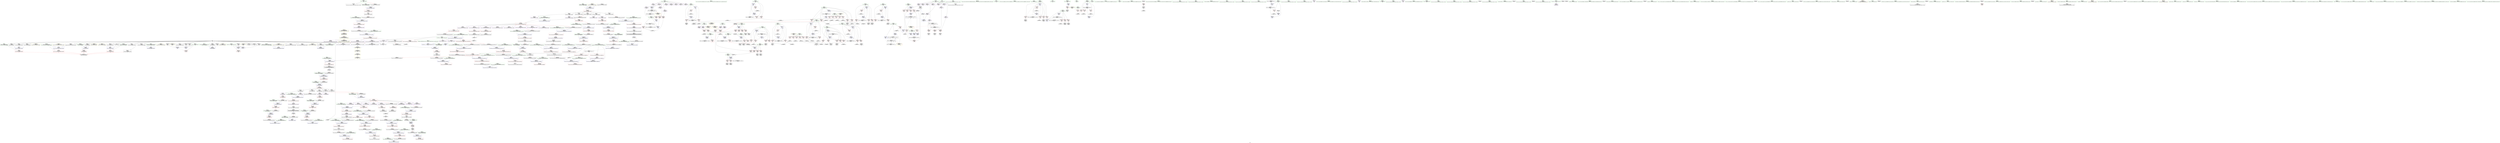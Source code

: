 digraph "SVFG" {
	label="SVFG";

	Node0x561bb4e16c90 [shape=record,color=grey,label="{NodeID: 0\nNullPtr}"];
	Node0x561bb4e16c90 -> Node0x561bb4e53320[style=solid];
	Node0x561bb4e16c90 -> Node0x561bb4e53420[style=solid];
	Node0x561bb4e16c90 -> Node0x561bb4e534f0[style=solid];
	Node0x561bb4e16c90 -> Node0x561bb4e535c0[style=solid];
	Node0x561bb4e16c90 -> Node0x561bb4e53690[style=solid];
	Node0x561bb4e16c90 -> Node0x561bb4e53760[style=solid];
	Node0x561bb4e16c90 -> Node0x561bb4e53830[style=solid];
	Node0x561bb4e16c90 -> Node0x561bb4e53900[style=solid];
	Node0x561bb4e16c90 -> Node0x561bb4e539d0[style=solid];
	Node0x561bb4e16c90 -> Node0x561bb4e53aa0[style=solid];
	Node0x561bb4e16c90 -> Node0x561bb4e53b70[style=solid];
	Node0x561bb4e16c90 -> Node0x561bb4e53c40[style=solid];
	Node0x561bb4e16c90 -> Node0x561bb4e53d10[style=solid];
	Node0x561bb4e16c90 -> Node0x561bb4e53de0[style=solid];
	Node0x561bb4e16c90 -> Node0x561bb4e53eb0[style=solid];
	Node0x561bb4e16c90 -> Node0x561bb4e4dc10[style=solid];
	Node0x561bb4e16c90 -> Node0x561bb4e4dce0[style=solid];
	Node0x561bb4e16c90 -> Node0x561bb4e4ddb0[style=solid];
	Node0x561bb4e16c90 -> Node0x561bb4e4de80[style=solid];
	Node0x561bb4e16c90 -> Node0x561bb4e4df50[style=solid];
	Node0x561bb4e16c90 -> Node0x561bb4e4e020[style=solid];
	Node0x561bb4e16c90 -> Node0x561bb4e4e0f0[style=solid];
	Node0x561bb4e16c90 -> Node0x561bb4e4e1c0[style=solid];
	Node0x561bb4e16c90 -> Node0x561bb4e69520[style=solid];
	Node0x561bb4e16c90 -> Node0x561bb4e6c470[style=solid];
	Node0x561bb4e16c90 -> Node0x561bb4e6c540[style=solid];
	Node0x561bb4e16c90 -> Node0x561bb4e6c610[style=solid];
	Node0x561bb4e16c90 -> Node0x561bb4e814d0[style=solid];
	Node0x561bb4e16c90 -> Node0x561bb4e820d0[style=solid];
	Node0x561bb4e56f70 [shape=record,color=red,label="{NodeID: 443\n755\<--749\n\<--__first.addr\n_ZSt8_DestroyIPSt6vectorIiSaIiEEEvT_S4_\n|{<s0>45}}"];
	Node0x561bb4e56f70:s0 -> Node0x561bb4eefe50[style=solid,color=red];
	Node0x561bb4e5a550 [shape=record,color=purple,label="{NodeID: 277\n173\<--14\narrayidx4\<--heights\n_Z4doitii\n}"];
	Node0x561bb4ef4c40 [shape=record,color=black,label="{NodeID: 1218\n69 = PHI(8, )\n0th arg _ZNSt6vectorIS_IiSaIiEESaIS1_EEC2Ev }"];
	Node0x561bb4ef4c40 -> Node0x561bb4e69620[style=solid];
	Node0x561bb4e4af70 [shape=record,color=green,label="{NodeID: 111\n732\<--733\n_ZNSt12_Vector_baseISt6vectorIiSaIiEESaIS2_EE12_Vector_implD2Ev\<--_ZNSt12_Vector_baseISt6vectorIiSaIiEESaIS2_EE12_Vector_implD2Ev_field_insensitive\n}"];
	Node0x561bb4e6c7b0 [shape=record,color=blue,label="{NodeID: 554\n670\<--669\nthis.addr\<--this\n_ZN9__gnu_cxx13new_allocatorISt6vectorIiSaIiEEEC2Ev\n}"];
	Node0x561bb4e6c7b0 -> Node0x561bb4e56820[style=dashed];
	Node0x561bb4e542c0 [shape=record,color=red,label="{NodeID: 388\n325\<--274\n\<--h\nmain\n}"];
	Node0x561bb4e542c0 -> Node0x561bb4e829d0[style=solid];
	Node0x561bb4e4f530 [shape=record,color=black,label="{NodeID: 222\n129\<--259\n_Z4doitii_ret\<--\n_Z4doitii\n|{<s0>12|<s1>18}}"];
	Node0x561bb4e4f530:s0 -> Node0x561bb4ef2640[style=solid,color=blue];
	Node0x561bb4e4f530:s1 -> Node0x561bb4ef2b50[style=solid,color=blue];
	Node0x561bb4eef4b0 [shape=record,color=black,label="{NodeID: 1163\n1043 = PHI(725, )\n2nd arg _ZNSt12_Vector_baseISt6vectorIiSaIiEESaIS2_EE13_M_deallocateEPS2_m }"];
	Node0x561bb4eef4b0 -> Node0x561bb4e6eaa0[style=solid];
	Node0x561bb4e4b8c0 [shape=record,color=green,label="{NodeID: 56\n148\<--149\nw2\<--w2_field_insensitive\n_Z4doitii\n}"];
	Node0x561bb4e4b8c0 -> Node0x561bb4e5e950[style=solid];
	Node0x561bb4e4b8c0 -> Node0x561bb4e5ea20[style=solid];
	Node0x561bb4e4b8c0 -> Node0x561bb4e69fe0[style=solid];
	Node0x561bb4e808d0 [shape=record,color=grey,label="{NodeID: 831\n413 = Binary(412, 225, )\n}"];
	Node0x561bb4e808d0 -> Node0x561bb4e6b430[style=solid];
	Node0x561bb4e69b00 [shape=record,color=blue,label="{NodeID: 499\n138\<--161\nret\<--arrayidx2\n_Z4doitii\n}"];
	Node0x561bb4e69b00 -> Node0x561bb4e5dd20[style=dashed];
	Node0x561bb4e69b00 -> Node0x561bb4e5ddf0[style=dashed];
	Node0x561bb4e69b00 -> Node0x561bb4e5dec0[style=dashed];
	Node0x561bb4e69b00 -> Node0x561bb4e5df90[style=dashed];
	Node0x561bb4e5d360 [shape=record,color=red,label="{NodeID: 333\n124\<--90\nexn\<--exn.slot\n_ZNSt6vectorIS_IiSaIiEESaIS1_EED2Ev\n|{<s0>11}}"];
	Node0x561bb4e5d360:s0 -> Node0x561bb4ef4d80[style=solid,color=red];
	Node0x561bb4e52a70 [shape=record,color=green,label="{NodeID: 167\n1083\<--1084\n__p.addr\<--__p.addr_field_insensitive\n_ZNSt16allocator_traitsISaISt6vectorIiSaIiEEEE10deallocateERS3_PS2_m\n}"];
	Node0x561bb4e52a70 -> Node0x561bb4e68d70[style=solid];
	Node0x561bb4e52a70 -> Node0x561bb4e6ed10[style=solid];
	Node0x561bb4e3e550 [shape=record,color=green,label="{NodeID: 1\n7\<--1\n__dso_handle\<--dummyObj\nGlob }"];
	Node0x561bb4e57040 [shape=record,color=red,label="{NodeID: 444\n756\<--751\n\<--__last.addr\n_ZSt8_DestroyIPSt6vectorIiSaIiEEEvT_S4_\n|{<s0>45}}"];
	Node0x561bb4e57040:s0 -> Node0x561bb4eeff60[style=solid,color=red];
	Node0x561bb4e5a620 [shape=record,color=purple,label="{NodeID: 278\n176\<--14\narrayidx6\<--heights\n_Z4doitii\n}"];
	Node0x561bb4e5a620 -> Node0x561bb4e5ee30[style=solid];
	Node0x561bb4ef4d80 [shape=record,color=black,label="{NodeID: 1219\n629 = PHI(80, 124, 743, 843, 914, )\n0th arg __clang_call_terminate }"];
	Node0x561bb4e4b070 [shape=record,color=green,label="{NodeID: 112\n749\<--750\n__first.addr\<--__first.addr_field_insensitive\n_ZSt8_DestroyIPSt6vectorIiSaIiEEEvT_S4_\n}"];
	Node0x561bb4e4b070 -> Node0x561bb4e56f70[style=solid];
	Node0x561bb4e4b070 -> Node0x561bb4e6ce30[style=solid];
	Node0x561bb4e6c880 [shape=record,color=blue,label="{NodeID: 555\n679\<--676\n__first.addr\<--__first\n_ZSt8_DestroyIPSt6vectorIiSaIiEES2_EvT_S4_RSaIT0_E\n}"];
	Node0x561bb4e6c880 -> Node0x561bb4e568f0[style=dashed];
	Node0x561bb4e54390 [shape=record,color=red,label="{NodeID: 389\n338\<--274\n\<--h\nmain\n}"];
	Node0x561bb4e54390 -> Node0x561bb4e4f600[style=solid];
	Node0x561bb4e4f600 [shape=record,color=black,label="{NodeID: 223\n339\<--338\nidxprom\<--\nmain\n}"];
	Node0x561bb4eef5f0 [shape=record,color=black,label="{NodeID: 1164\n1001 = PHI(993, )\n0th arg _ZN9__gnu_cxx13new_allocatorIiE10deallocateEPim }"];
	Node0x561bb4eef5f0 -> Node0x561bb4e6e4f0[style=solid];
	Node0x561bb4e4b990 [shape=record,color=green,label="{NodeID: 57\n150\<--151\nh228\<--h228_field_insensitive\n_Z4doitii\n}"];
	Node0x561bb4e4b990 -> Node0x561bb4e5eaf0[style=solid];
	Node0x561bb4e4b990 -> Node0x561bb4e6a590[style=solid];
	Node0x561bb4e80a50 [shape=record,color=grey,label="{NodeID: 832\n524 = Binary(523, 225, )\n}"];
	Node0x561bb4e80a50 -> Node0x561bb4e82b50[style=solid];
	Node0x561bb4e69bd0 [shape=record,color=blue,label="{NodeID: 500\n132\<--168\nretval\<--\n_Z4doitii\n}"];
	Node0x561bb4e69bd0 -> Node0x561bb4ea33e0[style=dashed];
	Node0x561bb4e5d430 [shape=record,color=red,label="{NodeID: 334\n99\<--98\n\<--_M_start\n_ZNSt6vectorIS_IiSaIiEESaIS1_EED2Ev\n|{<s0>8}}"];
	Node0x561bb4e5d430:s0 -> Node0x561bb4ef07f0[style=solid,color=red];
	Node0x561bb4e52b40 [shape=record,color=green,label="{NodeID: 168\n1085\<--1086\n__n.addr\<--__n.addr_field_insensitive\n_ZNSt16allocator_traitsISaISt6vectorIiSaIiEEEE10deallocateERS3_PS2_m\n}"];
	Node0x561bb4e52b40 -> Node0x561bb4e68e40[style=solid];
	Node0x561bb4e52b40 -> Node0x561bb4e6ede0[style=solid];
	Node0x561bb4e3ec20 [shape=record,color=green,label="{NodeID: 2\n21\<--1\n\<--dummyObj\nCan only get source location for instruction, argument, global var or function.}"];
	Node0x561bb4e57110 [shape=record,color=red,label="{NodeID: 445\n771\<--764\n\<--__first.addr\n_ZNSt12_Destroy_auxILb0EE9__destroyIPSt6vectorIiSaIiEEEEvT_S6_\n}"];
	Node0x561bb4e57110 -> Node0x561bb4e81650[style=solid];
	Node0x561bb4e5a6f0 [shape=record,color=purple,label="{NodeID: 279\n203\<--14\narrayidx14\<--heights\n_Z4doitii\n}"];
	Node0x561bb4ef5200 [shape=record,color=black,label="{NodeID: 1220\n658 = PHI(646, )\n0th arg _ZNSaISt6vectorIiSaIiEEEC2Ev }"];
	Node0x561bb4ef5200 -> Node0x561bb4e6c6e0[style=solid];
	Node0x561bb4e4b140 [shape=record,color=green,label="{NodeID: 113\n751\<--752\n__last.addr\<--__last.addr_field_insensitive\n_ZSt8_DestroyIPSt6vectorIiSaIiEEEvT_S4_\n}"];
	Node0x561bb4e4b140 -> Node0x561bb4e57040[style=solid];
	Node0x561bb4e4b140 -> Node0x561bb4e6cf00[style=solid];
	Node0x561bb4e6c950 [shape=record,color=blue,label="{NodeID: 556\n681\<--677\n__last.addr\<--__last\n_ZSt8_DestroyIPSt6vectorIiSaIiEES2_EvT_S4_RSaIT0_E\n}"];
	Node0x561bb4e6c950 -> Node0x561bb4e569c0[style=dashed];
	Node0x561bb4e54460 [shape=record,color=red,label="{NodeID: 390\n352\<--274\n\<--h\nmain\n}"];
	Node0x561bb4e54460 -> Node0x561bb4e63a80[style=solid];
	Node0x561bb4e4f6d0 [shape=record,color=black,label="{NodeID: 224\n342\<--341\nidxprom10\<--\nmain\n}"];
	Node0x561bb4eef730 [shape=record,color=black,label="{NodeID: 1165\n1002 = PHI(994, )\n1st arg _ZN9__gnu_cxx13new_allocatorIiE10deallocateEPim }"];
	Node0x561bb4eef730 -> Node0x561bb4e6e5c0[style=solid];
	Node0x561bb4e4ba60 [shape=record,color=green,label="{NodeID: 58\n152\<--153\nw232\<--w232_field_insensitive\n_Z4doitii\n}"];
	Node0x561bb4e4ba60 -> Node0x561bb4e5ebc0[style=solid];
	Node0x561bb4e4ba60 -> Node0x561bb4e6a660[style=solid];
	Node0x561bb4eba780 [shape=record,color=yellow,style=double,label="{NodeID: 999\n13V_1 = ENCHI(MR_13V_0)\npts\{22 \}\nFun[_Z4doitii]|{|<s3>12}}"];
	Node0x561bb4eba780 -> Node0x561bb4e5d0f0[style=dashed];
	Node0x561bb4eba780 -> Node0x561bb4e6a320[style=dashed];
	Node0x561bb4eba780 -> Node0x561bb4ea2ee0[style=dashed];
	Node0x561bb4eba780:s3 -> Node0x561bb4eba780[style=dashed,color=red];
	Node0x561bb4e80bd0 [shape=record,color=grey,label="{NodeID: 833\n418 = Binary(417, 225, )\n}"];
	Node0x561bb4e80bd0 -> Node0x561bb4e6b500[style=solid];
	Node0x561bb4e69ca0 [shape=record,color=blue,label="{NodeID: 501\n140\<--177\nbest\<--\n_Z4doitii\n}"];
	Node0x561bb4e69ca0 -> Node0x561bb4eb2de0[style=dashed];
	Node0x561bb4e5d500 [shape=record,color=red,label="{NodeID: 335\n103\<--102\n\<--_M_finish\n_ZNSt6vectorIS_IiSaIiEESaIS1_EED2Ev\n|{<s0>8}}"];
	Node0x561bb4e5d500:s0 -> Node0x561bb4ef0930[style=solid,color=red];
	Node0x561bb4e52c10 [shape=record,color=green,label="{NodeID: 169\n1095\<--1096\n_ZN9__gnu_cxx13new_allocatorISt6vectorIiSaIiEEE10deallocateEPS3_m\<--_ZN9__gnu_cxx13new_allocatorISt6vectorIiSaIiEEE10deallocateEPS3_m_field_insensitive\n}"];
	Node0x561bb4e3ece0 [shape=record,color=green,label="{NodeID: 3\n23\<--1\n_ZSt3cin\<--dummyObj\nGlob }"];
	Node0x561bb4e571e0 [shape=record,color=red,label="{NodeID: 446\n775\<--764\n\<--__first.addr\n_ZNSt12_Destroy_auxILb0EE9__destroyIPSt6vectorIiSaIiEEEEvT_S6_\n|{<s0>46}}"];
	Node0x561bb4e571e0:s0 -> Node0x561bb4ef4630[style=solid,color=red];
	Node0x561bb4e5a7c0 [shape=record,color=purple,label="{NodeID: 280\n206\<--14\narrayidx16\<--heights\n_Z4doitii\n}"];
	Node0x561bb4e5a7c0 -> Node0x561bb4e5f0a0[style=solid];
	Node0x561bb4ef5310 [shape=record,color=black,label="{NodeID: 1221\n943 = PHI(883, )\n0th arg _ZNSt12_Vector_baseIiSaIiEE13_M_deallocateEPim }"];
	Node0x561bb4ef5310 -> Node0x561bb4e6df40[style=solid];
	Node0x561bb4e4fc30 [shape=record,color=green,label="{NodeID: 114\n758\<--759\n_ZNSt12_Destroy_auxILb0EE9__destroyIPSt6vectorIiSaIiEEEEvT_S6_\<--_ZNSt12_Destroy_auxILb0EE9__destroyIPSt6vectorIiSaIiEEEEvT_S6__field_insensitive\n}"];
	Node0x561bb4ea9ce0 [shape=record,color=black,label="{NodeID: 889\nMR_39V_3 = PHI(MR_39V_4, MR_39V_2, )\npts\{150000 \}\n|{|<s3>18}}"];
	Node0x561bb4ea9ce0 -> Node0x561bb4e6ac10[style=dashed];
	Node0x561bb4ea9ce0 -> Node0x561bb4ea9ce0[style=dashed];
	Node0x561bb4ea9ce0 -> Node0x561bb4eae7e0[style=dashed];
	Node0x561bb4ea9ce0:s3 -> Node0x561bb4ebb310[style=dashed,color=red];
	Node0x561bb4e6ca20 [shape=record,color=blue,label="{NodeID: 557\n683\<--678\n.addr\<--\n_ZSt8_DestroyIPSt6vectorIiSaIiEES2_EvT_S4_RSaIT0_E\n}"];
	Node0x561bb4e54530 [shape=record,color=red,label="{NodeID: 391\n333\<--276\n\<--w\nmain\n}"];
	Node0x561bb4e54530 -> Node0x561bb4e82850[style=solid];
	Node0x561bb4e4f7a0 [shape=record,color=black,label="{NodeID: 225\n370\<--369\nidxprom24\<--add23\nmain\n}"];
	Node0x561bb4eef870 [shape=record,color=black,label="{NodeID: 1166\n1003 = PHI(995, )\n2nd arg _ZN9__gnu_cxx13new_allocatorIiE10deallocateEPim }"];
	Node0x561bb4eef870 -> Node0x561bb4e6e690[style=solid];
	Node0x561bb4e4bb30 [shape=record,color=green,label="{NodeID: 59\n261\<--262\nmain\<--main_field_insensitive\n}"];
	Node0x561bb4e80d50 [shape=record,color=grey,label="{NodeID: 834\n496 = Binary(495, 225, )\n}"];
	Node0x561bb4e80d50 -> Node0x561bb4e6bd20[style=solid];
	Node0x561bb4e69d70 [shape=record,color=blue,label="{NodeID: 502\n142\<--180\nwh\<--\n_Z4doitii\n}"];
	Node0x561bb4e69d70 -> Node0x561bb4eb32e0[style=dashed];
	Node0x561bb4e5d5d0 [shape=record,color=red,label="{NodeID: 336\n259\<--132\n\<--retval\n_Z4doitii\n}"];
	Node0x561bb4e5d5d0 -> Node0x561bb4e4f530[style=solid];
	Node0x561bb4e52d10 [shape=record,color=green,label="{NodeID: 170\n1102\<--1103\nthis.addr\<--this.addr_field_insensitive\n_ZN9__gnu_cxx13new_allocatorISt6vectorIiSaIiEEE10deallocateEPS3_m\n}"];
	Node0x561bb4e52d10 -> Node0x561bb4e68f10[style=solid];
	Node0x561bb4e52d10 -> Node0x561bb4e6eeb0[style=solid];
	Node0x561bb4e3eda0 [shape=record,color=green,label="{NodeID: 4\n24\<--1\n_ZSt4cout\<--dummyObj\nGlob }"];
	Node0x561bb4e572b0 [shape=record,color=red,label="{NodeID: 447\n783\<--764\n\<--__first.addr\n_ZNSt12_Destroy_auxILb0EE9__destroyIPSt6vectorIiSaIiEEEEvT_S6_\n}"];
	Node0x561bb4e572b0 -> Node0x561bb4e5c3f0[style=solid];
	Node0x561bb4e5a890 [shape=record,color=purple,label="{NodeID: 281\n213\<--14\narrayidx20\<--heights\n_Z4doitii\n}"];
	Node0x561bb4ef5420 [shape=record,color=black,label="{NodeID: 1222\n944 = PHI(886, )\n1st arg _ZNSt12_Vector_baseIiSaIiEE13_M_deallocateEPim }"];
	Node0x561bb4ef5420 -> Node0x561bb4e6e010[style=solid];
	Node0x561bb4e4fd00 [shape=record,color=green,label="{NodeID: 115\n764\<--765\n__first.addr\<--__first.addr_field_insensitive\n_ZNSt12_Destroy_auxILb0EE9__destroyIPSt6vectorIiSaIiEEEEvT_S6_\n}"];
	Node0x561bb4e4fd00 -> Node0x561bb4e57110[style=solid];
	Node0x561bb4e4fd00 -> Node0x561bb4e571e0[style=solid];
	Node0x561bb4e4fd00 -> Node0x561bb4e572b0[style=solid];
	Node0x561bb4e4fd00 -> Node0x561bb4e6cfd0[style=solid];
	Node0x561bb4e4fd00 -> Node0x561bb4e6d170[style=solid];
	Node0x561bb4eaa1e0 [shape=record,color=black,label="{NodeID: 890\nMR_13V_2 = PHI(MR_13V_3, MR_13V_1, )\npts\{22 \}\n}"];
	Node0x561bb4eaa1e0 -> Node0x561bb4ea6fe0[style=dashed];
	Node0x561bb4eaa1e0 -> Node0x561bb4eaa1e0[style=dashed];
	Node0x561bb4e6caf0 [shape=record,color=blue,label="{NodeID: 558\n696\<--695\nthis.addr\<--this\n_ZNSt12_Vector_baseISt6vectorIiSaIiEESaIS2_EE19_M_get_Tp_allocatorEv\n}"];
	Node0x561bb4e6caf0 -> Node0x561bb4e56a90[style=dashed];
	Node0x561bb4e54600 [shape=record,color=red,label="{NodeID: 392\n341\<--276\n\<--w\nmain\n}"];
	Node0x561bb4e54600 -> Node0x561bb4e4f6d0[style=solid];
	Node0x561bb4e4f870 [shape=record,color=black,label="{NodeID: 226\n374\<--373\nidxprom27\<--add26\nmain\n}"];
	Node0x561bb4eef9b0 [shape=record,color=black,label="{NodeID: 1167\n130 = PHI(252, 401, )\n0th arg _Z4doitii }"];
	Node0x561bb4eef9b0 -> Node0x561bb4e69960[style=solid];
	Node0x561bb4e4bc30 [shape=record,color=green,label="{NodeID: 60\n264\<--265\nretval\<--retval_field_insensitive\nmain\n}"];
	Node0x561bb4e4bc30 -> Node0x561bb4e5f3e0[style=solid];
	Node0x561bb4e4bc30 -> Node0x561bb4e6a8d0[style=solid];
	Node0x561bb4e80ed0 [shape=record,color=grey,label="{NodeID: 835\n229 = cmp(228, 180, )\n}"];
	Node0x561bb4e69e40 [shape=record,color=blue,label="{NodeID: 503\n144\<--21\nd\<--\n_Z4doitii\n}"];
	Node0x561bb4e69e40 -> Node0x561bb4e5e3a0[style=dashed];
	Node0x561bb4e69e40 -> Node0x561bb4e5e470[style=dashed];
	Node0x561bb4e69e40 -> Node0x561bb4e5e540[style=dashed];
	Node0x561bb4e69e40 -> Node0x561bb4e5e610[style=dashed];
	Node0x561bb4e69e40 -> Node0x561bb4e5e6e0[style=dashed];
	Node0x561bb4e69e40 -> Node0x561bb4e6a250[style=dashed];
	Node0x561bb4e69e40 -> Node0x561bb4ea42e0[style=dashed];
	Node0x561bb4e5d6a0 [shape=record,color=red,label="{NodeID: 337\n156\<--134\n\<--h.addr\n_Z4doitii\n}"];
	Node0x561bb4e5d6a0 -> Node0x561bb4e4eb70[style=solid];
	Node0x561bb4e52de0 [shape=record,color=green,label="{NodeID: 171\n1104\<--1105\n__p.addr\<--__p.addr_field_insensitive\n_ZN9__gnu_cxx13new_allocatorISt6vectorIiSaIiEEE10deallocateEPS3_m\n}"];
	Node0x561bb4e52de0 -> Node0x561bb4e68fe0[style=solid];
	Node0x561bb4e52de0 -> Node0x561bb4e6ef80[style=solid];
	Node0x561bb4e3ee60 [shape=record,color=green,label="{NodeID: 5\n25\<--1\n.str\<--dummyObj\nGlob }"];
	Node0x561bb4e57380 [shape=record,color=red,label="{NodeID: 448\n772\<--766\n\<--__last.addr\n_ZNSt12_Destroy_auxILb0EE9__destroyIPSt6vectorIiSaIiEEEEvT_S6_\n}"];
	Node0x561bb4e57380 -> Node0x561bb4e81650[style=solid];
	Node0x561bb4e5a960 [shape=record,color=purple,label="{NodeID: 282\n216\<--14\narrayidx22\<--heights\n_Z4doitii\n}"];
	Node0x561bb4e5a960 -> Node0x561bb4e5f170[style=solid];
	Node0x561bb4ef5530 [shape=record,color=black,label="{NodeID: 1223\n945 = PHI(896, )\n2nd arg _ZNSt12_Vector_baseIiSaIiEE13_M_deallocateEPim }"];
	Node0x561bb4ef5530 -> Node0x561bb4e6e0e0[style=solid];
	Node0x561bb4e4fdd0 [shape=record,color=green,label="{NodeID: 116\n766\<--767\n__last.addr\<--__last.addr_field_insensitive\n_ZNSt12_Destroy_auxILb0EE9__destroyIPSt6vectorIiSaIiEEEEvT_S6_\n}"];
	Node0x561bb4e4fdd0 -> Node0x561bb4e57380[style=solid];
	Node0x561bb4e4fdd0 -> Node0x561bb4e6d0a0[style=solid];
	Node0x561bb4eaa6e0 [shape=record,color=black,label="{NodeID: 891\nMR_50V_3 = PHI(MR_50V_4, MR_50V_2, )\npts\{269 \}\n}"];
	Node0x561bb4eaa6e0 -> Node0x561bb4e5f580[style=dashed];
	Node0x561bb4eaa6e0 -> Node0x561bb4e5f650[style=dashed];
	Node0x561bb4eaa6e0 -> Node0x561bb4e5f720[style=dashed];
	Node0x561bb4eaa6e0 -> Node0x561bb4e6c200[style=dashed];
	Node0x561bb4e6cbc0 [shape=record,color=blue,label="{NodeID: 559\n705\<--704\nthis.addr\<--this\n_ZNSt12_Vector_baseISt6vectorIiSaIiEESaIS2_EED2Ev\n}"];
	Node0x561bb4e6cbc0 -> Node0x561bb4e56b60[style=dashed];
	Node0x561bb4e546d0 [shape=record,color=red,label="{NodeID: 393\n347\<--276\n\<--w\nmain\n}"];
	Node0x561bb4e546d0 -> Node0x561bb4e63900[style=solid];
	Node0x561bb4e4f940 [shape=record,color=black,label="{NodeID: 227\n405\<--404\nidxprom47\<--\nmain\n}"];
	Node0x561bb4eefbc0 [shape=record,color=black,label="{NodeID: 1168\n131 = PHI(253, 402, )\n1st arg _Z4doitii }"];
	Node0x561bb4eefbc0 -> Node0x561bb4e69a30[style=solid];
	Node0x561bb4e4bd00 [shape=record,color=green,label="{NodeID: 61\n266\<--267\nT\<--T_field_insensitive\nmain\n}"];
	Node0x561bb4e4bd00 -> Node0x561bb4e5f4b0[style=solid];
	Node0x561bb4e81050 [shape=record,color=grey,label="{NodeID: 836\n439 = cmp(436, 438, )\n}"];
	Node0x561bb4e69f10 [shape=record,color=blue,label="{NodeID: 504\n146\<--192\nh2\<--add\n_Z4doitii\n}"];
	Node0x561bb4e69f10 -> Node0x561bb4e5e7b0[style=dashed];
	Node0x561bb4e69f10 -> Node0x561bb4e5e880[style=dashed];
	Node0x561bb4e69f10 -> Node0x561bb4e69f10[style=dashed];
	Node0x561bb4e69f10 -> Node0x561bb4ea47e0[style=dashed];
	Node0x561bb4e5d770 [shape=record,color=red,label="{NodeID: 338\n171\<--134\n\<--h.addr\n_Z4doitii\n}"];
	Node0x561bb4e5d770 -> Node0x561bb4e4ed10[style=solid];
	Node0x561bb4e52eb0 [shape=record,color=green,label="{NodeID: 172\n1106\<--1107\n.addr\<--.addr_field_insensitive\n_ZN9__gnu_cxx13new_allocatorISt6vectorIiSaIiEEE10deallocateEPS3_m\n}"];
	Node0x561bb4e52eb0 -> Node0x561bb4e6f050[style=solid];
	Node0x561bb4e3ef20 [shape=record,color=green,label="{NodeID: 6\n27\<--1\n.str.2\<--dummyObj\nGlob }"];
	Node0x561bb4e57450 [shape=record,color=red,label="{NodeID: 449\n793\<--790\n\<--__pointer.addr\n_ZSt8_DestroyISt6vectorIiSaIiEEEvPT_\n|{<s0>48}}"];
	Node0x561bb4e57450:s0 -> Node0x561bb4ef3fb0[style=solid,color=red];
	Node0x561bb4e5aa30 [shape=record,color=purple,label="{NodeID: 283\n340\<--14\narrayidx\<--heights\nmain\n}"];
	Node0x561bb4ef5640 [shape=record,color=black,label="{NodeID: 1224\n704 = PHI(111, 121, )\n0th arg _ZNSt12_Vector_baseISt6vectorIiSaIiEESaIS2_EED2Ev }"];
	Node0x561bb4ef5640 -> Node0x561bb4e6cbc0[style=solid];
	Node0x561bb4e4fea0 [shape=record,color=green,label="{NodeID: 117\n777\<--778\n_ZSt11__addressofISt6vectorIiSaIiEEEPT_RS3_\<--_ZSt11__addressofISt6vectorIiSaIiEEEPT_RS3__field_insensitive\n}"];
	Node0x561bb4eaabe0 [shape=record,color=black,label="{NodeID: 892\nMR_56V_2 = PHI(MR_56V_4, MR_56V_1, )\npts\{275 \}\n}"];
	Node0x561bb4eaabe0 -> Node0x561bb4e6aa70[style=dashed];
	Node0x561bb4e6cc90 [shape=record,color=blue,label="{NodeID: 560\n707\<--736\nexn.slot\<--\n_ZNSt12_Vector_baseISt6vectorIiSaIiEESaIS2_EED2Ev\n}"];
	Node0x561bb4e6cc90 -> Node0x561bb4e56c30[style=dashed];
	Node0x561bb4e547a0 [shape=record,color=red,label="{NodeID: 394\n358\<--278\n\<--h15\nmain\n}"];
	Node0x561bb4e547a0 -> Node0x561bb4e81dd0[style=solid];
	Node0x561bb4e4fa10 [shape=record,color=black,label="{NodeID: 228\n408\<--407\nidxprom49\<--\nmain\n}"];
	Node0x561bb4eefd40 [shape=record,color=black,label="{NodeID: 1169\n1117 = PHI(1072, )\n0th arg _ZNSaISt6vectorIiSaIiEEED2Ev }"];
	Node0x561bb4eefd40 -> Node0x561bb4e6f120[style=solid];
	Node0x561bb4e4bdd0 [shape=record,color=green,label="{NodeID: 62\n268\<--269\nt\<--t_field_insensitive\nmain\n}"];
	Node0x561bb4e4bdd0 -> Node0x561bb4e5f580[style=solid];
	Node0x561bb4e4bdd0 -> Node0x561bb4e5f650[style=solid];
	Node0x561bb4e4bdd0 -> Node0x561bb4e5f720[style=solid];
	Node0x561bb4e4bdd0 -> Node0x561bb4e6a9a0[style=solid];
	Node0x561bb4e4bdd0 -> Node0x561bb4e6c200[style=solid];
	Node0x561bb4e811d0 [shape=record,color=grey,label="{NodeID: 837\n165 = cmp(164, 21, )\n}"];
	Node0x561bb4e69fe0 [shape=record,color=blue,label="{NodeID: 505\n148\<--199\nw2\<--add12\n_Z4doitii\n}"];
	Node0x561bb4e69fe0 -> Node0x561bb4e5e950[style=dashed];
	Node0x561bb4e69fe0 -> Node0x561bb4e5ea20[style=dashed];
	Node0x561bb4e69fe0 -> Node0x561bb4e69fe0[style=dashed];
	Node0x561bb4e69fe0 -> Node0x561bb4ea4ce0[style=dashed];
	Node0x561bb4e5d840 [shape=record,color=red,label="{NodeID: 339\n187\<--134\n\<--h.addr\n_Z4doitii\n}"];
	Node0x561bb4e5d840 -> Node0x561bb4e63600[style=solid];
	Node0x561bb4e52f80 [shape=record,color=green,label="{NodeID: 173\n1118\<--1119\nthis.addr\<--this.addr_field_insensitive\n_ZNSaISt6vectorIiSaIiEEED2Ev\n}"];
	Node0x561bb4e52f80 -> Node0x561bb4e690b0[style=solid];
	Node0x561bb4e52f80 -> Node0x561bb4e6f120[style=solid];
	Node0x561bb4e3efe0 [shape=record,color=green,label="{NodeID: 7\n29\<--1\n.str.3\<--dummyObj\nGlob }"];
	Node0x561bb4e57520 [shape=record,color=red,label="{NodeID: 450\n803\<--800\n\<--__r.addr\n_ZSt11__addressofISt6vectorIiSaIiEEEPT_RS3_\n}"];
	Node0x561bb4e57520 -> Node0x561bb4e58c20[style=solid];
	Node0x561bb4e5ab00 [shape=record,color=purple,label="{NodeID: 284\n343\<--14\narrayidx11\<--heights\nmain\n}"];
	Node0x561bb4e5ab00 -> Node0x561bb4e6ac10[style=solid];
	Node0x561bb4ef5790 [shape=record,color=black,label="{NodeID: 1225\n1067 = PHI(730, 740, )\n0th arg _ZNSt12_Vector_baseISt6vectorIiSaIiEESaIS2_EE12_Vector_implD2Ev }"];
	Node0x561bb4ef5790 -> Node0x561bb4e6eb70[style=solid];
	Node0x561bb4e4ffa0 [shape=record,color=green,label="{NodeID: 118\n780\<--781\n_ZSt8_DestroyISt6vectorIiSaIiEEEvPT_\<--_ZSt8_DestroyISt6vectorIiSaIiEEEvPT__field_insensitive\n}"];
	Node0x561bb4eab0e0 [shape=record,color=black,label="{NodeID: 893\nMR_58V_2 = PHI(MR_58V_3, MR_58V_1, )\npts\{277 \}\n}"];
	Node0x561bb4eab0e0 -> Node0x561bb4e6ab40[style=dashed];
	Node0x561bb4eab0e0 -> Node0x561bb4eab0e0[style=dashed];
	Node0x561bb4e6cd60 [shape=record,color=blue,label="{NodeID: 561\n709\<--738\nehselector.slot\<--\n_ZNSt12_Vector_baseISt6vectorIiSaIiEESaIS2_EED2Ev\n}"];
	Node0x561bb4e54870 [shape=record,color=red,label="{NodeID: 395\n368\<--278\n\<--h15\nmain\n}"];
	Node0x561bb4e54870 -> Node0x561bb4e63300[style=solid];
	Node0x561bb4e4fae0 [shape=record,color=black,label="{NodeID: 229\n449\<--448\nidxprom67\<--\nmain\n}"];
	Node0x561bb4eefe50 [shape=record,color=black,label="{NodeID: 1170\n762 = PHI(755, )\n0th arg _ZNSt12_Destroy_auxILb0EE9__destroyIPSt6vectorIiSaIiEEEEvT_S6_ }"];
	Node0x561bb4eefe50 -> Node0x561bb4e6cfd0[style=solid];
	Node0x561bb4e4bea0 [shape=record,color=green,label="{NodeID: 63\n270\<--271\nH\<--H_field_insensitive\nmain\n}"];
	Node0x561bb4e4bea0 -> Node0x561bb4e5f7f0[style=solid];
	Node0x561bb4e4bea0 -> Node0x561bb4e5f8c0[style=solid];
	Node0x561bb4e4bea0 -> Node0x561bb4e5f990[style=solid];
	Node0x561bb4e4bea0 -> Node0x561bb4e5fa60[style=solid];
	Node0x561bb4e4bea0 -> Node0x561bb4e5fb30[style=solid];
	Node0x561bb4e81350 [shape=record,color=grey,label="{NodeID: 838\n461 = cmp(460, 21, )\n}"];
	Node0x561bb4e6a0b0 [shape=record,color=blue,label="{NodeID: 506\n140\<--217\nbest\<--\n_Z4doitii\n}"];
	Node0x561bb4e6a0b0 -> Node0x561bb4eb2de0[style=dashed];
	Node0x561bb4e5d910 [shape=record,color=red,label="{NodeID: 340\n238\<--134\n\<--h.addr\n_Z4doitii\n}"];
	Node0x561bb4e5d910 -> Node0x561bb4e62b80[style=solid];
	Node0x561bb4e53050 [shape=record,color=green,label="{NodeID: 174\n1124\<--1125\n_ZN9__gnu_cxx13new_allocatorISt6vectorIiSaIiEEED2Ev\<--_ZN9__gnu_cxx13new_allocatorISt6vectorIiSaIiEEED2Ev_field_insensitive\n}"];
	Node0x561bb4e3f0a0 [shape=record,color=green,label="{NodeID: 8\n32\<--1\n\<--dummyObj\nCan only get source location for instruction, argument, global var or function.}"];
	Node0x561bb4e575f0 [shape=record,color=red,label="{NodeID: 451\n814\<--807\nthis1\<--this.addr\n_ZNSt6vectorIiSaIiEED2Ev\n}"];
	Node0x561bb4e575f0 -> Node0x561bb4e58cf0[style=solid];
	Node0x561bb4e575f0 -> Node0x561bb4e58dc0[style=solid];
	Node0x561bb4e575f0 -> Node0x561bb4e58e90[style=solid];
	Node0x561bb4e575f0 -> Node0x561bb4e58f60[style=solid];
	Node0x561bb4e575f0 -> Node0x561bb4e59030[style=solid];
	Node0x561bb4e5abd0 [shape=record,color=purple,label="{NodeID: 285\n371\<--14\narrayidx25\<--heights\nmain\n}"];
	Node0x561bb4ef58e0 [shape=record,color=black,label="{NodeID: 1226\n1099 = PHI(1091, )\n0th arg _ZN9__gnu_cxx13new_allocatorISt6vectorIiSaIiEEE10deallocateEPS3_m }"];
	Node0x561bb4ef58e0 -> Node0x561bb4e6eeb0[style=solid];
	Node0x561bb4e500a0 [shape=record,color=green,label="{NodeID: 119\n790\<--791\n__pointer.addr\<--__pointer.addr_field_insensitive\n_ZSt8_DestroyISt6vectorIiSaIiEEEvPT_\n}"];
	Node0x561bb4e500a0 -> Node0x561bb4e57450[style=solid];
	Node0x561bb4e500a0 -> Node0x561bb4e6d240[style=solid];
	Node0x561bb4eab5e0 [shape=record,color=black,label="{NodeID: 894\nMR_60V_2 = PHI(MR_60V_4, MR_60V_1, )\npts\{279 \}\n}"];
	Node0x561bb4eab5e0 -> Node0x561bb4e6ae80[style=dashed];
	Node0x561bb4e6ce30 [shape=record,color=blue,label="{NodeID: 562\n749\<--747\n__first.addr\<--__first\n_ZSt8_DestroyIPSt6vectorIiSaIiEEEvT_S4_\n}"];
	Node0x561bb4e6ce30 -> Node0x561bb4e56f70[style=dashed];
	Node0x561bb4e54940 [shape=record,color=red,label="{NodeID: 396\n383\<--278\n\<--h15\nmain\n}"];
	Node0x561bb4e54940 -> Node0x561bb4e62e80[style=solid];
	Node0x561bb4e57fa0 [shape=record,color=black,label="{NodeID: 230\n452\<--451\nidxprom69\<--\nmain\n}"];
	Node0x561bb4eeff60 [shape=record,color=black,label="{NodeID: 1171\n763 = PHI(756, )\n1st arg _ZNSt12_Destroy_auxILb0EE9__destroyIPSt6vectorIiSaIiEEEEvT_S6_ }"];
	Node0x561bb4eeff60 -> Node0x561bb4e6d0a0[style=solid];
	Node0x561bb4e4bf70 [shape=record,color=green,label="{NodeID: 64\n272\<--273\nW\<--W_field_insensitive\nmain\n}"];
	Node0x561bb4e4bf70 -> Node0x561bb4e5fc00[style=solid];
	Node0x561bb4e4bf70 -> Node0x561bb4e53f80[style=solid];
	Node0x561bb4e4bf70 -> Node0x561bb4e54050[style=solid];
	Node0x561bb4e4bf70 -> Node0x561bb4e54120[style=solid];
	Node0x561bb4e4bf70 -> Node0x561bb4e541f0[style=solid];
	Node0x561bb4e814d0 [shape=record,color=grey,label="{NodeID: 839\n1055 = cmp(1054, 3, )\n}"];
	Node0x561bb4e6a180 [shape=record,color=blue,label="{NodeID: 507\n142\<--219\nwh\<--\n_Z4doitii\n}"];
	Node0x561bb4e6a180 -> Node0x561bb4eb32e0[style=dashed];
	Node0x561bb4e5d9e0 [shape=record,color=red,label="{NodeID: 341\n159\<--136\n\<--w.addr\n_Z4doitii\n}"];
	Node0x561bb4e5d9e0 -> Node0x561bb4e4ec40[style=solid];
	Node0x561bb4e53150 [shape=record,color=green,label="{NodeID: 175\n1129\<--1130\nthis.addr\<--this.addr_field_insensitive\n_ZN9__gnu_cxx13new_allocatorISt6vectorIiSaIiEEED2Ev\n}"];
	Node0x561bb4e53150 -> Node0x561bb4e69180[style=solid];
	Node0x561bb4e53150 -> Node0x561bb4e6f1f0[style=solid];
	Node0x561bb4e3f160 [shape=record,color=green,label="{NodeID: 9\n180\<--1\n\<--dummyObj\nCan only get source location for instruction, argument, global var or function.}"];
	Node0x561bb4eb7a60 [shape=record,color=yellow,style=double,label="{NodeID: 950\n2V_1 = ENCHI(MR_2V_0)\npts\{100000 100001 100002 \}\nFun[_ZNSt6vectorIS_IiSaIiEESaIS1_EEC2Ev]|{<s0>5}}"];
	Node0x561bb4eb7a60:s0 -> Node0x561bb4eb5860[style=dashed,color=red];
	Node0x561bb4e576c0 [shape=record,color=red,label="{NodeID: 452\n843\<--809\nexn\<--exn.slot\n_ZNSt6vectorIiSaIiEED2Ev\n|{<s0>53}}"];
	Node0x561bb4e576c0:s0 -> Node0x561bb4ef4d80[style=solid,color=red];
	Node0x561bb4e5aca0 [shape=record,color=purple,label="{NodeID: 286\n375\<--14\narrayidx28\<--heights\nmain\n}"];
	Node0x561bb4ef59f0 [shape=record,color=black,label="{NodeID: 1227\n1100 = PHI(1092, )\n1st arg _ZN9__gnu_cxx13new_allocatorISt6vectorIiSaIiEEE10deallocateEPS3_m }"];
	Node0x561bb4ef59f0 -> Node0x561bb4e6ef80[style=solid];
	Node0x561bb4e50170 [shape=record,color=green,label="{NodeID: 120\n795\<--796\n_ZNSt6vectorIiSaIiEED2Ev\<--_ZNSt6vectorIiSaIiEED2Ev_field_insensitive\n}"];
	Node0x561bb4eabae0 [shape=record,color=black,label="{NodeID: 895\nMR_62V_2 = PHI(MR_62V_3, MR_62V_1, )\npts\{281 \}\n}"];
	Node0x561bb4eabae0 -> Node0x561bb4e6af50[style=dashed];
	Node0x561bb4eabae0 -> Node0x561bb4eabae0[style=dashed];
	Node0x561bb4e6cf00 [shape=record,color=blue,label="{NodeID: 563\n751\<--748\n__last.addr\<--__last\n_ZSt8_DestroyIPSt6vectorIiSaIiEEEvT_S4_\n}"];
	Node0x561bb4e6cf00 -> Node0x561bb4e57040[style=dashed];
	Node0x561bb4e54a10 [shape=record,color=red,label="{NodeID: 397\n364\<--280\n\<--w19\nmain\n}"];
	Node0x561bb4e54a10 -> Node0x561bb4e81ad0[style=solid];
	Node0x561bb4e58030 [shape=record,color=black,label="{NodeID: 231\n455\<--454\nconv\<--\nmain\n}"];
	Node0x561bb4ef0070 [shape=record,color=black,label="{NodeID: 1172\n918 = PHI(859, )\n0th arg _ZSt8_DestroyIPiEvT_S1_ }"];
	Node0x561bb4ef0070 -> Node0x561bb4e6dc00[style=solid];
	Node0x561bb4e4c040 [shape=record,color=green,label="{NodeID: 65\n274\<--275\nh\<--h_field_insensitive\nmain\n}"];
	Node0x561bb4e4c040 -> Node0x561bb4e542c0[style=solid];
	Node0x561bb4e4c040 -> Node0x561bb4e54390[style=solid];
	Node0x561bb4e4c040 -> Node0x561bb4e54460[style=solid];
	Node0x561bb4e4c040 -> Node0x561bb4e6aa70[style=solid];
	Node0x561bb4e4c040 -> Node0x561bb4e6adb0[style=solid];
	Node0x561bb4e81650 [shape=record,color=grey,label="{NodeID: 840\n773 = cmp(771, 772, )\n}"];
	Node0x561bb4e6a250 [shape=record,color=blue,label="{NodeID: 508\n144\<--224\nd\<--inc\n_Z4doitii\n}"];
	Node0x561bb4e6a250 -> Node0x561bb4e5e3a0[style=dashed];
	Node0x561bb4e6a250 -> Node0x561bb4e5e470[style=dashed];
	Node0x561bb4e6a250 -> Node0x561bb4e5e540[style=dashed];
	Node0x561bb4e6a250 -> Node0x561bb4e5e610[style=dashed];
	Node0x561bb4e6a250 -> Node0x561bb4e5e6e0[style=dashed];
	Node0x561bb4e6a250 -> Node0x561bb4e6a250[style=dashed];
	Node0x561bb4e6a250 -> Node0x561bb4ea42e0[style=dashed];
	Node0x561bb4e5dab0 [shape=record,color=red,label="{NodeID: 342\n174\<--136\n\<--w.addr\n_Z4doitii\n}"];
	Node0x561bb4e5dab0 -> Node0x561bb4e4ede0[style=solid];
	Node0x561bb4e53220 [shape=record,color=green,label="{NodeID: 176\n33\<--1134\n_GLOBAL__sub_I_RalphFurmaniak_1_0.cpp\<--_GLOBAL__sub_I_RalphFurmaniak_1_0.cpp_field_insensitive\n}"];
	Node0x561bb4e53220 -> Node0x561bb4e69420[style=solid];
	Node0x561bb4e3f220 [shape=record,color=green,label="{NodeID: 10\n185\<--1\n\<--dummyObj\nCan only get source location for instruction, argument, global var or function.}"];
	Node0x561bb4e57790 [shape=record,color=red,label="{NodeID: 453\n818\<--817\n\<--_M_start\n_ZNSt6vectorIiSaIiEED2Ev\n|{<s0>50}}"];
	Node0x561bb4e57790:s0 -> Node0x561bb4a3c700[style=solid,color=red];
	Node0x561bb4e5ad70 [shape=record,color=purple,label="{NodeID: 287\n190\<--16\narrayidx9\<--dr\n_Z4doitii\n}"];
	Node0x561bb4e5ad70 -> Node0x561bb4e5ef00[style=solid];
	Node0x561bb4e50270 [shape=record,color=green,label="{NodeID: 121\n800\<--801\n__r.addr\<--__r.addr_field_insensitive\n_ZSt11__addressofISt6vectorIiSaIiEEEPT_RS3_\n}"];
	Node0x561bb4e50270 -> Node0x561bb4e57520[style=solid];
	Node0x561bb4e50270 -> Node0x561bb4e6d310[style=solid];
	Node0x561bb4eabfe0 [shape=record,color=black,label="{NodeID: 896\nMR_64V_2 = PHI(MR_64V_4, MR_64V_1, )\npts\{283 \}\n}"];
	Node0x561bb4eabfe0 -> Node0x561bb4e6b1c0[style=dashed];
	Node0x561bb4e6cfd0 [shape=record,color=blue,label="{NodeID: 564\n764\<--762\n__first.addr\<--__first\n_ZNSt12_Destroy_auxILb0EE9__destroyIPSt6vectorIiSaIiEEEEvT_S6_\n}"];
	Node0x561bb4e6cfd0 -> Node0x561bb4ea60e0[style=dashed];
	Node0x561bb4e54ae0 [shape=record,color=red,label="{NodeID: 398\n372\<--280\n\<--w19\nmain\n}"];
	Node0x561bb4e54ae0 -> Node0x561bb4e63480[style=solid];
	Node0x561bb4e580c0 [shape=record,color=black,label="{NodeID: 232\n460\<--459\nconv74\<--\nmain\n}"];
	Node0x561bb4e580c0 -> Node0x561bb4e81350[style=solid];
	Node0x561bb4ef01b0 [shape=record,color=black,label="{NodeID: 1173\n919 = PHI(860, )\n1st arg _ZSt8_DestroyIPiEvT_S1_ }"];
	Node0x561bb4ef01b0 -> Node0x561bb4e6dcd0[style=solid];
	Node0x561bb4e4c110 [shape=record,color=green,label="{NodeID: 66\n276\<--277\nw\<--w_field_insensitive\nmain\n}"];
	Node0x561bb4e4c110 -> Node0x561bb4e54530[style=solid];
	Node0x561bb4e4c110 -> Node0x561bb4e54600[style=solid];
	Node0x561bb4e4c110 -> Node0x561bb4e546d0[style=solid];
	Node0x561bb4e4c110 -> Node0x561bb4e6ab40[style=solid];
	Node0x561bb4e4c110 -> Node0x561bb4e6ace0[style=solid];
	Node0x561bb4e817d0 [shape=record,color=grey,label="{NodeID: 841\n392 = cmp(389, 391, )\n}"];
	Node0x561bb4e6a320 [shape=record,color=blue,label="{NodeID: 509\n20\<--232\nnsink\<--inc26\n_Z4doitii\n}"];
	Node0x561bb4e6a320 -> Node0x561bb4ea2ee0[style=dashed];
	Node0x561bb4e5db80 [shape=record,color=red,label="{NodeID: 343\n194\<--136\n\<--w.addr\n_Z4doitii\n}"];
	Node0x561bb4e5db80 -> Node0x561bb4e80750[style=solid];
	Node0x561bb4e53320 [shape=record,color=black,label="{NodeID: 177\n2\<--3\ndummyVal\<--dummyVal\n}"];
	Node0x561bb4e3f320 [shape=record,color=green,label="{NodeID: 11\n225\<--1\n\<--dummyObj\nCan only get source location for instruction, argument, global var or function.}"];
	Node0x561bb4e57860 [shape=record,color=red,label="{NodeID: 454\n822\<--821\n\<--_M_finish\n_ZNSt6vectorIiSaIiEED2Ev\n|{<s0>50}}"];
	Node0x561bb4e57860:s0 -> Node0x561bb4eee970[style=solid,color=red];
	Node0x561bb4e5ae40 [shape=record,color=purple,label="{NodeID: 288\n241\<--16\narrayidx30\<--dr\n_Z4doitii\n}"];
	Node0x561bb4e5ae40 -> Node0x561bb4e5f240[style=solid];
	Node0x561bb4e50340 [shape=record,color=green,label="{NodeID: 122\n807\<--808\nthis.addr\<--this.addr_field_insensitive\n_ZNSt6vectorIiSaIiEED2Ev\n}"];
	Node0x561bb4e50340 -> Node0x561bb4e575f0[style=solid];
	Node0x561bb4e50340 -> Node0x561bb4e6d3e0[style=solid];
	Node0x561bb4eac4e0 [shape=record,color=black,label="{NodeID: 897\nMR_66V_2 = PHI(MR_66V_3, MR_66V_1, )\npts\{285 \}\n}"];
	Node0x561bb4eac4e0 -> Node0x561bb4e6b290[style=dashed];
	Node0x561bb4eac4e0 -> Node0x561bb4eac4e0[style=dashed];
	Node0x561bb4e6d0a0 [shape=record,color=blue,label="{NodeID: 565\n766\<--763\n__last.addr\<--__last\n_ZNSt12_Destroy_auxILb0EE9__destroyIPSt6vectorIiSaIiEEEEvT_S6_\n}"];
	Node0x561bb4e6d0a0 -> Node0x561bb4e57380[style=dashed];
	Node0x561bb4e54bb0 [shape=record,color=red,label="{NodeID: 399\n378\<--280\n\<--w19\nmain\n}"];
	Node0x561bb4e54bb0 -> Node0x561bb4e63780[style=solid];
	Node0x561bb4e58190 [shape=record,color=black,label="{NodeID: 233\n468\<--467\nidxprom77\<--\nmain\n}"];
	Node0x561bb4ef02f0 [shape=record,color=black,label="{NodeID: 1174\n980 = PHI(960, )\n0th arg _ZNSt16allocator_traitsISaIiEE10deallocateERS0_Pim }"];
	Node0x561bb4ef02f0 -> Node0x561bb4e6e280[style=solid];
	Node0x561bb4e4c1e0 [shape=record,color=green,label="{NodeID: 67\n278\<--279\nh15\<--h15_field_insensitive\nmain\n}"];
	Node0x561bb4e4c1e0 -> Node0x561bb4e547a0[style=solid];
	Node0x561bb4e4c1e0 -> Node0x561bb4e54870[style=solid];
	Node0x561bb4e4c1e0 -> Node0x561bb4e54940[style=solid];
	Node0x561bb4e4c1e0 -> Node0x561bb4e6ae80[style=solid];
	Node0x561bb4e4c1e0 -> Node0x561bb4e6b0f0[style=solid];
	Node0x561bb4e81950 [shape=record,color=grey,label="{NodeID: 842\n209 = cmp(207, 208, )\n}"];
	Node0x561bb4e6a3f0 [shape=record,color=blue,label="{NodeID: 510\n234\<--231\n\<--\n_Z4doitii\n}"];
	Node0x561bb4e6a3f0 -> Node0x561bb4ea5be0[style=dashed];
	Node0x561bb4e5dc50 [shape=record,color=red,label="{NodeID: 344\n245\<--136\n\<--w.addr\n_Z4doitii\n}"];
	Node0x561bb4e5dc50 -> Node0x561bb4e62a00[style=solid];
	Node0x561bb4e53420 [shape=record,color=black,label="{NodeID: 178\n79\<--3\n\<--dummyVal\n_ZNSt6vectorIS_IiSaIiEESaIS1_EEC2Ev\n}"];
	Node0x561bb4e3f420 [shape=record,color=green,label="{NodeID: 12\n318\<--1\n\<--dummyObj\nCan only get source location for instruction, argument, global var or function.}"];
	Node0x561bb4e57930 [shape=record,color=red,label="{NodeID: 455\n859\<--850\n\<--__first.addr\n_ZSt8_DestroyIPiiEvT_S1_RSaIT0_E\n|{<s0>54}}"];
	Node0x561bb4e57930:s0 -> Node0x561bb4ef0070[style=solid,color=red];
	Node0x561bb4e5af10 [shape=record,color=purple,label="{NodeID: 289\n197\<--18\narrayidx11\<--dc\n_Z4doitii\n}"];
	Node0x561bb4e5af10 -> Node0x561bb4e5efd0[style=solid];
	Node0x561bb4e50410 [shape=record,color=green,label="{NodeID: 123\n809\<--810\nexn.slot\<--exn.slot_field_insensitive\n_ZNSt6vectorIiSaIiEED2Ev\n}"];
	Node0x561bb4e50410 -> Node0x561bb4e576c0[style=solid];
	Node0x561bb4e50410 -> Node0x561bb4e6d4b0[style=solid];
	Node0x561bb4eac9e0 [shape=record,color=black,label="{NodeID: 898\nMR_72V_2 = PHI(MR_72V_4, MR_72V_1, )\npts\{295 \}\n}"];
	Node0x561bb4eac9e0 -> Node0x561bb4e6b5d0[style=dashed];
	Node0x561bb4e6d170 [shape=record,color=blue,label="{NodeID: 566\n764\<--784\n__first.addr\<--incdec.ptr\n_ZNSt12_Destroy_auxILb0EE9__destroyIPSt6vectorIiSaIiEEEEvT_S6_\n}"];
	Node0x561bb4e6d170 -> Node0x561bb4ea60e0[style=dashed];
	Node0x561bb4e54c80 [shape=record,color=red,label="{NodeID: 400\n389\<--282\n\<--h36\nmain\n}"];
	Node0x561bb4e54c80 -> Node0x561bb4e817d0[style=solid];
	Node0x561bb4e58260 [shape=record,color=black,label="{NodeID: 234\n471\<--470\nidxprom79\<--\nmain\n}"];
	Node0x561bb4ef0430 [shape=record,color=black,label="{NodeID: 1175\n981 = PHI(961, )\n1st arg _ZNSt16allocator_traitsISaIiEE10deallocateERS0_Pim }"];
	Node0x561bb4ef0430 -> Node0x561bb4e6e350[style=solid];
	Node0x561bb4e4c2b0 [shape=record,color=green,label="{NodeID: 68\n280\<--281\nw19\<--w19_field_insensitive\nmain\n}"];
	Node0x561bb4e4c2b0 -> Node0x561bb4e54a10[style=solid];
	Node0x561bb4e4c2b0 -> Node0x561bb4e54ae0[style=solid];
	Node0x561bb4e4c2b0 -> Node0x561bb4e54bb0[style=solid];
	Node0x561bb4e4c2b0 -> Node0x561bb4e6af50[style=solid];
	Node0x561bb4e4c2b0 -> Node0x561bb4e6b020[style=solid];
	Node0x561bb4e81ad0 [shape=record,color=grey,label="{NodeID: 843\n366 = cmp(364, 365, )\n}"];
	Node0x561bb4e6a4c0 [shape=record,color=blue,label="{NodeID: 511\n132\<--231\nretval\<--\n_Z4doitii\n}"];
	Node0x561bb4e6a4c0 -> Node0x561bb4ea33e0[style=dashed];
	Node0x561bb4e5dd20 [shape=record,color=red,label="{NodeID: 345\n163\<--138\n\<--ret\n_Z4doitii\n}"];
	Node0x561bb4e5dd20 -> Node0x561bb4e5ec90[style=solid];
	Node0x561bb4e534f0 [shape=record,color=black,label="{NodeID: 179\n80\<--3\n\<--dummyVal\n_ZNSt6vectorIS_IiSaIiEESaIS1_EEC2Ev\n|{<s0>6}}"];
	Node0x561bb4e534f0:s0 -> Node0x561bb4ef4d80[style=solid,color=red];
	Node0x561bb4e48100 [shape=record,color=green,label="{NodeID: 13\n319\<--1\n\<--dummyObj\nCan only get source location for instruction, argument, global var or function.}"];
	Node0x561bb4e57a00 [shape=record,color=red,label="{NodeID: 456\n860\<--852\n\<--__last.addr\n_ZSt8_DestroyIPiiEvT_S1_RSaIT0_E\n|{<s0>54}}"];
	Node0x561bb4e57a00:s0 -> Node0x561bb4ef01b0[style=solid,color=red];
	Node0x561bb4e5afe0 [shape=record,color=purple,label="{NodeID: 290\n248\<--18\narrayidx34\<--dc\n_Z4doitii\n}"];
	Node0x561bb4e5afe0 -> Node0x561bb4e5f310[style=solid];
	Node0x561bb4e504e0 [shape=record,color=green,label="{NodeID: 124\n811\<--812\nehselector.slot\<--ehselector.slot_field_insensitive\n_ZNSt6vectorIiSaIiEED2Ev\n}"];
	Node0x561bb4e504e0 -> Node0x561bb4e6d580[style=solid];
	Node0x561bb4eacee0 [shape=record,color=black,label="{NodeID: 899\nMR_74V_2 = PHI(MR_74V_4, MR_74V_1, )\npts\{297 \}\n}"];
	Node0x561bb4eacee0 -> Node0x561bb4e6b6a0[style=dashed];
	Node0x561bb4e6d240 [shape=record,color=blue,label="{NodeID: 567\n790\<--789\n__pointer.addr\<--__pointer\n_ZSt8_DestroyISt6vectorIiSaIiEEEvPT_\n}"];
	Node0x561bb4e6d240 -> Node0x561bb4e57450[style=dashed];
	Node0x561bb4e54d50 [shape=record,color=red,label="{NodeID: 401\n401\<--282\n\<--h36\nmain\n|{<s0>18}}"];
	Node0x561bb4e54d50:s0 -> Node0x561bb4eef9b0[style=solid,color=red];
	Node0x561bb4e58330 [shape=record,color=black,label="{NodeID: 235\n474\<--473\nconv81\<--\nmain\n}"];
	Node0x561bb4ef0570 [shape=record,color=black,label="{NodeID: 1176\n982 = PHI(962, )\n2nd arg _ZNSt16allocator_traitsISaIiEE10deallocateERS0_Pim }"];
	Node0x561bb4ef0570 -> Node0x561bb4e6e420[style=solid];
	Node0x561bb4e4c380 [shape=record,color=green,label="{NodeID: 69\n282\<--283\nh36\<--h36_field_insensitive\nmain\n}"];
	Node0x561bb4e4c380 -> Node0x561bb4e54c80[style=solid];
	Node0x561bb4e4c380 -> Node0x561bb4e54d50[style=solid];
	Node0x561bb4e4c380 -> Node0x561bb4e54e20[style=solid];
	Node0x561bb4e4c380 -> Node0x561bb4e54ef0[style=solid];
	Node0x561bb4e4c380 -> Node0x561bb4e6b1c0[style=solid];
	Node0x561bb4e4c380 -> Node0x561bb4e6b500[style=solid];
	Node0x561bb4e81c50 [shape=record,color=grey,label="{NodeID: 844\n184 = cmp(183, 185, )\n}"];
	Node0x561bb4e6a590 [shape=record,color=blue,label="{NodeID: 512\n150\<--243\nh228\<--add31\n_Z4doitii\n}"];
	Node0x561bb4e6a590 -> Node0x561bb4e5eaf0[style=dashed];
	Node0x561bb4e6a590 -> Node0x561bb4ea51e0[style=dashed];
	Node0x561bb4e5ddf0 [shape=record,color=red,label="{NodeID: 346\n167\<--138\n\<--ret\n_Z4doitii\n}"];
	Node0x561bb4e5ddf0 -> Node0x561bb4e5ed60[style=solid];
	Node0x561bb4e535c0 [shape=record,color=black,label="{NodeID: 180\n116\<--3\n\<--dummyVal\n_ZNSt6vectorIS_IiSaIiEESaIS1_EED2Ev\n}"];
	Node0x561bb4e48190 [shape=record,color=green,label="{NodeID: 14\n320\<--1\n\<--dummyObj\nCan only get source location for instruction, argument, global var or function.}"];
	Node0x561bb4eb7ec0 [shape=record,color=yellow,style=double,label="{NodeID: 955\n131V_1 = ENCHI(MR_131V_0)\npts\{710 \}\nFun[_ZNSt12_Vector_baseISt6vectorIiSaIiEESaIS2_EED2Ev]}"];
	Node0x561bb4eb7ec0 -> Node0x561bb4e6cd60[style=dashed];
	Node0x561bb4e57ad0 [shape=record,color=red,label="{NodeID: 457\n870\<--867\nthis1\<--this.addr\n_ZNSt12_Vector_baseIiSaIiEE19_M_get_Tp_allocatorEv\n}"];
	Node0x561bb4e57ad0 -> Node0x561bb4e5c800[style=solid];
	Node0x561bb4e5b0b0 [shape=record,color=purple,label="{NodeID: 291\n504\<--25\n\<--.str\nmain\n}"];
	Node0x561bb4e505b0 [shape=record,color=green,label="{NodeID: 125\n825\<--826\n_ZNSt12_Vector_baseIiSaIiEE19_M_get_Tp_allocatorEv\<--_ZNSt12_Vector_baseIiSaIiEE19_M_get_Tp_allocatorEv_field_insensitive\n}"];
	Node0x561bb4ead3e0 [shape=record,color=black,label="{NodeID: 900\nMR_76V_2 = PHI(MR_76V_3, MR_76V_1, )\npts\{299 \}\n}"];
	Node0x561bb4ead3e0 -> Node0x561bb4e6b770[style=dashed];
	Node0x561bb4ead3e0 -> Node0x561bb4ead3e0[style=dashed];
	Node0x561bb4e6d310 [shape=record,color=blue,label="{NodeID: 568\n800\<--799\n__r.addr\<--__r\n_ZSt11__addressofISt6vectorIiSaIiEEEPT_RS3_\n}"];
	Node0x561bb4e6d310 -> Node0x561bb4e57520[style=dashed];
	Node0x561bb4e54e20 [shape=record,color=red,label="{NodeID: 402\n404\<--282\n\<--h36\nmain\n}"];
	Node0x561bb4e54e20 -> Node0x561bb4e4f940[style=solid];
	Node0x561bb4e58400 [shape=record,color=black,label="{NodeID: 236\n541\<--540\nidxprom114\<--\nmain\n}"];
	Node0x561bb4ef06b0 [shape=record,color=black,label="{NodeID: 1177\n1034 = PHI(1028, )\n0th arg _ZN9__gnu_cxx13new_allocatorIiED2Ev }"];
	Node0x561bb4ef06b0 -> Node0x561bb4e6e830[style=solid];
	Node0x561bb4e4c450 [shape=record,color=green,label="{NodeID: 70\n284\<--285\nw41\<--w41_field_insensitive\nmain\n}"];
	Node0x561bb4e4c450 -> Node0x561bb4e54fc0[style=solid];
	Node0x561bb4e4c450 -> Node0x561bb4e55090[style=solid];
	Node0x561bb4e4c450 -> Node0x561bb4e55160[style=solid];
	Node0x561bb4e4c450 -> Node0x561bb4e55230[style=solid];
	Node0x561bb4e4c450 -> Node0x561bb4e6b290[style=solid];
	Node0x561bb4e4c450 -> Node0x561bb4e6b430[style=solid];
	Node0x561bb4ebb230 [shape=record,color=yellow,style=double,label="{NodeID: 1011\n37V_1 = ENCHI(MR_37V_0)\npts\{130000 \}\nFun[_Z4doitii]|{|<s4>12}}"];
	Node0x561bb4ebb230 -> Node0x561bb4e5ec90[style=dashed];
	Node0x561bb4ebb230 -> Node0x561bb4e5ed60[style=dashed];
	Node0x561bb4ebb230 -> Node0x561bb4e6a3f0[style=dashed];
	Node0x561bb4ebb230 -> Node0x561bb4ea5be0[style=dashed];
	Node0x561bb4ebb230:s4 -> Node0x561bb4ebb230[style=dashed,color=red];
	Node0x561bb4e81dd0 [shape=record,color=grey,label="{NodeID: 845\n360 = cmp(358, 359, )\n}"];
	Node0x561bb4e6a660 [shape=record,color=blue,label="{NodeID: 513\n152\<--250\nw232\<--add35\n_Z4doitii\n}"];
	Node0x561bb4e6a660 -> Node0x561bb4e5ebc0[style=dashed];
	Node0x561bb4e6a660 -> Node0x561bb4ea56e0[style=dashed];
	Node0x561bb4e5dec0 [shape=record,color=red,label="{NodeID: 347\n234\<--138\n\<--ret\n_Z4doitii\n}"];
	Node0x561bb4e5dec0 -> Node0x561bb4e6a3f0[style=solid];
	Node0x561bb4e53690 [shape=record,color=black,label="{NodeID: 181\n117\<--3\n\<--dummyVal\n_ZNSt6vectorIS_IiSaIiEESaIS1_EED2Ev\n}"];
	Node0x561bb4e53690 -> Node0x561bb4e697c0[style=solid];
	Node0x561bb4e48220 [shape=record,color=green,label="{NodeID: 15\n328\<--1\n\<--dummyObj\nCan only get source location for instruction, argument, global var or function.}"];
	Node0x561bb4e57ba0 [shape=record,color=red,label="{NodeID: 458\n883\<--876\nthis1\<--this.addr\n_ZNSt12_Vector_baseIiSaIiEED2Ev\n|{|<s8>55}}"];
	Node0x561bb4e57ba0 -> Node0x561bb4e5c8d0[style=solid];
	Node0x561bb4e57ba0 -> Node0x561bb4e5c9a0[style=solid];
	Node0x561bb4e57ba0 -> Node0x561bb4e5ca70[style=solid];
	Node0x561bb4e57ba0 -> Node0x561bb4e5cb40[style=solid];
	Node0x561bb4e57ba0 -> Node0x561bb4e5cc10[style=solid];
	Node0x561bb4e57ba0 -> Node0x561bb4e5cce0[style=solid];
	Node0x561bb4e57ba0 -> Node0x561bb4e5cdb0[style=solid];
	Node0x561bb4e57ba0 -> Node0x561bb4e5ce80[style=solid];
	Node0x561bb4e57ba0:s8 -> Node0x561bb4ef5310[style=solid,color=red];
	Node0x561bb4e5b180 [shape=record,color=purple,label="{NodeID: 292\n513\<--27\n\<--.str.2\nmain\n}"];
	Node0x561bb4e506b0 [shape=record,color=green,label="{NodeID: 126\n828\<--829\n_ZSt8_DestroyIPiiEvT_S1_RSaIT0_E\<--_ZSt8_DestroyIPiiEvT_S1_RSaIT0_E_field_insensitive\n}"];
	Node0x561bb4ead8e0 [shape=record,color=black,label="{NodeID: 901\nMR_78V_2 = PHI(MR_78V_5, MR_78V_1, )\npts\{301 \}\n}"];
	Node0x561bb4ead8e0 -> Node0x561bb4e6bec0[style=dashed];
	Node0x561bb4e6d3e0 [shape=record,color=blue,label="{NodeID: 569\n807\<--806\nthis.addr\<--this\n_ZNSt6vectorIiSaIiEED2Ev\n}"];
	Node0x561bb4e6d3e0 -> Node0x561bb4e575f0[style=dashed];
	Node0x561bb4e54ef0 [shape=record,color=red,label="{NodeID: 403\n417\<--282\n\<--h36\nmain\n}"];
	Node0x561bb4e54ef0 -> Node0x561bb4e80bd0[style=solid];
	Node0x561bb4e584d0 [shape=record,color=black,label="{NodeID: 237\n544\<--543\nidxprom116\<--\nmain\n}"];
	Node0x561bb4ef07f0 [shape=record,color=black,label="{NodeID: 1178\n676 = PHI(99, )\n0th arg _ZSt8_DestroyIPSt6vectorIiSaIiEES2_EvT_S4_RSaIT0_E }"];
	Node0x561bb4ef07f0 -> Node0x561bb4e6c880[style=solid];
	Node0x561bb4e4c520 [shape=record,color=green,label="{NodeID: 71\n286\<--287\nma\<--ma_field_insensitive\nmain\n}"];
	Node0x561bb4ebb310 [shape=record,color=yellow,style=double,label="{NodeID: 1012\n39V_1 = ENCHI(MR_39V_0)\npts\{150000 \}\nFun[_Z4doitii]|{|<s3>12}}"];
	Node0x561bb4ebb310 -> Node0x561bb4e5ee30[style=dashed];
	Node0x561bb4ebb310 -> Node0x561bb4e5f0a0[style=dashed];
	Node0x561bb4ebb310 -> Node0x561bb4e5f170[style=dashed];
	Node0x561bb4ebb310:s3 -> Node0x561bb4ebb310[style=dashed,color=red];
	Node0x561bb4e81f50 [shape=record,color=grey,label="{NodeID: 846\n399 = cmp(396, 398, )\n}"];
	Node0x561bb4e6a730 [shape=record,color=blue,label="{NodeID: 514\n255\<--254\n\<--call\n_Z4doitii\n}"];
	Node0x561bb4e6a730 -> Node0x561bb4ea5be0[style=dashed];
	Node0x561bb4e5df90 [shape=record,color=red,label="{NodeID: 348\n255\<--138\n\<--ret\n_Z4doitii\n}"];
	Node0x561bb4e5df90 -> Node0x561bb4e6a730[style=solid];
	Node0x561bb4e53760 [shape=record,color=black,label="{NodeID: 182\n119\<--3\n\<--dummyVal\n_ZNSt6vectorIS_IiSaIiEESaIS1_EED2Ev\n}"];
	Node0x561bb4e53760 -> Node0x561bb4e69890[style=solid];
	Node0x561bb4e482e0 [shape=record,color=green,label="{NodeID: 16\n345\<--1\n\<--dummyObj\nCan only get source location for instruction, argument, global var or function.}"];
	Node0x561bb4eb80b0 [shape=record,color=yellow,style=double,label="{NodeID: 957\n129V_1 = ENCHI(MR_129V_0)\npts\{708 \}\nFun[_ZNSt12_Vector_baseISt6vectorIiSaIiEESaIS2_EED2Ev]}"];
	Node0x561bb4eb80b0 -> Node0x561bb4e6cc90[style=dashed];
	Node0x561bb4e57c70 [shape=record,color=red,label="{NodeID: 459\n914\<--878\nexn\<--exn.slot\n_ZNSt12_Vector_baseIiSaIiEED2Ev\n|{<s0>58}}"];
	Node0x561bb4e57c70:s0 -> Node0x561bb4ef4d80[style=solid,color=red];
	Node0x561bb4e5b250 [shape=record,color=purple,label="{NodeID: 293\n537\<--29\n\<--.str.3\nmain\n}"];
	Node0x561bb4e507b0 [shape=record,color=green,label="{NodeID: 127\n832\<--833\n_ZNSt12_Vector_baseIiSaIiEED2Ev\<--_ZNSt12_Vector_baseIiSaIiEED2Ev_field_insensitive\n}"];
	Node0x561bb4eadde0 [shape=record,color=black,label="{NodeID: 902\nMR_80V_2 = PHI(MR_80V_4, MR_80V_1, )\npts\{303 \}\n}"];
	Node0x561bb4eadde0 -> Node0x561bb4e6bf90[style=dashed];
	Node0x561bb4eadde0 -> Node0x561bb4eadde0[style=dashed];
	Node0x561bb4e6d4b0 [shape=record,color=blue,label="{NodeID: 570\n809\<--836\nexn.slot\<--\n_ZNSt6vectorIiSaIiEED2Ev\n}"];
	Node0x561bb4e6d4b0 -> Node0x561bb4e576c0[style=dashed];
	Node0x561bb4e54fc0 [shape=record,color=red,label="{NodeID: 404\n396\<--284\n\<--w41\nmain\n}"];
	Node0x561bb4e54fc0 -> Node0x561bb4e81f50[style=solid];
	Node0x561bb4e585a0 [shape=record,color=black,label="{NodeID: 238\n547\<--546\nconv118\<--\nmain\n}"];
	Node0x561bb4ef0930 [shape=record,color=black,label="{NodeID: 1179\n677 = PHI(103, )\n1st arg _ZSt8_DestroyIPSt6vectorIiSaIiEES2_EvT_S4_RSaIT0_E }"];
	Node0x561bb4ef0930 -> Node0x561bb4e6c950[style=solid];
	Node0x561bb4e4c5f0 [shape=record,color=green,label="{NodeID: 72\n288\<--289\nref.tmp\<--ref.tmp_field_insensitive\nmain\n}"];
	Node0x561bb4ebb3f0 [shape=record,color=yellow,style=double,label="{NodeID: 1013\n41V_1 = ENCHI(MR_41V_0)\npts\{170000 \}\nFun[_Z4doitii]|{|<s2>12}}"];
	Node0x561bb4ebb3f0 -> Node0x561bb4e5ef00[style=dashed];
	Node0x561bb4ebb3f0 -> Node0x561bb4e5f240[style=dashed];
	Node0x561bb4ebb3f0:s2 -> Node0x561bb4ebb3f0[style=dashed,color=red];
	Node0x561bb4e820d0 [shape=record,color=grey,label="{NodeID: 847\n957 = cmp(956, 3, )\n}"];
	Node0x561bb4e6a800 [shape=record,color=blue,label="{NodeID: 515\n132\<--254\nretval\<--call\n_Z4doitii\n}"];
	Node0x561bb4e6a800 -> Node0x561bb4ea33e0[style=dashed];
	Node0x561bb4e5e060 [shape=record,color=red,label="{NodeID: 349\n208\<--140\n\<--best\n_Z4doitii\n}"];
	Node0x561bb4e5e060 -> Node0x561bb4e81950[style=solid];
	Node0x561bb4e53830 [shape=record,color=black,label="{NodeID: 183\n478\<--3\n\<--dummyVal\nmain\n}"];
	Node0x561bb4e483e0 [shape=record,color=green,label="{NodeID: 17\n425\<--1\n\<--dummyObj\nCan only get source location for instruction, argument, global var or function.}"];
	Node0x561bb4e57d40 [shape=record,color=red,label="{NodeID: 460\n886\<--885\n\<--_M_start\n_ZNSt12_Vector_baseIiSaIiEED2Ev\n|{<s0>55}}"];
	Node0x561bb4e57d40:s0 -> Node0x561bb4ef5420[style=solid,color=red];
	Node0x561bb4e5b320 [shape=record,color=purple,label="{NodeID: 294\n1139\<--31\nllvm.global_ctors_0\<--llvm.global_ctors\nGlob }"];
	Node0x561bb4e5b320 -> Node0x561bb4e69320[style=solid];
	Node0x561bb4e508b0 [shape=record,color=green,label="{NodeID: 128\n850\<--851\n__first.addr\<--__first.addr_field_insensitive\n_ZSt8_DestroyIPiiEvT_S1_RSaIT0_E\n}"];
	Node0x561bb4e508b0 -> Node0x561bb4e57930[style=solid];
	Node0x561bb4e508b0 -> Node0x561bb4e6d650[style=solid];
	Node0x561bb4eae2e0 [shape=record,color=black,label="{NodeID: 903\nMR_37V_2 = PHI(MR_37V_3, MR_37V_1, )\npts\{130000 \}\n}"];
	Node0x561bb4eae2e0 -> Node0x561bb4e561a0[style=dashed];
	Node0x561bb4eae2e0 -> Node0x561bb4e56340[style=dashed];
	Node0x561bb4eae2e0 -> Node0x561bb4e56410[style=dashed];
	Node0x561bb4eae2e0 -> Node0x561bb4ea79e0[style=dashed];
	Node0x561bb4eae2e0 -> Node0x561bb4eae2e0[style=dashed];
	Node0x561bb4e6d580 [shape=record,color=blue,label="{NodeID: 571\n811\<--838\nehselector.slot\<--\n_ZNSt6vectorIiSaIiEED2Ev\n}"];
	Node0x561bb4e55090 [shape=record,color=red,label="{NodeID: 405\n402\<--284\n\<--w41\nmain\n|{<s0>18}}"];
	Node0x561bb4e55090:s0 -> Node0x561bb4eefbc0[style=solid,color=red];
	Node0x561bb4e58670 [shape=record,color=black,label="{NodeID: 239\n263\<--570\nmain_ret\<--\nmain\n}"];
	Node0x561bb4ef0a70 [shape=record,color=black,label="{NodeID: 1180\n678 = PHI(105, )\n2nd arg _ZSt8_DestroyIPSt6vectorIiSaIiEES2_EvT_S4_RSaIT0_E }"];
	Node0x561bb4ef0a70 -> Node0x561bb4e6ca20[style=solid];
	Node0x561bb4e4c6c0 [shape=record,color=green,label="{NodeID: 73\n290\<--291\nexn.slot\<--exn.slot_field_insensitive\nmain\n}"];
	Node0x561bb4e4c6c0 -> Node0x561bb4e55300[style=solid];
	Node0x561bb4e4c6c0 -> Node0x561bb4e6b9e0[style=solid];
	Node0x561bb4e4c6c0 -> Node0x561bb4e6bb80[style=solid];
	Node0x561bb4ebb4d0 [shape=record,color=yellow,style=double,label="{NodeID: 1014\n43V_1 = ENCHI(MR_43V_0)\npts\{190000 \}\nFun[_Z4doitii]|{|<s2>12}}"];
	Node0x561bb4ebb4d0 -> Node0x561bb4e5efd0[style=dashed];
	Node0x561bb4ebb4d0 -> Node0x561bb4e5f310[style=dashed];
	Node0x561bb4ebb4d0:s2 -> Node0x561bb4ebb4d0[style=dashed,color=red];
	Node0x561bb4e82250 [shape=record,color=grey,label="{NodeID: 848\n446 = cmp(443, 445, )\n}"];
	Node0x561bb4e6a8d0 [shape=record,color=blue,label="{NodeID: 516\n264\<--21\nretval\<--\nmain\n}"];
	Node0x561bb4e6a8d0 -> Node0x561bb4e5f3e0[style=dashed];
	Node0x561bb4e5e130 [shape=record,color=red,label="{NodeID: 350\n228\<--142\n\<--wh\n_Z4doitii\n}"];
	Node0x561bb4e5e130 -> Node0x561bb4e80ed0[style=solid];
	Node0x561bb4e53900 [shape=record,color=black,label="{NodeID: 184\n479\<--3\n\<--dummyVal\nmain\n}"];
	Node0x561bb4e53900 -> Node0x561bb4e6b9e0[style=solid];
	Node0x561bb4e484e0 [shape=record,color=green,label="{NodeID: 18\n426\<--1\n\<--dummyObj\nCan only get source location for instruction, argument, global var or function.}"];
	Node0x561bb4e57e10 [shape=record,color=red,label="{NodeID: 461\n889\<--888\n\<--_M_end_of_storage\n_ZNSt12_Vector_baseIiSaIiEED2Ev\n}"];
	Node0x561bb4e57e10 -> Node0x561bb4e592a0[style=solid];
	Node0x561bb4e5b420 [shape=record,color=purple,label="{NodeID: 295\n1140\<--31\nllvm.global_ctors_1\<--llvm.global_ctors\nGlob }"];
	Node0x561bb4e5b420 -> Node0x561bb4e69420[style=solid];
	Node0x561bb4e50980 [shape=record,color=green,label="{NodeID: 129\n852\<--853\n__last.addr\<--__last.addr_field_insensitive\n_ZSt8_DestroyIPiiEvT_S1_RSaIT0_E\n}"];
	Node0x561bb4e50980 -> Node0x561bb4e57a00[style=solid];
	Node0x561bb4e50980 -> Node0x561bb4e6d720[style=solid];
	Node0x561bb4eae7e0 [shape=record,color=black,label="{NodeID: 904\nMR_39V_2 = PHI(MR_39V_3, MR_39V_1, )\npts\{150000 \}\n}"];
	Node0x561bb4eae7e0 -> Node0x561bb4ea9ce0[style=dashed];
	Node0x561bb4e6d650 [shape=record,color=blue,label="{NodeID: 572\n850\<--847\n__first.addr\<--__first\n_ZSt8_DestroyIPiiEvT_S1_RSaIT0_E\n}"];
	Node0x561bb4e6d650 -> Node0x561bb4e57930[style=dashed];
	Node0x561bb4e55160 [shape=record,color=red,label="{NodeID: 406\n407\<--284\n\<--w41\nmain\n}"];
	Node0x561bb4e55160 -> Node0x561bb4e4fa10[style=solid];
	Node0x561bb4e58740 [shape=record,color=black,label="{NodeID: 240\n646\<--645\n\<--this1\n_ZNSt12_Vector_baseISt6vectorIiSaIiEESaIS2_EE12_Vector_implC2Ev\n|{<s0>38}}"];
	Node0x561bb4e58740:s0 -> Node0x561bb4ef5200[style=solid,color=red];
	Node0x561bb4ef2110 [shape=record,color=black,label="{NodeID: 1181\n105 = PHI(694, )\n|{<s0>8}}"];
	Node0x561bb4ef2110:s0 -> Node0x561bb4ef0a70[style=solid,color=red];
	Node0x561bb4e4c790 [shape=record,color=green,label="{NodeID: 74\n292\<--293\nehselector.slot\<--ehselector.slot_field_insensitive\nmain\n}"];
	Node0x561bb4e4c790 -> Node0x561bb4e553d0[style=solid];
	Node0x561bb4e4c790 -> Node0x561bb4e6bab0[style=solid];
	Node0x561bb4e4c790 -> Node0x561bb4e6bc50[style=solid];
	Node0x561bb4e823d0 [shape=record,color=grey,label="{NodeID: 849\n312 = cmp(310, 311, )\n}"];
	Node0x561bb4e6a9a0 [shape=record,color=blue,label="{NodeID: 517\n268\<--21\nt\<--\nmain\n}"];
	Node0x561bb4e6a9a0 -> Node0x561bb4eaa6e0[style=dashed];
	Node0x561bb4e5e200 [shape=record,color=red,label="{NodeID: 351\n239\<--142\n\<--wh\n_Z4doitii\n}"];
	Node0x561bb4e5e200 -> Node0x561bb4e4f390[style=solid];
	Node0x561bb4e539d0 [shape=record,color=black,label="{NodeID: 185\n481\<--3\n\<--dummyVal\nmain\n}"];
	Node0x561bb4e539d0 -> Node0x561bb4e6bab0[style=solid];
	Node0x561bb4e485e0 [shape=record,color=green,label="{NodeID: 19\n433\<--1\n\<--dummyObj\nCan only get source location for instruction, argument, global var or function.}"];
	Node0x561bb4e57ee0 [shape=record,color=red,label="{NodeID: 462\n892\<--891\n\<--_M_start4\n_ZNSt12_Vector_baseIiSaIiEED2Ev\n}"];
	Node0x561bb4e57ee0 -> Node0x561bb4e59370[style=solid];
	Node0x561bb4e5b520 [shape=record,color=purple,label="{NodeID: 296\n1141\<--31\nllvm.global_ctors_2\<--llvm.global_ctors\nGlob }"];
	Node0x561bb4e5b520 -> Node0x561bb4e69520[style=solid];
	Node0x561bb4e50a50 [shape=record,color=green,label="{NodeID: 130\n854\<--855\n.addr\<--.addr_field_insensitive\n_ZSt8_DestroyIPiiEvT_S1_RSaIT0_E\n}"];
	Node0x561bb4e50a50 -> Node0x561bb4e6d7f0[style=solid];
	Node0x561bb4e6d720 [shape=record,color=blue,label="{NodeID: 573\n852\<--848\n__last.addr\<--__last\n_ZSt8_DestroyIPiiEvT_S1_RSaIT0_E\n}"];
	Node0x561bb4e6d720 -> Node0x561bb4e57a00[style=dashed];
	Node0x561bb4e55230 [shape=record,color=red,label="{NodeID: 407\n412\<--284\n\<--w41\nmain\n}"];
	Node0x561bb4e55230 -> Node0x561bb4e808d0[style=solid];
	Node0x561bb4e58810 [shape=record,color=black,label="{NodeID: 241\n663\<--662\n\<--this1\n_ZNSaISt6vectorIiSaIiEEEC2Ev\n|{<s0>39}}"];
	Node0x561bb4e58810:s0 -> Node0x561bb4eef0f0[style=solid,color=red];
	Node0x561bb4ef23d0 [shape=record,color=black,label="{NodeID: 1182\n43 = PHI()\n}"];
	Node0x561bb4e4c860 [shape=record,color=green,label="{NodeID: 75\n294\<--295\nc\<--c_field_insensitive\nmain\n}"];
	Node0x561bb4e4c860 -> Node0x561bb4e554a0[style=solid];
	Node0x561bb4e4c860 -> Node0x561bb4e6b5d0[style=solid];
	Node0x561bb4e4c860 -> Node0x561bb4e6b840[style=solid];
	Node0x561bb4e82550 [shape=record,color=grey,label="{NodeID: 850\n532 = cmp(529, 531, )\n}"];
	Node0x561bb4e6aa70 [shape=record,color=blue,label="{NodeID: 518\n274\<--21\nh\<--\nmain\n}"];
	Node0x561bb4e6aa70 -> Node0x561bb4e542c0[style=dashed];
	Node0x561bb4e6aa70 -> Node0x561bb4e54390[style=dashed];
	Node0x561bb4e6aa70 -> Node0x561bb4e54460[style=dashed];
	Node0x561bb4e6aa70 -> Node0x561bb4e6adb0[style=dashed];
	Node0x561bb4e6aa70 -> Node0x561bb4eaabe0[style=dashed];
	Node0x561bb4e5e2d0 [shape=record,color=red,label="{NodeID: 352\n246\<--142\n\<--wh\n_Z4doitii\n}"];
	Node0x561bb4e5e2d0 -> Node0x561bb4e4f460[style=solid];
	Node0x561bb4e53aa0 [shape=record,color=black,label="{NodeID: 186\n485\<--3\n\<--dummyVal\nmain\n}"];
	Node0x561bb4e486e0 [shape=record,color=green,label="{NodeID: 20\n465\<--1\n\<--dummyObj\nCan only get source location for instruction, argument, global var or function.}"];
	Node0x561bb4e67d30 [shape=record,color=red,label="{NodeID: 463\n926\<--920\n\<--__first.addr\n_ZSt8_DestroyIPiEvT_S1_\n|{<s0>59}}"];
	Node0x561bb4e67d30:s0 -> Node0x561bb4eeee70[style=solid,color=red];
	Node0x561bb4e5b620 [shape=record,color=purple,label="{NodeID: 297\n97\<--96\n_M_impl\<--\n_ZNSt6vectorIS_IiSaIiEESaIS1_EED2Ev\n}"];
	Node0x561bb4e50b20 [shape=record,color=green,label="{NodeID: 131\n862\<--863\n_ZSt8_DestroyIPiEvT_S1_\<--_ZSt8_DestroyIPiEvT_S1__field_insensitive\n}"];
	Node0x561bb4e6d7f0 [shape=record,color=blue,label="{NodeID: 574\n854\<--849\n.addr\<--\n_ZSt8_DestroyIPiiEvT_S1_RSaIT0_E\n}"];
	Node0x561bb4e55300 [shape=record,color=red,label="{NodeID: 408\n572\<--290\nexn\<--exn.slot\nmain\n}"];
	Node0x561bb4e588e0 [shape=record,color=black,label="{NodeID: 242\n701\<--700\n\<--_M_impl\n_ZNSt12_Vector_baseISt6vectorIiSaIiEESaIS2_EE19_M_get_Tp_allocatorEv\n}"];
	Node0x561bb4e588e0 -> Node0x561bb4e589b0[style=solid];
	Node0x561bb4ef24a0 [shape=record,color=black,label="{NodeID: 1183\n64 = PHI()\n}"];
	Node0x561bb4e4c930 [shape=record,color=green,label="{NodeID: 76\n296\<--297\nh57\<--h57_field_insensitive\nmain\n}"];
	Node0x561bb4e4c930 -> Node0x561bb4e55570[style=solid];
	Node0x561bb4e4c930 -> Node0x561bb4e55640[style=solid];
	Node0x561bb4e4c930 -> Node0x561bb4e55710[style=solid];
	Node0x561bb4e4c930 -> Node0x561bb4e557e0[style=solid];
	Node0x561bb4e4c930 -> Node0x561bb4e6b6a0[style=solid];
	Node0x561bb4e4c930 -> Node0x561bb4e6bdf0[style=solid];
	Node0x561bb4e826d0 [shape=record,color=grey,label="{NodeID: 851\n535 = cmp(534, 225, )\n}"];
	Node0x561bb4e6ab40 [shape=record,color=blue,label="{NodeID: 519\n276\<--21\nw\<--\nmain\n}"];
	Node0x561bb4e6ab40 -> Node0x561bb4e54530[style=dashed];
	Node0x561bb4e6ab40 -> Node0x561bb4e54600[style=dashed];
	Node0x561bb4e6ab40 -> Node0x561bb4e546d0[style=dashed];
	Node0x561bb4e6ab40 -> Node0x561bb4e6ab40[style=dashed];
	Node0x561bb4e6ab40 -> Node0x561bb4e6ace0[style=dashed];
	Node0x561bb4e6ab40 -> Node0x561bb4eab0e0[style=dashed];
	Node0x561bb4e5e3a0 [shape=record,color=red,label="{NodeID: 353\n183\<--144\n\<--d\n_Z4doitii\n}"];
	Node0x561bb4e5e3a0 -> Node0x561bb4e81c50[style=solid];
	Node0x561bb4e53b70 [shape=record,color=black,label="{NodeID: 187\n486\<--3\n\<--dummyVal\nmain\n}"];
	Node0x561bb4e53b70 -> Node0x561bb4e6bb80[style=solid];
	Node0x561bb4e487e0 [shape=record,color=green,label="{NodeID: 21\n726\<--1\n\<--dummyObj\nCan only get source location for instruction, argument, global var or function.}"];
	Node0x561bb4e67e00 [shape=record,color=red,label="{NodeID: 464\n927\<--922\n\<--__last.addr\n_ZSt8_DestroyIPiEvT_S1_\n|{<s0>59}}"];
	Node0x561bb4e67e00:s0 -> Node0x561bb4eeefb0[style=solid,color=red];
	Node0x561bb4e5b6f0 [shape=record,color=purple,label="{NodeID: 298\n98\<--96\n_M_start\<--\n_ZNSt6vectorIS_IiSaIiEESaIS1_EED2Ev\n}"];
	Node0x561bb4e5b6f0 -> Node0x561bb4e5d430[style=solid];
	Node0x561bb4e50c20 [shape=record,color=green,label="{NodeID: 132\n867\<--868\nthis.addr\<--this.addr_field_insensitive\n_ZNSt12_Vector_baseIiSaIiEE19_M_get_Tp_allocatorEv\n}"];
	Node0x561bb4e50c20 -> Node0x561bb4e57ad0[style=solid];
	Node0x561bb4e50c20 -> Node0x561bb4e6d8c0[style=solid];
	Node0x561bb4e6d8c0 [shape=record,color=blue,label="{NodeID: 575\n867\<--866\nthis.addr\<--this\n_ZNSt12_Vector_baseIiSaIiEE19_M_get_Tp_allocatorEv\n}"];
	Node0x561bb4e6d8c0 -> Node0x561bb4e57ad0[style=dashed];
	Node0x561bb4e553d0 [shape=record,color=red,label="{NodeID: 409\n573\<--292\nsel\<--ehselector.slot\nmain\n}"];
	Node0x561bb4e589b0 [shape=record,color=black,label="{NodeID: 243\n694\<--701\n_ZNSt12_Vector_baseISt6vectorIiSaIiEESaIS2_EE19_M_get_Tp_allocatorEv_ret\<--\n_ZNSt12_Vector_baseISt6vectorIiSaIiEESaIS2_EE19_M_get_Tp_allocatorEv\n|{<s0>7}}"];
	Node0x561bb4e589b0:s0 -> Node0x561bb4ef2110[style=solid,color=blue];
	Node0x561bb4ef2570 [shape=record,color=black,label="{NodeID: 1184\n558 = PHI()\n}"];
	Node0x561bb4e4ca00 [shape=record,color=green,label="{NodeID: 77\n298\<--299\nw62\<--w62_field_insensitive\nmain\n}"];
	Node0x561bb4e4ca00 -> Node0x561bb4e558b0[style=solid];
	Node0x561bb4e4ca00 -> Node0x561bb4e55980[style=solid];
	Node0x561bb4e4ca00 -> Node0x561bb4e55a50[style=solid];
	Node0x561bb4e4ca00 -> Node0x561bb4e55b20[style=solid];
	Node0x561bb4e4ca00 -> Node0x561bb4e6b770[style=solid];
	Node0x561bb4e4ca00 -> Node0x561bb4e6bd20[style=solid];
	Node0x561bb4e82850 [shape=record,color=grey,label="{NodeID: 852\n336 = cmp(333, 335, )\n}"];
	Node0x561bb4e6ac10 [shape=record,color=blue,label="{NodeID: 520\n343\<--345\narrayidx11\<--\nmain\n}"];
	Node0x561bb4e6ac10 -> Node0x561bb4e6ac10[style=dashed];
	Node0x561bb4e6ac10 -> Node0x561bb4ea9ce0[style=dashed];
	Node0x561bb4e5e470 [shape=record,color=red,label="{NodeID: 354\n188\<--144\n\<--d\n_Z4doitii\n}"];
	Node0x561bb4e5e470 -> Node0x561bb4e4eeb0[style=solid];
	Node0x561bb4e53c40 [shape=record,color=black,label="{NodeID: 188\n488\<--3\n\<--dummyVal\nmain\n}"];
	Node0x561bb4e53c40 -> Node0x561bb4e6bc50[style=solid];
	Node0x561bb4e488e0 [shape=record,color=green,label="{NodeID: 22\n897\<--1\n\<--dummyObj\nCan only get source location for instruction, argument, global var or function.}"];
	Node0x561bb4e67ed0 [shape=record,color=red,label="{NodeID: 465\n955\<--946\nthis1\<--this.addr\n_ZNSt12_Vector_baseIiSaIiEE13_M_deallocateEPim\n}"];
	Node0x561bb4e67ed0 -> Node0x561bb4e5cf50[style=solid];
	Node0x561bb4e5b7c0 [shape=record,color=purple,label="{NodeID: 299\n101\<--100\n_M_impl2\<--\n_ZNSt6vectorIS_IiSaIiEESaIS1_EED2Ev\n}"];
	Node0x561bb4e50cf0 [shape=record,color=green,label="{NodeID: 133\n876\<--877\nthis.addr\<--this.addr_field_insensitive\n_ZNSt12_Vector_baseIiSaIiEED2Ev\n}"];
	Node0x561bb4e50cf0 -> Node0x561bb4e57ba0[style=solid];
	Node0x561bb4e50cf0 -> Node0x561bb4e6d990[style=solid];
	Node0x561bb4e6d990 [shape=record,color=blue,label="{NodeID: 576\n876\<--875\nthis.addr\<--this\n_ZNSt12_Vector_baseIiSaIiEED2Ev\n}"];
	Node0x561bb4e6d990 -> Node0x561bb4e57ba0[style=dashed];
	Node0x561bb4e554a0 [shape=record,color=red,label="{NodeID: 410\n463\<--294\n\<--c\nmain\n}"];
	Node0x561bb4e554a0 -> Node0x561bb4e6b910[style=solid];
	Node0x561bb4e554a0 -> Node0x561bb4e62d00[style=solid];
	Node0x561bb4e58a80 [shape=record,color=black,label="{NodeID: 244\n722\<--718\nsub.ptr.lhs.cast\<--\n_ZNSt12_Vector_baseISt6vectorIiSaIiEESaIS2_EED2Ev\n}"];
	Node0x561bb4e58a80 -> Node0x561bb4e802d0[style=solid];
	Node0x561bb4ef2640 [shape=record,color=black,label="{NodeID: 1185\n254 = PHI(129, )\n}"];
	Node0x561bb4ef2640 -> Node0x561bb4e6a730[style=solid];
	Node0x561bb4ef2640 -> Node0x561bb4e6a800[style=solid];
	Node0x561bb4e4cad0 [shape=record,color=green,label="{NodeID: 78\n300\<--301\nh99\<--h99_field_insensitive\nmain\n}"];
	Node0x561bb4e4cad0 -> Node0x561bb4e55bf0[style=solid];
	Node0x561bb4e4cad0 -> Node0x561bb4e55cc0[style=solid];
	Node0x561bb4e4cad0 -> Node0x561bb4e55d90[style=solid];
	Node0x561bb4e4cad0 -> Node0x561bb4e6bec0[style=solid];
	Node0x561bb4e4cad0 -> Node0x561bb4e6c130[style=solid];
	Node0x561bb4e829d0 [shape=record,color=grey,label="{NodeID: 853\n329 = cmp(325, 327, )\n}"];
	Node0x561bb4e6ace0 [shape=record,color=blue,label="{NodeID: 521\n276\<--348\nw\<--inc\nmain\n}"];
	Node0x561bb4e6ace0 -> Node0x561bb4e54530[style=dashed];
	Node0x561bb4e6ace0 -> Node0x561bb4e54600[style=dashed];
	Node0x561bb4e6ace0 -> Node0x561bb4e546d0[style=dashed];
	Node0x561bb4e6ace0 -> Node0x561bb4e6ab40[style=dashed];
	Node0x561bb4e6ace0 -> Node0x561bb4e6ace0[style=dashed];
	Node0x561bb4e6ace0 -> Node0x561bb4eab0e0[style=dashed];
	Node0x561bb4e5e540 [shape=record,color=red,label="{NodeID: 355\n195\<--144\n\<--d\n_Z4doitii\n}"];
	Node0x561bb4e5e540 -> Node0x561bb4e4ef80[style=solid];
	Node0x561bb4e53d10 [shape=record,color=black,label="{NodeID: 189\n574\<--3\nlpad.val\<--dummyVal\nmain\n}"];
	Node0x561bb4e489e0 [shape=record,color=green,label="{NodeID: 23\n4\<--6\n_ZStL8__ioinit\<--_ZStL8__ioinit_field_insensitive\nGlob }"];
	Node0x561bb4e489e0 -> Node0x561bb4e59c60[style=solid];
	Node0x561bb4e67fa0 [shape=record,color=red,label="{NodeID: 466\n956\<--948\n\<--__p.addr\n_ZNSt12_Vector_baseIiSaIiEE13_M_deallocateEPim\n}"];
	Node0x561bb4e67fa0 -> Node0x561bb4e820d0[style=solid];
	Node0x561bb4e5b890 [shape=record,color=purple,label="{NodeID: 300\n102\<--100\n_M_finish\<--\n_ZNSt6vectorIS_IiSaIiEESaIS1_EED2Ev\n}"];
	Node0x561bb4e5b890 -> Node0x561bb4e5d500[style=solid];
	Node0x561bb4e50dc0 [shape=record,color=green,label="{NodeID: 134\n878\<--879\nexn.slot\<--exn.slot_field_insensitive\n_ZNSt12_Vector_baseIiSaIiEED2Ev\n}"];
	Node0x561bb4e50dc0 -> Node0x561bb4e57c70[style=solid];
	Node0x561bb4e50dc0 -> Node0x561bb4e6da60[style=solid];
	Node0x561bb4e6da60 [shape=record,color=blue,label="{NodeID: 577\n878\<--907\nexn.slot\<--\n_ZNSt12_Vector_baseIiSaIiEED2Ev\n}"];
	Node0x561bb4e6da60 -> Node0x561bb4e57c70[style=dashed];
	Node0x561bb4e55570 [shape=record,color=red,label="{NodeID: 411\n436\<--296\n\<--h57\nmain\n}"];
	Node0x561bb4e55570 -> Node0x561bb4e81050[style=solid];
	Node0x561bb4e58b50 [shape=record,color=black,label="{NodeID: 245\n723\<--721\nsub.ptr.rhs.cast\<--\n_ZNSt12_Vector_baseISt6vectorIiSaIiEESaIS2_EED2Ev\n}"];
	Node0x561bb4e58b50 -> Node0x561bb4e802d0[style=solid];
	Node0x561bb4ef2810 [shape=record,color=black,label="{NodeID: 1186\n305 = PHI()\n}"];
	Node0x561bb4e4cba0 [shape=record,color=green,label="{NodeID: 79\n302\<--303\nw104\<--w104_field_insensitive\nmain\n}"];
	Node0x561bb4e4cba0 -> Node0x561bb4e55e60[style=solid];
	Node0x561bb4e4cba0 -> Node0x561bb4e55f30[style=solid];
	Node0x561bb4e4cba0 -> Node0x561bb4e56000[style=solid];
	Node0x561bb4e4cba0 -> Node0x561bb4e560d0[style=solid];
	Node0x561bb4e4cba0 -> Node0x561bb4e6bf90[style=solid];
	Node0x561bb4e4cba0 -> Node0x561bb4e6c060[style=solid];
	Node0x561bb4e82b50 [shape=record,color=grey,label="{NodeID: 854\n525 = cmp(522, 524, )\n}"];
	Node0x561bb4e6adb0 [shape=record,color=blue,label="{NodeID: 522\n274\<--353\nh\<--inc13\nmain\n}"];
	Node0x561bb4e6adb0 -> Node0x561bb4e542c0[style=dashed];
	Node0x561bb4e6adb0 -> Node0x561bb4e54390[style=dashed];
	Node0x561bb4e6adb0 -> Node0x561bb4e54460[style=dashed];
	Node0x561bb4e6adb0 -> Node0x561bb4e6adb0[style=dashed];
	Node0x561bb4e6adb0 -> Node0x561bb4eaabe0[style=dashed];
	Node0x561bb4e5e610 [shape=record,color=red,label="{NodeID: 356\n219\<--144\n\<--d\n_Z4doitii\n}"];
	Node0x561bb4e5e610 -> Node0x561bb4e6a180[style=solid];
	Node0x561bb4e53de0 [shape=record,color=black,label="{NodeID: 190\n575\<--3\nlpad.val134\<--dummyVal\nmain\n}"];
	Node0x561bb4e48ae0 [shape=record,color=green,label="{NodeID: 24\n8\<--10\nwords\<--words_field_insensitive\nGlob |{|<s1>3}}"];
	Node0x561bb4e48ae0 -> Node0x561bb4e4e290[style=solid];
	Node0x561bb4e48ae0:s1 -> Node0x561bb4ef4c40[style=solid,color=red];
	Node0x561bb4e68070 [shape=record,color=red,label="{NodeID: 467\n961\<--948\n\<--__p.addr\n_ZNSt12_Vector_baseIiSaIiEE13_M_deallocateEPim\n|{<s0>60}}"];
	Node0x561bb4e68070:s0 -> Node0x561bb4ef0430[style=solid,color=red];
	Node0x561bb4e5b960 [shape=record,color=purple,label="{NodeID: 301\n623\<--622\n_M_impl\<--this1\n_ZNSt12_Vector_baseISt6vectorIiSaIiEESaIS2_EEC2Ev\n|{<s0>35}}"];
	Node0x561bb4e5b960:s0 -> Node0x561bb4ef40c0[style=solid,color=red];
	Node0x561bb4e50e90 [shape=record,color=green,label="{NodeID: 135\n880\<--881\nehselector.slot\<--ehselector.slot_field_insensitive\n_ZNSt12_Vector_baseIiSaIiEED2Ev\n}"];
	Node0x561bb4e50e90 -> Node0x561bb4e6db30[style=solid];
	Node0x561bb4e6db30 [shape=record,color=blue,label="{NodeID: 578\n880\<--909\nehselector.slot\<--\n_ZNSt12_Vector_baseIiSaIiEED2Ev\n}"];
	Node0x561bb4e55640 [shape=record,color=red,label="{NodeID: 412\n448\<--296\n\<--h57\nmain\n}"];
	Node0x561bb4e55640 -> Node0x561bb4e4fae0[style=solid];
	Node0x561bb4e58c20 [shape=record,color=black,label="{NodeID: 246\n798\<--803\n_ZSt11__addressofISt6vectorIiSaIiEEEPT_RS3__ret\<--\n_ZSt11__addressofISt6vectorIiSaIiEEEPT_RS3_\n|{<s0>46}}"];
	Node0x561bb4e58c20:s0 -> Node0x561bb4ef3860[style=solid,color=blue];
	Node0x561bb4ef28e0 [shape=record,color=black,label="{NodeID: 1187\n315 = PHI()\n}"];
	Node0x561bb4e4cc70 [shape=record,color=green,label="{NodeID: 80\n306\<--307\n_ZNSirsERi\<--_ZNSirsERi_field_insensitive\n}"];
	Node0x561bb4e6ae80 [shape=record,color=blue,label="{NodeID: 523\n278\<--21\nh15\<--\nmain\n}"];
	Node0x561bb4e6ae80 -> Node0x561bb4e547a0[style=dashed];
	Node0x561bb4e6ae80 -> Node0x561bb4e54870[style=dashed];
	Node0x561bb4e6ae80 -> Node0x561bb4e54940[style=dashed];
	Node0x561bb4e6ae80 -> Node0x561bb4e6b0f0[style=dashed];
	Node0x561bb4e6ae80 -> Node0x561bb4eab5e0[style=dashed];
	Node0x561bb4e5e6e0 [shape=record,color=red,label="{NodeID: 357\n223\<--144\n\<--d\n_Z4doitii\n}"];
	Node0x561bb4e5e6e0 -> Node0x561bb4e62700[style=solid];
	Node0x561bb4e53eb0 [shape=record,color=black,label="{NodeID: 191\n735\<--3\n\<--dummyVal\n_ZNSt12_Vector_baseISt6vectorIiSaIiEESaIS2_EED2Ev\n}"];
	Node0x561bb4e48be0 [shape=record,color=green,label="{NodeID: 25\n11\<--13\nsinks\<--sinks_field_insensitive\nGlob }"];
	Node0x561bb4e48be0 -> Node0x561bb4e4e390[style=solid];
	Node0x561bb4e48be0 -> Node0x561bb4e59d30[style=solid];
	Node0x561bb4e48be0 -> Node0x561bb4e59e00[style=solid];
	Node0x561bb4e48be0 -> Node0x561bb4e59ed0[style=solid];
	Node0x561bb4e48be0 -> Node0x561bb4e59fa0[style=solid];
	Node0x561bb4e48be0 -> Node0x561bb4e5a070[style=solid];
	Node0x561bb4e48be0 -> Node0x561bb4e5a140[style=solid];
	Node0x561bb4e48be0 -> Node0x561bb4e5a210[style=solid];
	Node0x561bb4e48be0 -> Node0x561bb4e5a2e0[style=solid];
	Node0x561bb4e48be0 -> Node0x561bb4e5a3b0[style=solid];
	Node0x561bb4e48be0 -> Node0x561bb4e5a480[style=solid];
	Node0x561bb4e68140 [shape=record,color=red,label="{NodeID: 468\n962\<--950\n\<--__n.addr\n_ZNSt12_Vector_baseIiSaIiEE13_M_deallocateEPim\n|{<s0>60}}"];
	Node0x561bb4e68140:s0 -> Node0x561bb4ef0570[style=solid,color=red];
	Node0x561bb4e5ba30 [shape=record,color=purple,label="{NodeID: 302\n650\<--645\n_M_start\<--this1\n_ZNSt12_Vector_baseISt6vectorIiSaIiEESaIS2_EE12_Vector_implC2Ev\n}"];
	Node0x561bb4e5ba30 -> Node0x561bb4e6c470[style=solid];
	Node0x561bb4e50f60 [shape=record,color=green,label="{NodeID: 136\n899\<--900\n_ZNSt12_Vector_baseIiSaIiEE13_M_deallocateEPim\<--_ZNSt12_Vector_baseIiSaIiEE13_M_deallocateEPim_field_insensitive\n}"];
	Node0x561bb4e6dc00 [shape=record,color=blue,label="{NodeID: 579\n920\<--918\n__first.addr\<--__first\n_ZSt8_DestroyIPiEvT_S1_\n}"];
	Node0x561bb4e6dc00 -> Node0x561bb4e67d30[style=dashed];
	Node0x561bb4e55710 [shape=record,color=red,label="{NodeID: 413\n467\<--296\n\<--h57\nmain\n}"];
	Node0x561bb4e55710 -> Node0x561bb4e58190[style=solid];
	Node0x561bb4e58cf0 [shape=record,color=black,label="{NodeID: 247\n815\<--814\n\<--this1\n_ZNSt6vectorIiSaIiEED2Ev\n}"];
	Node0x561bb4e58cf0 -> Node0x561bb4e5c4c0[style=solid];
	Node0x561bb4e58cf0 -> Node0x561bb4e5c590[style=solid];
	Node0x561bb4ef29b0 [shape=record,color=black,label="{NodeID: 1188\n316 = PHI()\n}"];
	Node0x561bb4e4cd70 [shape=record,color=green,label="{NodeID: 81\n321\<--322\nllvm.memset.p0i8.i64\<--llvm.memset.p0i8.i64_field_insensitive\n}"];
	Node0x561bb4e6af50 [shape=record,color=blue,label="{NodeID: 524\n280\<--21\nw19\<--\nmain\n}"];
	Node0x561bb4e6af50 -> Node0x561bb4e54a10[style=dashed];
	Node0x561bb4e6af50 -> Node0x561bb4e54ae0[style=dashed];
	Node0x561bb4e6af50 -> Node0x561bb4e54bb0[style=dashed];
	Node0x561bb4e6af50 -> Node0x561bb4e6af50[style=dashed];
	Node0x561bb4e6af50 -> Node0x561bb4e6b020[style=dashed];
	Node0x561bb4e6af50 -> Node0x561bb4eabae0[style=dashed];
	Node0x561bb4e5e7b0 [shape=record,color=red,label="{NodeID: 358\n201\<--146\n\<--h2\n_Z4doitii\n}"];
	Node0x561bb4e5e7b0 -> Node0x561bb4e4f050[style=solid];
	Node0x561bb4e4dc10 [shape=record,color=black,label="{NodeID: 192\n736\<--3\n\<--dummyVal\n_ZNSt12_Vector_baseISt6vectorIiSaIiEESaIS2_EED2Ev\n}"];
	Node0x561bb4e4dc10 -> Node0x561bb4e6cc90[style=solid];
	Node0x561bb4e48ce0 [shape=record,color=green,label="{NodeID: 26\n14\<--15\nheights\<--heights_field_insensitive\nGlob }"];
	Node0x561bb4e48ce0 -> Node0x561bb4e5a550[style=solid];
	Node0x561bb4e48ce0 -> Node0x561bb4e5a620[style=solid];
	Node0x561bb4e48ce0 -> Node0x561bb4e5a6f0[style=solid];
	Node0x561bb4e48ce0 -> Node0x561bb4e5a7c0[style=solid];
	Node0x561bb4e48ce0 -> Node0x561bb4e5a890[style=solid];
	Node0x561bb4e48ce0 -> Node0x561bb4e5a960[style=solid];
	Node0x561bb4e48ce0 -> Node0x561bb4e5aa30[style=solid];
	Node0x561bb4e48ce0 -> Node0x561bb4e5ab00[style=solid];
	Node0x561bb4e48ce0 -> Node0x561bb4e5abd0[style=solid];
	Node0x561bb4e48ce0 -> Node0x561bb4e5aca0[style=solid];
	Node0x561bb4eb8a30 [shape=record,color=yellow,style=double,label="{NodeID: 967\n48V_1 = ENCHI(MR_48V_0)\npts\{267 \}\nFun[main]}"];
	Node0x561bb4eb8a30 -> Node0x561bb4e5f4b0[style=dashed];
	Node0x561bb4e68210 [shape=record,color=red,label="{NodeID: 469\n973\<--970\nthis1\<--this.addr\n_ZNSt12_Vector_baseIiSaIiEE12_Vector_implD2Ev\n}"];
	Node0x561bb4e68210 -> Node0x561bb4e59510[style=solid];
	Node0x561bb4e5bb00 [shape=record,color=purple,label="{NodeID: 303\n652\<--645\n_M_finish\<--this1\n_ZNSt12_Vector_baseISt6vectorIiSaIiEESaIS2_EE12_Vector_implC2Ev\n}"];
	Node0x561bb4e5bb00 -> Node0x561bb4e6c540[style=solid];
	Node0x561bb4e51060 [shape=record,color=green,label="{NodeID: 137\n903\<--904\n_ZNSt12_Vector_baseIiSaIiEE12_Vector_implD2Ev\<--_ZNSt12_Vector_baseIiSaIiEE12_Vector_implD2Ev_field_insensitive\n}"];
	Node0x561bb4e6dcd0 [shape=record,color=blue,label="{NodeID: 580\n922\<--919\n__last.addr\<--__last\n_ZSt8_DestroyIPiEvT_S1_\n}"];
	Node0x561bb4e6dcd0 -> Node0x561bb4e67e00[style=dashed];
	Node0x561bb4e557e0 [shape=record,color=red,label="{NodeID: 414\n500\<--296\n\<--h57\nmain\n}"];
	Node0x561bb4e557e0 -> Node0x561bb4e7f850[style=solid];
	Node0x561bb4e58dc0 [shape=record,color=black,label="{NodeID: 248\n819\<--814\n\<--this1\n_ZNSt6vectorIiSaIiEED2Ev\n}"];
	Node0x561bb4e58dc0 -> Node0x561bb4e5c660[style=solid];
	Node0x561bb4e58dc0 -> Node0x561bb4e5c730[style=solid];
	Node0x561bb4ef2a80 [shape=record,color=black,label="{NodeID: 1189\n376 = PHI()\n}"];
	Node0x561bb4e4ce70 [shape=record,color=green,label="{NodeID: 82\n422\<--423\n_ZNSaIcEC1Ev\<--_ZNSaIcEC1Ev_field_insensitive\n}"];
	Node0x561bb4e6b020 [shape=record,color=blue,label="{NodeID: 525\n280\<--379\nw19\<--inc31\nmain\n}"];
	Node0x561bb4e6b020 -> Node0x561bb4e54a10[style=dashed];
	Node0x561bb4e6b020 -> Node0x561bb4e54ae0[style=dashed];
	Node0x561bb4e6b020 -> Node0x561bb4e54bb0[style=dashed];
	Node0x561bb4e6b020 -> Node0x561bb4e6af50[style=dashed];
	Node0x561bb4e6b020 -> Node0x561bb4e6b020[style=dashed];
	Node0x561bb4e6b020 -> Node0x561bb4eabae0[style=dashed];
	Node0x561bb4e5e880 [shape=record,color=red,label="{NodeID: 359\n211\<--146\n\<--h2\n_Z4doitii\n}"];
	Node0x561bb4e5e880 -> Node0x561bb4e4f1f0[style=solid];
	Node0x561bb4e4dce0 [shape=record,color=black,label="{NodeID: 193\n738\<--3\n\<--dummyVal\n_ZNSt12_Vector_baseISt6vectorIiSaIiEESaIS2_EED2Ev\n}"];
	Node0x561bb4e4dce0 -> Node0x561bb4e6cd60[style=solid];
	Node0x561bb4e48de0 [shape=record,color=green,label="{NodeID: 27\n16\<--17\ndr\<--dr_field_insensitive\nGlob }"];
	Node0x561bb4e48de0 -> Node0x561bb4e5ad70[style=solid];
	Node0x561bb4e48de0 -> Node0x561bb4e5ae40[style=solid];
	Node0x561bb4e62580 [shape=record,color=grey,label="{NodeID: 802\n232 = Binary(231, 225, )\n}"];
	Node0x561bb4e62580 -> Node0x561bb4e6a320[style=solid];
	Node0x561bb4e682e0 [shape=record,color=red,label="{NodeID: 470\n992\<--983\n\<--__a.addr\n_ZNSt16allocator_traitsISaIiEE10deallocateERS0_Pim\n}"];
	Node0x561bb4e682e0 -> Node0x561bb4e595e0[style=solid];
	Node0x561bb4e5bbd0 [shape=record,color=purple,label="{NodeID: 304\n654\<--645\n_M_end_of_storage\<--this1\n_ZNSt12_Vector_baseISt6vectorIiSaIiEESaIS2_EE12_Vector_implC2Ev\n}"];
	Node0x561bb4e5bbd0 -> Node0x561bb4e6c610[style=solid];
	Node0x561bb4e51160 [shape=record,color=green,label="{NodeID: 138\n920\<--921\n__first.addr\<--__first.addr_field_insensitive\n_ZSt8_DestroyIPiEvT_S1_\n}"];
	Node0x561bb4e51160 -> Node0x561bb4e67d30[style=solid];
	Node0x561bb4e51160 -> Node0x561bb4e6dc00[style=solid];
	Node0x561bb4e6dda0 [shape=record,color=blue,label="{NodeID: 581\n935\<--933\n.addr\<--\n_ZNSt12_Destroy_auxILb1EE9__destroyIPiEEvT_S3_\n}"];
	Node0x561bb4e558b0 [shape=record,color=red,label="{NodeID: 415\n443\<--298\n\<--w62\nmain\n}"];
	Node0x561bb4e558b0 -> Node0x561bb4e82250[style=solid];
	Node0x561bb4e58e90 [shape=record,color=black,label="{NodeID: 249\n823\<--814\n\<--this1\n_ZNSt6vectorIiSaIiEED2Ev\n|{<s0>49}}"];
	Node0x561bb4e58e90:s0 -> Node0x561bb4ef4740[style=solid,color=red];
	Node0x561bb4ef2b50 [shape=record,color=black,label="{NodeID: 1190\n403 = PHI(129, )\n}"];
	Node0x561bb4ef2b50 -> Node0x561bb4e6b360[style=solid];
	Node0x561bb4e4cf70 [shape=record,color=green,label="{NodeID: 83\n427\<--428\n_ZNSt7__cxx1112basic_stringIcSt11char_traitsIcESaIcEEC1EmcRKS3_\<--_ZNSt7__cxx1112basic_stringIcSt11char_traitsIcESaIcEEC1EmcRKS3__field_insensitive\n}"];
	Node0x561bb4e6b0f0 [shape=record,color=blue,label="{NodeID: 526\n278\<--384\nh15\<--inc34\nmain\n}"];
	Node0x561bb4e6b0f0 -> Node0x561bb4e547a0[style=dashed];
	Node0x561bb4e6b0f0 -> Node0x561bb4e54870[style=dashed];
	Node0x561bb4e6b0f0 -> Node0x561bb4e54940[style=dashed];
	Node0x561bb4e6b0f0 -> Node0x561bb4e6b0f0[style=dashed];
	Node0x561bb4e6b0f0 -> Node0x561bb4eab5e0[style=dashed];
	Node0x561bb4e5e950 [shape=record,color=red,label="{NodeID: 360\n204\<--148\n\<--w2\n_Z4doitii\n}"];
	Node0x561bb4e5e950 -> Node0x561bb4e4f120[style=solid];
	Node0x561bb4e4ddb0 [shape=record,color=black,label="{NodeID: 194\n835\<--3\n\<--dummyVal\n_ZNSt6vectorIiSaIiEED2Ev\n}"];
	Node0x561bb4e48ee0 [shape=record,color=green,label="{NodeID: 28\n18\<--19\ndc\<--dc_field_insensitive\nGlob }"];
	Node0x561bb4e48ee0 -> Node0x561bb4e5af10[style=solid];
	Node0x561bb4e48ee0 -> Node0x561bb4e5afe0[style=solid];
	Node0x561bb4eb8bf0 [shape=record,color=yellow,style=double,label="{NodeID: 969\n52V_1 = ENCHI(MR_52V_0)\npts\{271 \}\nFun[main]}"];
	Node0x561bb4eb8bf0 -> Node0x561bb4e5f7f0[style=dashed];
	Node0x561bb4eb8bf0 -> Node0x561bb4e5f8c0[style=dashed];
	Node0x561bb4eb8bf0 -> Node0x561bb4e5f990[style=dashed];
	Node0x561bb4eb8bf0 -> Node0x561bb4e5fa60[style=dashed];
	Node0x561bb4eb8bf0 -> Node0x561bb4e5fb30[style=dashed];
	Node0x561bb4e62700 [shape=record,color=grey,label="{NodeID: 803\n224 = Binary(223, 225, )\n}"];
	Node0x561bb4e62700 -> Node0x561bb4e6a250[style=solid];
	Node0x561bb4e683b0 [shape=record,color=red,label="{NodeID: 471\n994\<--985\n\<--__p.addr\n_ZNSt16allocator_traitsISaIiEE10deallocateERS0_Pim\n|{<s0>62}}"];
	Node0x561bb4e683b0:s0 -> Node0x561bb4eef730[style=solid,color=red];
	Node0x561bb4e5bca0 [shape=record,color=purple,label="{NodeID: 305\n700\<--699\n_M_impl\<--this1\n_ZNSt12_Vector_baseISt6vectorIiSaIiEESaIS2_EE19_M_get_Tp_allocatorEv\n}"];
	Node0x561bb4e5bca0 -> Node0x561bb4e588e0[style=solid];
	Node0x561bb4e51230 [shape=record,color=green,label="{NodeID: 139\n922\<--923\n__last.addr\<--__last.addr_field_insensitive\n_ZSt8_DestroyIPiEvT_S1_\n}"];
	Node0x561bb4e51230 -> Node0x561bb4e67e00[style=solid];
	Node0x561bb4e51230 -> Node0x561bb4e6dcd0[style=solid];
	Node0x561bb4e6de70 [shape=record,color=blue,label="{NodeID: 582\n937\<--934\n.addr1\<--\n_ZNSt12_Destroy_auxILb1EE9__destroyIPiEEvT_S3_\n}"];
	Node0x561bb4e55980 [shape=record,color=red,label="{NodeID: 416\n451\<--298\n\<--w62\nmain\n}"];
	Node0x561bb4e55980 -> Node0x561bb4e57fa0[style=solid];
	Node0x561bb4e58f60 [shape=record,color=black,label="{NodeID: 250\n830\<--814\n\<--this1\n_ZNSt6vectorIiSaIiEED2Ev\n|{<s0>51}}"];
	Node0x561bb4e58f60:s0 -> Node0x561bb4ef3bc0[style=solid,color=red];
	Node0x561bb4ef2cc0 [shape=record,color=black,label="{NodeID: 1191\n456 = PHI()\n}"];
	Node0x561bb4ef2cc0 -> Node0x561bb4e56270[style=solid];
	Node0x561bb4e4d070 [shape=record,color=green,label="{NodeID: 84\n430\<--431\n_ZNSaIcED1Ev\<--_ZNSaIcED1Ev_field_insensitive\n}"];
	Node0x561bb4e6b1c0 [shape=record,color=blue,label="{NodeID: 527\n282\<--225\nh36\<--\nmain\n}"];
	Node0x561bb4e6b1c0 -> Node0x561bb4e54c80[style=dashed];
	Node0x561bb4e6b1c0 -> Node0x561bb4e54d50[style=dashed];
	Node0x561bb4e6b1c0 -> Node0x561bb4e54e20[style=dashed];
	Node0x561bb4e6b1c0 -> Node0x561bb4e54ef0[style=dashed];
	Node0x561bb4e6b1c0 -> Node0x561bb4e6b500[style=dashed];
	Node0x561bb4e6b1c0 -> Node0x561bb4eabfe0[style=dashed];
	Node0x561bb4e5ea20 [shape=record,color=red,label="{NodeID: 361\n214\<--148\n\<--w2\n_Z4doitii\n}"];
	Node0x561bb4e5ea20 -> Node0x561bb4e4f2c0[style=solid];
	Node0x561bb4e4de80 [shape=record,color=black,label="{NodeID: 195\n836\<--3\n\<--dummyVal\n_ZNSt6vectorIiSaIiEED2Ev\n}"];
	Node0x561bb4e4de80 -> Node0x561bb4e6d4b0[style=solid];
	Node0x561bb4e48fe0 [shape=record,color=green,label="{NodeID: 29\n20\<--22\nnsink\<--nsink_field_insensitive\nGlob }"];
	Node0x561bb4e48fe0 -> Node0x561bb4e5d0f0[style=solid];
	Node0x561bb4e48fe0 -> Node0x561bb4e69250[style=solid];
	Node0x561bb4e48fe0 -> Node0x561bb4e6a320[style=solid];
	Node0x561bb4eb8cd0 [shape=record,color=yellow,style=double,label="{NodeID: 970\n54V_1 = ENCHI(MR_54V_0)\npts\{273 \}\nFun[main]}"];
	Node0x561bb4eb8cd0 -> Node0x561bb4e5fc00[style=dashed];
	Node0x561bb4eb8cd0 -> Node0x561bb4e53f80[style=dashed];
	Node0x561bb4eb8cd0 -> Node0x561bb4e54050[style=dashed];
	Node0x561bb4eb8cd0 -> Node0x561bb4e54120[style=dashed];
	Node0x561bb4eb8cd0 -> Node0x561bb4e541f0[style=dashed];
	Node0x561bb4e62880 [shape=record,color=grey,label="{NodeID: 804\n438 = Binary(437, 225, )\n}"];
	Node0x561bb4e62880 -> Node0x561bb4e81050[style=solid];
	Node0x561bb4e68480 [shape=record,color=red,label="{NodeID: 472\n995\<--987\n\<--__n.addr\n_ZNSt16allocator_traitsISaIiEE10deallocateERS0_Pim\n|{<s0>62}}"];
	Node0x561bb4e68480:s0 -> Node0x561bb4eef870[style=solid,color=red];
	Node0x561bb4e5bd70 [shape=record,color=purple,label="{NodeID: 306\n713\<--712\n_M_impl\<--this1\n_ZNSt12_Vector_baseISt6vectorIiSaIiEESaIS2_EED2Ev\n}"];
	Node0x561bb4e51300 [shape=record,color=green,label="{NodeID: 140\n929\<--930\n_ZNSt12_Destroy_auxILb1EE9__destroyIPiEEvT_S3_\<--_ZNSt12_Destroy_auxILb1EE9__destroyIPiEEvT_S3__field_insensitive\n}"];
	Node0x561bb4e6df40 [shape=record,color=blue,label="{NodeID: 583\n946\<--943\nthis.addr\<--this\n_ZNSt12_Vector_baseIiSaIiEE13_M_deallocateEPim\n}"];
	Node0x561bb4e6df40 -> Node0x561bb4e67ed0[style=dashed];
	Node0x561bb4e55a50 [shape=record,color=red,label="{NodeID: 417\n470\<--298\n\<--w62\nmain\n}"];
	Node0x561bb4e55a50 -> Node0x561bb4e58260[style=solid];
	Node0x561bb4e59030 [shape=record,color=black,label="{NodeID: 251\n840\<--814\n\<--this1\n_ZNSt6vectorIiSaIiEED2Ev\n|{<s0>52}}"];
	Node0x561bb4e59030:s0 -> Node0x561bb4ef3bc0[style=solid,color=red];
	Node0x561bb4ef2d90 [shape=record,color=black,label="{NodeID: 1192\n475 = PHI()\n}"];
	Node0x561bb4ef2d90 -> Node0x561bb4e6b910[style=solid];
	Node0x561bb4e4d170 [shape=record,color=green,label="{NodeID: 85\n457\<--458\n_ZNSt7__cxx1112basic_stringIcSt11char_traitsIcESaIcEEixEm\<--_ZNSt7__cxx1112basic_stringIcSt11char_traitsIcESaIcEEixEm_field_insensitive\n}"];
	Node0x561bb4e6b290 [shape=record,color=blue,label="{NodeID: 528\n284\<--225\nw41\<--\nmain\n}"];
	Node0x561bb4e6b290 -> Node0x561bb4e54fc0[style=dashed];
	Node0x561bb4e6b290 -> Node0x561bb4e55090[style=dashed];
	Node0x561bb4e6b290 -> Node0x561bb4e55160[style=dashed];
	Node0x561bb4e6b290 -> Node0x561bb4e55230[style=dashed];
	Node0x561bb4e6b290 -> Node0x561bb4e6b290[style=dashed];
	Node0x561bb4e6b290 -> Node0x561bb4e6b430[style=dashed];
	Node0x561bb4e6b290 -> Node0x561bb4eac4e0[style=dashed];
	Node0x561bb4e5eaf0 [shape=record,color=red,label="{NodeID: 362\n252\<--150\n\<--h228\n_Z4doitii\n|{<s0>12}}"];
	Node0x561bb4e5eaf0:s0 -> Node0x561bb4eef9b0[style=solid,color=red];
	Node0x561bb4e4df50 [shape=record,color=black,label="{NodeID: 196\n838\<--3\n\<--dummyVal\n_ZNSt6vectorIiSaIiEED2Ev\n}"];
	Node0x561bb4e4df50 -> Node0x561bb4e6d580[style=solid];
	Node0x561bb4e490e0 [shape=record,color=green,label="{NodeID: 30\n31\<--35\nllvm.global_ctors\<--llvm.global_ctors_field_insensitive\nGlob }"];
	Node0x561bb4e490e0 -> Node0x561bb4e5b320[style=solid];
	Node0x561bb4e490e0 -> Node0x561bb4e5b420[style=solid];
	Node0x561bb4e490e0 -> Node0x561bb4e5b520[style=solid];
	Node0x561bb4e62a00 [shape=record,color=grey,label="{NodeID: 805\n250 = Binary(245, 249, )\n}"];
	Node0x561bb4e62a00 -> Node0x561bb4e6a660[style=solid];
	Node0x561bb4e68550 [shape=record,color=red,label="{NodeID: 473\n1013\<--1004\nthis1\<--this.addr\n_ZN9__gnu_cxx13new_allocatorIiE10deallocateEPim\n}"];
	Node0x561bb4e5be40 [shape=record,color=purple,label="{NodeID: 307\n714\<--712\n_M_start\<--this1\n_ZNSt12_Vector_baseISt6vectorIiSaIiEESaIS2_EED2Ev\n}"];
	Node0x561bb4e5be40 -> Node0x561bb4e56d00[style=solid];
	Node0x561bb4e51400 [shape=record,color=green,label="{NodeID: 141\n935\<--936\n.addr\<--.addr_field_insensitive\n_ZNSt12_Destroy_auxILb1EE9__destroyIPiEEvT_S3_\n}"];
	Node0x561bb4e51400 -> Node0x561bb4e6dda0[style=solid];
	Node0x561bb4eb23e0 [shape=record,color=black,label="{NodeID: 916\nMR_72V_5 = PHI(MR_72V_7, MR_72V_4, )\npts\{295 \}\n}"];
	Node0x561bb4eb23e0 -> Node0x561bb4e554a0[style=dashed];
	Node0x561bb4eb23e0 -> Node0x561bb4e6b840[style=dashed];
	Node0x561bb4eb23e0 -> Node0x561bb4eac9e0[style=dashed];
	Node0x561bb4eb23e0 -> Node0x561bb4eb23e0[style=dashed];
	Node0x561bb4e6e010 [shape=record,color=blue,label="{NodeID: 584\n948\<--944\n__p.addr\<--__p\n_ZNSt12_Vector_baseIiSaIiEE13_M_deallocateEPim\n}"];
	Node0x561bb4e6e010 -> Node0x561bb4e67fa0[style=dashed];
	Node0x561bb4e6e010 -> Node0x561bb4e68070[style=dashed];
	Node0x561bb4e55b20 [shape=record,color=red,label="{NodeID: 418\n495\<--298\n\<--w62\nmain\n}"];
	Node0x561bb4e55b20 -> Node0x561bb4e80d50[style=solid];
	Node0x561bb4e59100 [shape=record,color=black,label="{NodeID: 252\n872\<--871\n\<--_M_impl\n_ZNSt12_Vector_baseIiSaIiEE19_M_get_Tp_allocatorEv\n}"];
	Node0x561bb4e59100 -> Node0x561bb4e591d0[style=solid];
	Node0x561bb4ef2e60 [shape=record,color=black,label="{NodeID: 1193\n505 = PHI()\n}"];
	Node0x561bb4e4d270 [shape=record,color=green,label="{NodeID: 86\n491\<--492\n_ZNSt7__cxx1112basic_stringIcSt11char_traitsIcESaIcEED1Ev\<--_ZNSt7__cxx1112basic_stringIcSt11char_traitsIcESaIcEED1Ev_field_insensitive\n}"];
	Node0x561bb4e6b360 [shape=record,color=blue,label="{NodeID: 529\n409\<--403\narrayidx50\<--call46\nmain\n}"];
	Node0x561bb4e6b360 -> Node0x561bb4ea79e0[style=dashed];
	Node0x561bb4e5ebc0 [shape=record,color=red,label="{NodeID: 363\n253\<--152\n\<--w232\n_Z4doitii\n|{<s0>12}}"];
	Node0x561bb4e5ebc0:s0 -> Node0x561bb4eefbc0[style=solid,color=red];
	Node0x561bb4e4e020 [shape=record,color=black,label="{NodeID: 197\n906\<--3\n\<--dummyVal\n_ZNSt12_Vector_baseIiSaIiEED2Ev\n}"];
	Node0x561bb4e491e0 [shape=record,color=green,label="{NodeID: 31\n36\<--37\n__cxx_global_var_init\<--__cxx_global_var_init_field_insensitive\n}"];
	Node0x561bb4e62b80 [shape=record,color=grey,label="{NodeID: 806\n243 = Binary(238, 242, )\n}"];
	Node0x561bb4e62b80 -> Node0x561bb4e6a590[style=solid];
	Node0x561bb4e68620 [shape=record,color=red,label="{NodeID: 474\n1014\<--1006\n\<--__p.addr\n_ZN9__gnu_cxx13new_allocatorIiE10deallocateEPim\n}"];
	Node0x561bb4e68620 -> Node0x561bb4e596b0[style=solid];
	Node0x561bb4e5bf10 [shape=record,color=purple,label="{NodeID: 308\n716\<--712\n_M_impl2\<--this1\n_ZNSt12_Vector_baseISt6vectorIiSaIiEESaIS2_EED2Ev\n}"];
	Node0x561bb4e514d0 [shape=record,color=green,label="{NodeID: 142\n937\<--938\n.addr1\<--.addr1_field_insensitive\n_ZNSt12_Destroy_auxILb1EE9__destroyIPiEEvT_S3_\n}"];
	Node0x561bb4e514d0 -> Node0x561bb4e6de70[style=solid];
	Node0x561bb4e6e0e0 [shape=record,color=blue,label="{NodeID: 585\n950\<--945\n__n.addr\<--__n\n_ZNSt12_Vector_baseIiSaIiEE13_M_deallocateEPim\n}"];
	Node0x561bb4e6e0e0 -> Node0x561bb4e68140[style=dashed];
	Node0x561bb4e55bf0 [shape=record,color=red,label="{NodeID: 419\n522\<--300\n\<--h99\nmain\n}"];
	Node0x561bb4e55bf0 -> Node0x561bb4e82b50[style=solid];
	Node0x561bb4e591d0 [shape=record,color=black,label="{NodeID: 253\n865\<--872\n_ZNSt12_Vector_baseIiSaIiEE19_M_get_Tp_allocatorEv_ret\<--\n_ZNSt12_Vector_baseIiSaIiEE19_M_get_Tp_allocatorEv\n|{<s0>49}}"];
	Node0x561bb4e591d0:s0 -> Node0x561bb4ef3500[style=solid,color=blue];
	Node0x561bb4ef2f30 [shape=record,color=black,label="{NodeID: 1194\n510 = PHI()\n}"];
	Node0x561bb4e4d370 [shape=record,color=green,label="{NodeID: 87\n506\<--507\n_ZStlsISt11char_traitsIcEERSt13basic_ostreamIcT_ES5_PKc\<--_ZStlsISt11char_traitsIcEERSt13basic_ostreamIcT_ES5_PKc_field_insensitive\n}"];
	Node0x561bb4e6b430 [shape=record,color=blue,label="{NodeID: 530\n284\<--413\nw41\<--inc52\nmain\n}"];
	Node0x561bb4e6b430 -> Node0x561bb4e54fc0[style=dashed];
	Node0x561bb4e6b430 -> Node0x561bb4e55090[style=dashed];
	Node0x561bb4e6b430 -> Node0x561bb4e55160[style=dashed];
	Node0x561bb4e6b430 -> Node0x561bb4e55230[style=dashed];
	Node0x561bb4e6b430 -> Node0x561bb4e6b290[style=dashed];
	Node0x561bb4e6b430 -> Node0x561bb4e6b430[style=dashed];
	Node0x561bb4e6b430 -> Node0x561bb4eac4e0[style=dashed];
	Node0x561bb4e5ec90 [shape=record,color=red,label="{NodeID: 364\n164\<--163\n\<--\n_Z4doitii\n}"];
	Node0x561bb4e5ec90 -> Node0x561bb4e811d0[style=solid];
	Node0x561bb4e4e0f0 [shape=record,color=black,label="{NodeID: 198\n907\<--3\n\<--dummyVal\n_ZNSt12_Vector_baseIiSaIiEED2Ev\n}"];
	Node0x561bb4e4e0f0 -> Node0x561bb4e6da60[style=solid];
	Node0x561bb4e492e0 [shape=record,color=green,label="{NodeID: 32\n40\<--41\n_ZNSt8ios_base4InitC1Ev\<--_ZNSt8ios_base4InitC1Ev_field_insensitive\n}"];
	Node0x561bb4e62d00 [shape=record,color=grey,label="{NodeID: 807\n464 = Binary(463, 465, )\n}"];
	Node0x561bb4e62d00 -> Node0x561bb4e6b840[style=solid];
	Node0x561bb4e686f0 [shape=record,color=red,label="{NodeID: 475\n1027\<--1024\nthis1\<--this.addr\n_ZNSaIiED2Ev\n}"];
	Node0x561bb4e686f0 -> Node0x561bb4e59780[style=solid];
	Node0x561bb4e5bfe0 [shape=record,color=purple,label="{NodeID: 309\n717\<--712\n_M_end_of_storage\<--this1\n_ZNSt12_Vector_baseISt6vectorIiSaIiEESaIS2_EED2Ev\n}"];
	Node0x561bb4e5bfe0 -> Node0x561bb4e56dd0[style=solid];
	Node0x561bb4e515a0 [shape=record,color=green,label="{NodeID: 143\n946\<--947\nthis.addr\<--this.addr_field_insensitive\n_ZNSt12_Vector_baseIiSaIiEE13_M_deallocateEPim\n}"];
	Node0x561bb4e515a0 -> Node0x561bb4e67ed0[style=solid];
	Node0x561bb4e515a0 -> Node0x561bb4e6df40[style=solid];
	Node0x561bb4eb2de0 [shape=record,color=black,label="{NodeID: 918\nMR_23V_4 = PHI(MR_23V_6, MR_23V_3, )\npts\{141 \}\n}"];
	Node0x561bb4eb2de0 -> Node0x561bb4e5e060[style=dashed];
	Node0x561bb4eb2de0 -> Node0x561bb4e6a0b0[style=dashed];
	Node0x561bb4eb2de0 -> Node0x561bb4ea38e0[style=dashed];
	Node0x561bb4eb2de0 -> Node0x561bb4eb2de0[style=dashed];
	Node0x561bb4e6e1b0 [shape=record,color=blue,label="{NodeID: 586\n970\<--969\nthis.addr\<--this\n_ZNSt12_Vector_baseIiSaIiEE12_Vector_implD2Ev\n}"];
	Node0x561bb4e6e1b0 -> Node0x561bb4e68210[style=dashed];
	Node0x561bb4e55cc0 [shape=record,color=red,label="{NodeID: 420\n540\<--300\n\<--h99\nmain\n}"];
	Node0x561bb4e55cc0 -> Node0x561bb4e58400[style=solid];
	Node0x561bb4e592a0 [shape=record,color=black,label="{NodeID: 254\n893\<--889\nsub.ptr.lhs.cast\<--\n_ZNSt12_Vector_baseIiSaIiEED2Ev\n}"];
	Node0x561bb4e592a0 -> Node0x561bb4e7fe50[style=solid];
	Node0x561bb4ef3030 [shape=record,color=black,label="{NodeID: 1195\n514 = PHI()\n}"];
	Node0x561bb4e4d470 [shape=record,color=green,label="{NodeID: 88\n511\<--512\n_ZNSolsEi\<--_ZNSolsEi_field_insensitive\n}"];
	Node0x561bb4ebcd80 [shape=record,color=yellow,style=double,label="{NodeID: 1029\nRETMU(2V_2)\npts\{100000 100001 100002 \}\nFun[_GLOBAL__sub_I_RalphFurmaniak_1_0.cpp]}"];
	Node0x561bb4e6b500 [shape=record,color=blue,label="{NodeID: 531\n282\<--418\nh36\<--inc55\nmain\n}"];
	Node0x561bb4e6b500 -> Node0x561bb4e54c80[style=dashed];
	Node0x561bb4e6b500 -> Node0x561bb4e54d50[style=dashed];
	Node0x561bb4e6b500 -> Node0x561bb4e54e20[style=dashed];
	Node0x561bb4e6b500 -> Node0x561bb4e54ef0[style=dashed];
	Node0x561bb4e6b500 -> Node0x561bb4e6b500[style=dashed];
	Node0x561bb4e6b500 -> Node0x561bb4eabfe0[style=dashed];
	Node0x561bb4e5ed60 [shape=record,color=red,label="{NodeID: 365\n168\<--167\n\<--\n_Z4doitii\n}"];
	Node0x561bb4e5ed60 -> Node0x561bb4e69bd0[style=solid];
	Node0x561bb4e4e1c0 [shape=record,color=black,label="{NodeID: 199\n909\<--3\n\<--dummyVal\n_ZNSt12_Vector_baseIiSaIiEED2Ev\n}"];
	Node0x561bb4e4e1c0 -> Node0x561bb4e6db30[style=solid];
	Node0x561bb4e493e0 [shape=record,color=green,label="{NodeID: 33\n46\<--47\n__cxa_atexit\<--__cxa_atexit_field_insensitive\n}"];
	Node0x561bb4e62e80 [shape=record,color=grey,label="{NodeID: 808\n384 = Binary(383, 225, )\n}"];
	Node0x561bb4e62e80 -> Node0x561bb4e6b0f0[style=solid];
	Node0x561bb4e687c0 [shape=record,color=red,label="{NodeID: 476\n1038\<--1035\nthis1\<--this.addr\n_ZN9__gnu_cxx13new_allocatorIiED2Ev\n}"];
	Node0x561bb4e5c0b0 [shape=record,color=purple,label="{NodeID: 310\n719\<--712\n_M_impl3\<--this1\n_ZNSt12_Vector_baseISt6vectorIiSaIiEESaIS2_EED2Ev\n}"];
	Node0x561bb4e51670 [shape=record,color=green,label="{NodeID: 144\n948\<--949\n__p.addr\<--__p.addr_field_insensitive\n_ZNSt12_Vector_baseIiSaIiEE13_M_deallocateEPim\n}"];
	Node0x561bb4e51670 -> Node0x561bb4e67fa0[style=solid];
	Node0x561bb4e51670 -> Node0x561bb4e68070[style=solid];
	Node0x561bb4e51670 -> Node0x561bb4e6e010[style=solid];
	Node0x561bb4eb32e0 [shape=record,color=black,label="{NodeID: 919\nMR_25V_4 = PHI(MR_25V_6, MR_25V_3, )\npts\{143 \}\n}"];
	Node0x561bb4eb32e0 -> Node0x561bb4e5e130[style=dashed];
	Node0x561bb4eb32e0 -> Node0x561bb4e5e200[style=dashed];
	Node0x561bb4eb32e0 -> Node0x561bb4e5e2d0[style=dashed];
	Node0x561bb4eb32e0 -> Node0x561bb4e6a180[style=dashed];
	Node0x561bb4eb32e0 -> Node0x561bb4ea3de0[style=dashed];
	Node0x561bb4eb32e0 -> Node0x561bb4eb32e0[style=dashed];
	Node0x561bb4e6e280 [shape=record,color=blue,label="{NodeID: 587\n983\<--980\n__a.addr\<--__a\n_ZNSt16allocator_traitsISaIiEE10deallocateERS0_Pim\n}"];
	Node0x561bb4e6e280 -> Node0x561bb4e682e0[style=dashed];
	Node0x561bb4e55d90 [shape=record,color=red,label="{NodeID: 421\n560\<--300\n\<--h99\nmain\n}"];
	Node0x561bb4e55d90 -> Node0x561bb4e63180[style=solid];
	Node0x561bb4e59370 [shape=record,color=black,label="{NodeID: 255\n894\<--892\nsub.ptr.rhs.cast\<--\n_ZNSt12_Vector_baseIiSaIiEED2Ev\n}"];
	Node0x561bb4e59370 -> Node0x561bb4e7fe50[style=solid];
	Node0x561bb4ef3130 [shape=record,color=black,label="{NodeID: 1196\n515 = PHI()\n}"];
	Node0x561bb4e4d570 [shape=record,color=green,label="{NodeID: 89\n516\<--517\n_ZSt4endlIcSt11char_traitsIcEERSt13basic_ostreamIT_T0_ES6_\<--_ZSt4endlIcSt11char_traitsIcEERSt13basic_ostreamIT_T0_ES6__field_insensitive\n}"];
	Node0x561bb4e6b5d0 [shape=record,color=blue,label="{NodeID: 532\n294\<--433\nc\<--\nmain\n}"];
	Node0x561bb4e6b5d0 -> Node0x561bb4eac9e0[style=dashed];
	Node0x561bb4e6b5d0 -> Node0x561bb4eb23e0[style=dashed];
	Node0x561bb4e5ee30 [shape=record,color=red,label="{NodeID: 366\n177\<--176\n\<--arrayidx6\n_Z4doitii\n}"];
	Node0x561bb4e5ee30 -> Node0x561bb4e69ca0[style=solid];
	Node0x561bb4e4e290 [shape=record,color=black,label="{NodeID: 200\n9\<--8\n\<--words\nCan only get source location for instruction, argument, global var or function.}"];
	Node0x561bb4e494e0 [shape=record,color=green,label="{NodeID: 34\n45\<--51\n_ZNSt8ios_base4InitD1Ev\<--_ZNSt8ios_base4InitD1Ev_field_insensitive\n}"];
	Node0x561bb4e494e0 -> Node0x561bb4e4e490[style=solid];
	Node0x561bb4e63000 [shape=record,color=grey,label="{NodeID: 809\n391 = Binary(390, 225, )\n}"];
	Node0x561bb4e63000 -> Node0x561bb4e817d0[style=solid];
	Node0x561bb4e68890 [shape=record,color=red,label="{NodeID: 477\n1053\<--1044\nthis1\<--this.addr\n_ZNSt12_Vector_baseISt6vectorIiSaIiEESaIS2_EE13_M_deallocateEPS2_m\n}"];
	Node0x561bb4e68890 -> Node0x561bb4e5d020[style=solid];
	Node0x561bb4e5c180 [shape=record,color=purple,label="{NodeID: 311\n720\<--712\n_M_start4\<--this1\n_ZNSt12_Vector_baseISt6vectorIiSaIiEESaIS2_EED2Ev\n}"];
	Node0x561bb4e5c180 -> Node0x561bb4e56ea0[style=solid];
	Node0x561bb4e51740 [shape=record,color=green,label="{NodeID: 145\n950\<--951\n__n.addr\<--__n.addr_field_insensitive\n_ZNSt12_Vector_baseIiSaIiEE13_M_deallocateEPim\n}"];
	Node0x561bb4e51740 -> Node0x561bb4e68140[style=solid];
	Node0x561bb4e51740 -> Node0x561bb4e6e0e0[style=solid];
	Node0x561bb4e6e350 [shape=record,color=blue,label="{NodeID: 588\n985\<--981\n__p.addr\<--__p\n_ZNSt16allocator_traitsISaIiEE10deallocateERS0_Pim\n}"];
	Node0x561bb4e6e350 -> Node0x561bb4e683b0[style=dashed];
	Node0x561bb4e55e60 [shape=record,color=red,label="{NodeID: 422\n529\<--302\n\<--w104\nmain\n}"];
	Node0x561bb4e55e60 -> Node0x561bb4e82550[style=solid];
	Node0x561bb4e59440 [shape=record,color=black,label="{NodeID: 256\n960\<--959\n\<--_M_impl\n_ZNSt12_Vector_baseIiSaIiEE13_M_deallocateEPim\n|{<s0>60}}"];
	Node0x561bb4e59440:s0 -> Node0x561bb4ef02f0[style=solid,color=red];
	Node0x561bb4ef3200 [shape=record,color=black,label="{NodeID: 1197\n538 = PHI()\n}"];
	Node0x561bb4e4d670 [shape=record,color=green,label="{NodeID: 90\n518\<--519\n_ZNSolsEPFRSoS_E\<--_ZNSolsEPFRSoS_E_field_insensitive\n}"];
	Node0x561bb4e6b6a0 [shape=record,color=blue,label="{NodeID: 533\n296\<--225\nh57\<--\nmain\n}"];
	Node0x561bb4e6b6a0 -> Node0x561bb4e55570[style=dashed];
	Node0x561bb4e6b6a0 -> Node0x561bb4e55640[style=dashed];
	Node0x561bb4e6b6a0 -> Node0x561bb4e55710[style=dashed];
	Node0x561bb4e6b6a0 -> Node0x561bb4e557e0[style=dashed];
	Node0x561bb4e6b6a0 -> Node0x561bb4e6bdf0[style=dashed];
	Node0x561bb4e6b6a0 -> Node0x561bb4eacee0[style=dashed];
	Node0x561bb4e5ef00 [shape=record,color=red,label="{NodeID: 367\n191\<--190\n\<--arrayidx9\n_Z4doitii\n}"];
	Node0x561bb4e5ef00 -> Node0x561bb4e63600[style=solid];
	Node0x561bb4e4e390 [shape=record,color=black,label="{NodeID: 201\n12\<--11\n\<--sinks\nCan only get source location for instruction, argument, global var or function.}"];
	Node0x561bb4e495e0 [shape=record,color=green,label="{NodeID: 35\n58\<--59\n__cxx_global_var_init.1\<--__cxx_global_var_init.1_field_insensitive\n}"];
	Node0x561bb4e63180 [shape=record,color=grey,label="{NodeID: 810\n561 = Binary(560, 225, )\n}"];
	Node0x561bb4e63180 -> Node0x561bb4e6c130[style=solid];
	Node0x561bb4e68960 [shape=record,color=red,label="{NodeID: 478\n1054\<--1046\n\<--__p.addr\n_ZNSt12_Vector_baseISt6vectorIiSaIiEESaIS2_EE13_M_deallocateEPS2_m\n}"];
	Node0x561bb4e68960 -> Node0x561bb4e814d0[style=solid];
	Node0x561bb4e5c250 [shape=record,color=purple,label="{NodeID: 312\n730\<--712\n_M_impl5\<--this1\n_ZNSt12_Vector_baseISt6vectorIiSaIiEESaIS2_EED2Ev\n|{<s0>42}}"];
	Node0x561bb4e5c250:s0 -> Node0x561bb4ef5790[style=solid,color=red];
	Node0x561bb4e51810 [shape=record,color=green,label="{NodeID: 146\n964\<--965\n_ZNSt16allocator_traitsISaIiEE10deallocateERS0_Pim\<--_ZNSt16allocator_traitsISaIiEE10deallocateERS0_Pim_field_insensitive\n}"];
	Node0x561bb4e6e420 [shape=record,color=blue,label="{NodeID: 589\n987\<--982\n__n.addr\<--__n\n_ZNSt16allocator_traitsISaIiEE10deallocateERS0_Pim\n}"];
	Node0x561bb4e6e420 -> Node0x561bb4e68480[style=dashed];
	Node0x561bb4e55f30 [shape=record,color=red,label="{NodeID: 423\n534\<--302\n\<--w104\nmain\n}"];
	Node0x561bb4e55f30 -> Node0x561bb4e826d0[style=solid];
	Node0x561bb4e59510 [shape=record,color=black,label="{NodeID: 257\n974\<--973\n\<--this1\n_ZNSt12_Vector_baseIiSaIiEE12_Vector_implD2Ev\n|{<s0>61}}"];
	Node0x561bb4e59510:s0 -> Node0x561bb4ef4520[style=solid,color=red];
	Node0x561bb4ef32d0 [shape=record,color=black,label="{NodeID: 1198\n548 = PHI()\n}"];
	Node0x561bb4ef32d0 -> Node0x561bb4e564e0[style=solid];
	Node0x561bb4e4d770 [shape=record,color=green,label="{NodeID: 91\n551\<--552\n_ZStlsISt11char_traitsIcEERSt13basic_ostreamIcT_ES5_c\<--_ZStlsISt11char_traitsIcEERSt13basic_ostreamIcT_ES5_c_field_insensitive\n}"];
	Node0x561bb4e6b770 [shape=record,color=blue,label="{NodeID: 534\n298\<--225\nw62\<--\nmain\n}"];
	Node0x561bb4e6b770 -> Node0x561bb4e558b0[style=dashed];
	Node0x561bb4e6b770 -> Node0x561bb4e55980[style=dashed];
	Node0x561bb4e6b770 -> Node0x561bb4e55a50[style=dashed];
	Node0x561bb4e6b770 -> Node0x561bb4e55b20[style=dashed];
	Node0x561bb4e6b770 -> Node0x561bb4e6b770[style=dashed];
	Node0x561bb4e6b770 -> Node0x561bb4e6bd20[style=dashed];
	Node0x561bb4e6b770 -> Node0x561bb4ead3e0[style=dashed];
	Node0x561bb4e5efd0 [shape=record,color=red,label="{NodeID: 368\n198\<--197\n\<--arrayidx11\n_Z4doitii\n}"];
	Node0x561bb4e5efd0 -> Node0x561bb4e80750[style=solid];
	Node0x561bb4e4e490 [shape=record,color=black,label="{NodeID: 202\n44\<--45\n\<--_ZNSt8ios_base4InitD1Ev\nCan only get source location for instruction, argument, global var or function.}"];
	Node0x561bb4e496e0 [shape=record,color=green,label="{NodeID: 36\n62\<--63\n_ZNSt6vectorIS_IiSaIiEESaIS1_EEC2Ev\<--_ZNSt6vectorIS_IiSaIiEESaIS1_EEC2Ev_field_insensitive\n}"];
	Node0x561bb4eb92f0 [shape=record,color=yellow,style=double,label="{NodeID: 977\n68V_1 = ENCHI(MR_68V_0)\npts\{291 \}\nFun[main]}"];
	Node0x561bb4eb92f0 -> Node0x561bb4e6b9e0[style=dashed];
	Node0x561bb4eb92f0 -> Node0x561bb4e6bb80[style=dashed];
	Node0x561bb4e63300 [shape=record,color=grey,label="{NodeID: 811\n369 = Binary(368, 225, )\n}"];
	Node0x561bb4e63300 -> Node0x561bb4e4f7a0[style=solid];
	Node0x561bb4e68a30 [shape=record,color=red,label="{NodeID: 479\n1059\<--1046\n\<--__p.addr\n_ZNSt12_Vector_baseISt6vectorIiSaIiEESaIS2_EE13_M_deallocateEPS2_m\n|{<s0>65}}"];
	Node0x561bb4e68a30:s0 -> Node0x561bb4ef49c0[style=solid,color=red];
	Node0x561bb4e5c320 [shape=record,color=purple,label="{NodeID: 313\n740\<--712\n_M_impl6\<--this1\n_ZNSt12_Vector_baseISt6vectorIiSaIiEESaIS2_EED2Ev\n|{<s0>43}}"];
	Node0x561bb4e5c320:s0 -> Node0x561bb4ef5790[style=solid,color=red];
	Node0x561bb4e51910 [shape=record,color=green,label="{NodeID: 147\n970\<--971\nthis.addr\<--this.addr_field_insensitive\n_ZNSt12_Vector_baseIiSaIiEE12_Vector_implD2Ev\n}"];
	Node0x561bb4e51910 -> Node0x561bb4e68210[style=solid];
	Node0x561bb4e51910 -> Node0x561bb4e6e1b0[style=solid];
	Node0x561bb4e6e4f0 [shape=record,color=blue,label="{NodeID: 590\n1004\<--1001\nthis.addr\<--this\n_ZN9__gnu_cxx13new_allocatorIiE10deallocateEPim\n}"];
	Node0x561bb4e6e4f0 -> Node0x561bb4e68550[style=dashed];
	Node0x561bb4e56000 [shape=record,color=red,label="{NodeID: 424\n543\<--302\n\<--w104\nmain\n}"];
	Node0x561bb4e56000 -> Node0x561bb4e584d0[style=solid];
	Node0x561bb4e595e0 [shape=record,color=black,label="{NodeID: 258\n993\<--992\n\<--\n_ZNSt16allocator_traitsISaIiEE10deallocateERS0_Pim\n|{<s0>62}}"];
	Node0x561bb4e595e0:s0 -> Node0x561bb4eef5f0[style=solid,color=red];
	Node0x561bb4ef3430 [shape=record,color=black,label="{NodeID: 1199\n550 = PHI()\n}"];
	Node0x561bb4e4d870 [shape=record,color=green,label="{NodeID: 92\n592\<--593\n__gxx_personality_v0\<--__gxx_personality_v0_field_insensitive\n}"];
	Node0x561bb4ebd160 [shape=record,color=yellow,style=double,label="{NodeID: 1033\nRETMU(7V_2)\npts\{89 \}\nFun[_ZNSt6vectorIS_IiSaIiEESaIS1_EED2Ev]}"];
	Node0x561bb4ea2ee0 [shape=record,color=black,label="{NodeID: 867\nMR_13V_2 = PHI(MR_13V_4, MR_13V_1, MR_13V_3, )\npts\{22 \}\n|{<s0>12|<s1>18}}"];
	Node0x561bb4ea2ee0:s0 -> Node0x561bb4ea2ee0[style=dashed,color=blue];
	Node0x561bb4ea2ee0:s1 -> Node0x561bb4ea6fe0[style=dashed,color=blue];
	Node0x561bb4e6b840 [shape=record,color=blue,label="{NodeID: 535\n294\<--464\nc\<--inc76\nmain\n}"];
	Node0x561bb4e6b840 -> Node0x561bb4eb23e0[style=dashed];
	Node0x561bb4e5f0a0 [shape=record,color=red,label="{NodeID: 369\n207\<--206\n\<--arrayidx16\n_Z4doitii\n}"];
	Node0x561bb4e5f0a0 -> Node0x561bb4e81950[style=solid];
	Node0x561bb4e4e590 [shape=record,color=black,label="{NodeID: 203\n65\<--66\n\<--_ZNSt6vectorIS_IiSaIiEESaIS1_EED2Ev\nCan only get source location for instruction, argument, global var or function.}"];
	Node0x561bb4ec3bb0 [shape=record,color=yellow,style=double,label="{NodeID: 1144\n2V_2 = CSCHI(MR_2V_1)\npts\{100000 100001 100002 \}\nCS[]|{<s0>71}}"];
	Node0x561bb4ec3bb0:s0 -> Node0x561bb4ec4450[style=dashed,color=blue];
	Node0x561bb4e497e0 [shape=record,color=green,label="{NodeID: 37\n70\<--71\nthis.addr\<--this.addr_field_insensitive\n_ZNSt6vectorIS_IiSaIiEESaIS1_EEC2Ev\n}"];
	Node0x561bb4e497e0 -> Node0x561bb4e5d1c0[style=solid];
	Node0x561bb4e497e0 -> Node0x561bb4e69620[style=solid];
	Node0x561bb4eb93d0 [shape=record,color=yellow,style=double,label="{NodeID: 978\n70V_1 = ENCHI(MR_70V_0)\npts\{293 \}\nFun[main]}"];
	Node0x561bb4eb93d0 -> Node0x561bb4e6bab0[style=dashed];
	Node0x561bb4eb93d0 -> Node0x561bb4e6bc50[style=dashed];
	Node0x561bb4e63480 [shape=record,color=grey,label="{NodeID: 812\n373 = Binary(372, 225, )\n}"];
	Node0x561bb4e63480 -> Node0x561bb4e4f870[style=solid];
	Node0x561bb4e68b00 [shape=record,color=red,label="{NodeID: 480\n1060\<--1048\n\<--__n.addr\n_ZNSt12_Vector_baseISt6vectorIiSaIiEESaIS2_EE13_M_deallocateEPS2_m\n|{<s0>65}}"];
	Node0x561bb4e68b00:s0 -> Node0x561bb4ef4b00[style=solid,color=red];
	Node0x561bb4e5c3f0 [shape=record,color=purple,label="{NodeID: 314\n784\<--783\nincdec.ptr\<--\n_ZNSt12_Destroy_auxILb0EE9__destroyIPSt6vectorIiSaIiEEEEvT_S6_\n}"];
	Node0x561bb4e5c3f0 -> Node0x561bb4e6d170[style=solid];
	Node0x561bb4e519e0 [shape=record,color=green,label="{NodeID: 148\n976\<--977\n_ZNSaIiED2Ev\<--_ZNSaIiED2Ev_field_insensitive\n}"];
	Node0x561bb4e6e5c0 [shape=record,color=blue,label="{NodeID: 591\n1006\<--1002\n__p.addr\<--__p\n_ZN9__gnu_cxx13new_allocatorIiE10deallocateEPim\n}"];
	Node0x561bb4e6e5c0 -> Node0x561bb4e68620[style=dashed];
	Node0x561bb4e560d0 [shape=record,color=red,label="{NodeID: 425\n554\<--302\n\<--w104\nmain\n}"];
	Node0x561bb4e560d0 -> Node0x561bb4e7fb50[style=solid];
	Node0x561bb4e596b0 [shape=record,color=black,label="{NodeID: 259\n1015\<--1014\n\<--\n_ZN9__gnu_cxx13new_allocatorIiE10deallocateEPim\n}"];
	Node0x561bb4ef3500 [shape=record,color=black,label="{NodeID: 1200\n824 = PHI(865, )\n|{<s0>50}}"];
	Node0x561bb4ef3500:s0 -> Node0x561bb4eeeab0[style=solid,color=red];
	Node0x561bb4e4d970 [shape=record,color=green,label="{NodeID: 93\n619\<--620\nthis.addr\<--this.addr_field_insensitive\n_ZNSt12_Vector_baseISt6vectorIiSaIiEESaIS2_EEC2Ev\n}"];
	Node0x561bb4e4d970 -> Node0x561bb4e565b0[style=solid];
	Node0x561bb4e4d970 -> Node0x561bb4e6c2d0[style=solid];
	Node0x561bb4ebd270 [shape=record,color=yellow,style=double,label="{NodeID: 1034\nRETMU(9V_1)\npts\{91 \}\nFun[_ZNSt6vectorIS_IiSaIiEESaIS1_EED2Ev]}"];
	Node0x561bb4ea33e0 [shape=record,color=black,label="{NodeID: 868\nMR_15V_3 = PHI(MR_15V_5, MR_15V_2, MR_15V_4, )\npts\{133 \}\n}"];
	Node0x561bb4ea33e0 -> Node0x561bb4e5d5d0[style=dashed];
	Node0x561bb4e6b910 [shape=record,color=blue,label="{NodeID: 536\n475\<--463\ncall83\<--\nmain\n}"];
	Node0x561bb4e5f170 [shape=record,color=red,label="{NodeID: 370\n217\<--216\n\<--arrayidx22\n_Z4doitii\n}"];
	Node0x561bb4e5f170 -> Node0x561bb4e6a0b0[style=solid];
	Node0x561bb4e4e690 [shape=record,color=black,label="{NodeID: 204\n74\<--73\n\<--this1\n_ZNSt6vectorIS_IiSaIiEESaIS1_EEC2Ev\n|{<s0>5}}"];
	Node0x561bb4e4e690:s0 -> Node0x561bb4ef3ea0[style=solid,color=red];
	Node0x561bb4ec3d10 [shape=record,color=yellow,style=double,label="{NodeID: 1145\n2V_2 = CSCHI(MR_2V_1)\npts\{100000 100001 100002 \}\nCS[]|{<s0>3}}"];
	Node0x561bb4ec3d10:s0 -> Node0x561bb4ec3bb0[style=dashed,color=blue];
	Node0x561bb4e498b0 [shape=record,color=green,label="{NodeID: 38\n76\<--77\n_ZNSt12_Vector_baseISt6vectorIiSaIiEESaIS2_EEC2Ev\<--_ZNSt12_Vector_baseISt6vectorIiSaIiEESaIS2_EEC2Ev_field_insensitive\n}"];
	Node0x561bb4e63600 [shape=record,color=grey,label="{NodeID: 813\n192 = Binary(187, 191, )\n}"];
	Node0x561bb4e63600 -> Node0x561bb4e69f10[style=solid];
	Node0x561bb4e68bd0 [shape=record,color=red,label="{NodeID: 481\n1071\<--1068\nthis1\<--this.addr\n_ZNSt12_Vector_baseISt6vectorIiSaIiEESaIS2_EE12_Vector_implD2Ev\n}"];
	Node0x561bb4e68bd0 -> Node0x561bb4e59920[style=solid];
	Node0x561bb4e5c4c0 [shape=record,color=purple,label="{NodeID: 315\n816\<--815\n_M_impl\<--\n_ZNSt6vectorIiSaIiEED2Ev\n}"];
	Node0x561bb4e51ae0 [shape=record,color=green,label="{NodeID: 149\n983\<--984\n__a.addr\<--__a.addr_field_insensitive\n_ZNSt16allocator_traitsISaIiEE10deallocateERS0_Pim\n}"];
	Node0x561bb4e51ae0 -> Node0x561bb4e682e0[style=solid];
	Node0x561bb4e51ae0 -> Node0x561bb4e6e280[style=solid];
	Node0x561bb4e6e690 [shape=record,color=blue,label="{NodeID: 592\n1008\<--1003\n.addr\<--\n_ZN9__gnu_cxx13new_allocatorIiE10deallocateEPim\n}"];
	Node0x561bb4e561a0 [shape=record,color=red,label="{NodeID: 426\n454\<--453\n\<--arrayidx70\nmain\n}"];
	Node0x561bb4e561a0 -> Node0x561bb4e58030[style=solid];
	Node0x561bb4e59780 [shape=record,color=black,label="{NodeID: 260\n1028\<--1027\n\<--this1\n_ZNSaIiED2Ev\n|{<s0>64}}"];
	Node0x561bb4e59780:s0 -> Node0x561bb4ef06b0[style=solid,color=red];
	Node0x561bb4ef3790 [shape=record,color=black,label="{NodeID: 1201\n630 = PHI()\n}"];
	Node0x561bb4e4da40 [shape=record,color=green,label="{NodeID: 94\n625\<--626\n_ZNSt12_Vector_baseISt6vectorIiSaIiEESaIS2_EE12_Vector_implC2Ev\<--_ZNSt12_Vector_baseISt6vectorIiSaIiEESaIS2_EE12_Vector_implC2Ev_field_insensitive\n}"];
	Node0x561bb4ebd350 [shape=record,color=yellow,style=double,label="{NodeID: 1035\nRETMU(11V_1)\npts\{93 \}\nFun[_ZNSt6vectorIS_IiSaIiEESaIS1_EED2Ev]}"];
	Node0x561bb4ea38e0 [shape=record,color=black,label="{NodeID: 869\nMR_23V_2 = PHI(MR_23V_4, MR_23V_1, MR_23V_4, )\npts\{141 \}\n}"];
	Node0x561bb4e6b9e0 [shape=record,color=blue,label="{NodeID: 537\n290\<--479\nexn.slot\<--\nmain\n}"];
	Node0x561bb4e6b9e0 -> Node0x561bb4e55300[style=dashed];
	Node0x561bb4e5f240 [shape=record,color=red,label="{NodeID: 371\n242\<--241\n\<--arrayidx30\n_Z4doitii\n}"];
	Node0x561bb4e5f240 -> Node0x561bb4e62b80[style=solid];
	Node0x561bb4e4e760 [shape=record,color=black,label="{NodeID: 205\n96\<--95\n\<--this1\n_ZNSt6vectorIS_IiSaIiEESaIS1_EED2Ev\n}"];
	Node0x561bb4e4e760 -> Node0x561bb4e5b620[style=solid];
	Node0x561bb4e4e760 -> Node0x561bb4e5b6f0[style=solid];
	Node0x561bb4e499b0 [shape=record,color=green,label="{NodeID: 39\n82\<--83\n__clang_call_terminate\<--__clang_call_terminate_field_insensitive\n}"];
	Node0x561bb4e63780 [shape=record,color=grey,label="{NodeID: 814\n379 = Binary(378, 225, )\n}"];
	Node0x561bb4e63780 -> Node0x561bb4e6b020[style=solid];
	Node0x561bb4e68ca0 [shape=record,color=red,label="{NodeID: 482\n1090\<--1081\n\<--__a.addr\n_ZNSt16allocator_traitsISaISt6vectorIiSaIiEEEE10deallocateERS3_PS2_m\n}"];
	Node0x561bb4e68ca0 -> Node0x561bb4e599f0[style=solid];
	Node0x561bb4e5c590 [shape=record,color=purple,label="{NodeID: 316\n817\<--815\n_M_start\<--\n_ZNSt6vectorIiSaIiEED2Ev\n}"];
	Node0x561bb4e5c590 -> Node0x561bb4e57790[style=solid];
	Node0x561bb4e51bb0 [shape=record,color=green,label="{NodeID: 150\n985\<--986\n__p.addr\<--__p.addr_field_insensitive\n_ZNSt16allocator_traitsISaIiEE10deallocateERS0_Pim\n}"];
	Node0x561bb4e51bb0 -> Node0x561bb4e683b0[style=solid];
	Node0x561bb4e51bb0 -> Node0x561bb4e6e350[style=solid];
	Node0x561bb4eb51b0 [shape=record,color=yellow,style=double,label="{NodeID: 925\n2V_1 = ENCHI(MR_2V_0)\npts\{100000 100001 100002 \}\nFun[_GLOBAL__sub_I_RalphFurmaniak_1_0.cpp]|{<s0>71}}"];
	Node0x561bb4eb51b0:s0 -> Node0x561bb4eb9dd0[style=dashed,color=red];
	Node0x561bb4e6e760 [shape=record,color=blue,label="{NodeID: 593\n1024\<--1023\nthis.addr\<--this\n_ZNSaIiED2Ev\n}"];
	Node0x561bb4e6e760 -> Node0x561bb4e686f0[style=dashed];
	Node0x561bb4e56270 [shape=record,color=red,label="{NodeID: 427\n459\<--456\n\<--call73\nmain\n}"];
	Node0x561bb4e56270 -> Node0x561bb4e580c0[style=solid];
	Node0x561bb4e59850 [shape=record,color=black,label="{NodeID: 261\n1058\<--1057\n\<--_M_impl\n_ZNSt12_Vector_baseISt6vectorIiSaIiEESaIS2_EE13_M_deallocateEPS2_m\n|{<s0>65}}"];
	Node0x561bb4e59850:s0 -> Node0x561bb4ef4880[style=solid,color=red];
	Node0x561bb4ef3860 [shape=record,color=black,label="{NodeID: 1202\n776 = PHI(798, )\n|{<s0>47}}"];
	Node0x561bb4ef3860:s0 -> Node0x561bb4ef3970[style=solid,color=red];
	Node0x561bb4e4db40 [shape=record,color=green,label="{NodeID: 95\n631\<--632\n__cxa_begin_catch\<--__cxa_begin_catch_field_insensitive\n}"];
	Node0x561bb4ea3de0 [shape=record,color=black,label="{NodeID: 870\nMR_25V_2 = PHI(MR_25V_4, MR_25V_1, MR_25V_4, )\npts\{143 \}\n}"];
	Node0x561bb4e6bab0 [shape=record,color=blue,label="{NodeID: 538\n292\<--481\nehselector.slot\<--\nmain\n}"];
	Node0x561bb4e6bab0 -> Node0x561bb4e553d0[style=dashed];
	Node0x561bb4e5f310 [shape=record,color=red,label="{NodeID: 372\n249\<--248\n\<--arrayidx34\n_Z4doitii\n}"];
	Node0x561bb4e5f310 -> Node0x561bb4e62a00[style=solid];
	Node0x561bb4e4e830 [shape=record,color=black,label="{NodeID: 206\n100\<--95\n\<--this1\n_ZNSt6vectorIS_IiSaIiEESaIS1_EED2Ev\n}"];
	Node0x561bb4e4e830 -> Node0x561bb4e5b7c0[style=solid];
	Node0x561bb4e4e830 -> Node0x561bb4e5b890[style=solid];
	Node0x561bb4e49ab0 [shape=record,color=green,label="{NodeID: 40\n66\<--85\n_ZNSt6vectorIS_IiSaIiEESaIS1_EED2Ev\<--_ZNSt6vectorIS_IiSaIiEESaIS1_EED2Ev_field_insensitive\n}"];
	Node0x561bb4e49ab0 -> Node0x561bb4e4e590[style=solid];
	Node0x561bb4e63900 [shape=record,color=grey,label="{NodeID: 815\n348 = Binary(347, 225, )\n}"];
	Node0x561bb4e63900 -> Node0x561bb4e6ace0[style=solid];
	Node0x561bb4e68d70 [shape=record,color=red,label="{NodeID: 483\n1092\<--1083\n\<--__p.addr\n_ZNSt16allocator_traitsISaISt6vectorIiSaIiEEEE10deallocateERS3_PS2_m\n|{<s0>67}}"];
	Node0x561bb4e68d70:s0 -> Node0x561bb4ef59f0[style=solid,color=red];
	Node0x561bb4e5c660 [shape=record,color=purple,label="{NodeID: 317\n820\<--819\n_M_impl2\<--\n_ZNSt6vectorIiSaIiEED2Ev\n}"];
	Node0x561bb4e51c80 [shape=record,color=green,label="{NodeID: 151\n987\<--988\n__n.addr\<--__n.addr_field_insensitive\n_ZNSt16allocator_traitsISaIiEE10deallocateERS0_Pim\n}"];
	Node0x561bb4e51c80 -> Node0x561bb4e68480[style=solid];
	Node0x561bb4e51c80 -> Node0x561bb4e6e420[style=solid];
	Node0x561bb4e6e830 [shape=record,color=blue,label="{NodeID: 594\n1035\<--1034\nthis.addr\<--this\n_ZN9__gnu_cxx13new_allocatorIiED2Ev\n}"];
	Node0x561bb4e6e830 -> Node0x561bb4e687c0[style=dashed];
	Node0x561bb4e56340 [shape=record,color=red,label="{NodeID: 428\n473\<--472\n\<--arrayidx80\nmain\n}"];
	Node0x561bb4e56340 -> Node0x561bb4e58330[style=solid];
	Node0x561bb4e59920 [shape=record,color=black,label="{NodeID: 262\n1072\<--1071\n\<--this1\n_ZNSt12_Vector_baseISt6vectorIiSaIiEESaIS2_EE12_Vector_implD2Ev\n|{<s0>66}}"];
	Node0x561bb4e59920:s0 -> Node0x561bb4eefd40[style=solid,color=red];
	Node0x561bb4ef3970 [shape=record,color=black,label="{NodeID: 1203\n789 = PHI(776, )\n0th arg _ZSt8_DestroyISt6vectorIiSaIiEEEvPT_ }"];
	Node0x561bb4ef3970 -> Node0x561bb4e6d240[style=solid];
	Node0x561bb4e4a220 [shape=record,color=green,label="{NodeID: 96\n634\<--635\n_ZSt9terminatev\<--_ZSt9terminatev_field_insensitive\n}"];
	Node0x561bb4ea42e0 [shape=record,color=black,label="{NodeID: 871\nMR_27V_2 = PHI(MR_27V_4, MR_27V_1, MR_27V_4, )\npts\{145 \}\n}"];
	Node0x561bb4e6bb80 [shape=record,color=blue,label="{NodeID: 539\n290\<--486\nexn.slot\<--\nmain\n}"];
	Node0x561bb4e6bb80 -> Node0x561bb4e55300[style=dashed];
	Node0x561bb4e5f3e0 [shape=record,color=red,label="{NodeID: 373\n570\<--264\n\<--retval\nmain\n}"];
	Node0x561bb4e5f3e0 -> Node0x561bb4e58670[style=solid];
	Node0x561bb4e4e900 [shape=record,color=black,label="{NodeID: 207\n104\<--95\n\<--this1\n_ZNSt6vectorIS_IiSaIiEESaIS1_EED2Ev\n|{<s0>7}}"];
	Node0x561bb4e4e900:s0 -> Node0x561bb4ef4410[style=solid,color=red];
	Node0x561bb4e49bb0 [shape=record,color=green,label="{NodeID: 41\n88\<--89\nthis.addr\<--this.addr_field_insensitive\n_ZNSt6vectorIS_IiSaIiEESaIS1_EED2Ev\n}"];
	Node0x561bb4e49bb0 -> Node0x561bb4e5d290[style=solid];
	Node0x561bb4e49bb0 -> Node0x561bb4e696f0[style=solid];
	Node0x561bb4e63a80 [shape=record,color=grey,label="{NodeID: 816\n353 = Binary(352, 225, )\n}"];
	Node0x561bb4e63a80 -> Node0x561bb4e6adb0[style=solid];
	Node0x561bb4e68e40 [shape=record,color=red,label="{NodeID: 484\n1093\<--1085\n\<--__n.addr\n_ZNSt16allocator_traitsISaISt6vectorIiSaIiEEEE10deallocateERS3_PS2_m\n|{<s0>67}}"];
	Node0x561bb4e68e40:s0 -> Node0x561bb4a3c630[style=solid,color=red];
	Node0x561bb4e5c730 [shape=record,color=purple,label="{NodeID: 318\n821\<--819\n_M_finish\<--\n_ZNSt6vectorIiSaIiEED2Ev\n}"];
	Node0x561bb4e5c730 -> Node0x561bb4e57860[style=solid];
	Node0x561bb4e51d50 [shape=record,color=green,label="{NodeID: 152\n997\<--998\n_ZN9__gnu_cxx13new_allocatorIiE10deallocateEPim\<--_ZN9__gnu_cxx13new_allocatorIiE10deallocateEPim_field_insensitive\n}"];
	Node0x561bb4eb53d0 [shape=record,color=yellow,style=double,label="{NodeID: 927\n159V_1 = ENCHI(MR_159V_0)\npts\{879 \}\nFun[_ZNSt12_Vector_baseIiSaIiEED2Ev]}"];
	Node0x561bb4eb53d0 -> Node0x561bb4e6da60[style=dashed];
	Node0x561bb4e6e900 [shape=record,color=blue,label="{NodeID: 595\n1044\<--1041\nthis.addr\<--this\n_ZNSt12_Vector_baseISt6vectorIiSaIiEESaIS2_EE13_M_deallocateEPS2_m\n}"];
	Node0x561bb4e6e900 -> Node0x561bb4e68890[style=dashed];
	Node0x561bb4e56410 [shape=record,color=red,label="{NodeID: 429\n546\<--545\n\<--arrayidx117\nmain\n}"];
	Node0x561bb4e56410 -> Node0x561bb4e585a0[style=solid];
	Node0x561bb4e599f0 [shape=record,color=black,label="{NodeID: 263\n1091\<--1090\n\<--\n_ZNSt16allocator_traitsISaISt6vectorIiSaIiEEEE10deallocateERS3_PS2_m\n|{<s0>67}}"];
	Node0x561bb4e599f0:s0 -> Node0x561bb4ef58e0[style=solid,color=red];
	Node0x561bb4ef3a80 [shape=record,color=black,label="{NodeID: 1204\n1128 = PHI(1122, )\n0th arg _ZN9__gnu_cxx13new_allocatorISt6vectorIiSaIiEEED2Ev }"];
	Node0x561bb4ef3a80 -> Node0x561bb4e6f1f0[style=solid];
	Node0x561bb4e4a320 [shape=record,color=green,label="{NodeID: 97\n642\<--643\nthis.addr\<--this.addr_field_insensitive\n_ZNSt12_Vector_baseISt6vectorIiSaIiEESaIS2_EE12_Vector_implC2Ev\n}"];
	Node0x561bb4e4a320 -> Node0x561bb4e56680[style=solid];
	Node0x561bb4e4a320 -> Node0x561bb4e6c3a0[style=solid];
	Node0x561bb4ea47e0 [shape=record,color=black,label="{NodeID: 872\nMR_29V_2 = PHI(MR_29V_3, MR_29V_1, MR_29V_3, )\npts\{147 \}\n}"];
	Node0x561bb4e6bc50 [shape=record,color=blue,label="{NodeID: 540\n292\<--488\nehselector.slot\<--\nmain\n}"];
	Node0x561bb4e6bc50 -> Node0x561bb4e553d0[style=dashed];
	Node0x561bb4e5f4b0 [shape=record,color=red,label="{NodeID: 374\n311\<--266\n\<--T\nmain\n}"];
	Node0x561bb4e5f4b0 -> Node0x561bb4e823d0[style=solid];
	Node0x561bb4e4e9d0 [shape=record,color=black,label="{NodeID: 208\n111\<--95\n\<--this1\n_ZNSt6vectorIS_IiSaIiEESaIS1_EED2Ev\n|{<s0>9}}"];
	Node0x561bb4e4e9d0:s0 -> Node0x561bb4ef5640[style=solid,color=red];
	Node0x561bb4e49c80 [shape=record,color=green,label="{NodeID: 42\n90\<--91\nexn.slot\<--exn.slot_field_insensitive\n_ZNSt6vectorIS_IiSaIiEESaIS1_EED2Ev\n}"];
	Node0x561bb4e49c80 -> Node0x561bb4e5d360[style=solid];
	Node0x561bb4e49c80 -> Node0x561bb4e697c0[style=solid];
	Node0x561bb4e63c00 [shape=record,color=grey,label="{NodeID: 817\n567 = Binary(566, 225, )\n}"];
	Node0x561bb4e63c00 -> Node0x561bb4e6c200[style=solid];
	Node0x561bb4e68f10 [shape=record,color=red,label="{NodeID: 485\n1111\<--1102\nthis1\<--this.addr\n_ZN9__gnu_cxx13new_allocatorISt6vectorIiSaIiEEE10deallocateEPS3_m\n}"];
	Node0x561bb4e5c800 [shape=record,color=purple,label="{NodeID: 319\n871\<--870\n_M_impl\<--this1\n_ZNSt12_Vector_baseIiSaIiEE19_M_get_Tp_allocatorEv\n}"];
	Node0x561bb4e5c800 -> Node0x561bb4e59100[style=solid];
	Node0x561bb4e51e50 [shape=record,color=green,label="{NodeID: 153\n1004\<--1005\nthis.addr\<--this.addr_field_insensitive\n_ZN9__gnu_cxx13new_allocatorIiE10deallocateEPim\n}"];
	Node0x561bb4e51e50 -> Node0x561bb4e68550[style=solid];
	Node0x561bb4e51e50 -> Node0x561bb4e6e4f0[style=solid];
	Node0x561bb4eb54b0 [shape=record,color=yellow,style=double,label="{NodeID: 928\n161V_1 = ENCHI(MR_161V_0)\npts\{881 \}\nFun[_ZNSt12_Vector_baseIiSaIiEED2Ev]}"];
	Node0x561bb4eb54b0 -> Node0x561bb4e6db30[style=dashed];
	Node0x561bb4e6e9d0 [shape=record,color=blue,label="{NodeID: 596\n1046\<--1042\n__p.addr\<--__p\n_ZNSt12_Vector_baseISt6vectorIiSaIiEESaIS2_EE13_M_deallocateEPS2_m\n}"];
	Node0x561bb4e6e9d0 -> Node0x561bb4e68960[style=dashed];
	Node0x561bb4e6e9d0 -> Node0x561bb4e68a30[style=dashed];
	Node0x561bb4e564e0 [shape=record,color=red,label="{NodeID: 430\n549\<--548\n\<--call120\nmain\n}"];
	Node0x561bb4e59ac0 [shape=record,color=black,label="{NodeID: 264\n1113\<--1112\n\<--\n_ZN9__gnu_cxx13new_allocatorISt6vectorIiSaIiEEE10deallocateEPS3_m\n}"];
	Node0x561bb4ef3bc0 [shape=record,color=black,label="{NodeID: 1205\n875 = PHI(830, 840, )\n0th arg _ZNSt12_Vector_baseIiSaIiEED2Ev }"];
	Node0x561bb4ef3bc0 -> Node0x561bb4e6d990[style=solid];
	Node0x561bb4e4a3f0 [shape=record,color=green,label="{NodeID: 98\n648\<--649\n_ZNSaISt6vectorIiSaIiEEEC2Ev\<--_ZNSaISt6vectorIiSaIiEEEC2Ev_field_insensitive\n}"];
	Node0x561bb4ea4ce0 [shape=record,color=black,label="{NodeID: 873\nMR_31V_2 = PHI(MR_31V_3, MR_31V_1, MR_31V_3, )\npts\{149 \}\n}"];
	Node0x561bb4e6bd20 [shape=record,color=blue,label="{NodeID: 541\n298\<--496\nw62\<--inc85\nmain\n}"];
	Node0x561bb4e6bd20 -> Node0x561bb4e558b0[style=dashed];
	Node0x561bb4e6bd20 -> Node0x561bb4e55980[style=dashed];
	Node0x561bb4e6bd20 -> Node0x561bb4e55a50[style=dashed];
	Node0x561bb4e6bd20 -> Node0x561bb4e55b20[style=dashed];
	Node0x561bb4e6bd20 -> Node0x561bb4e6b770[style=dashed];
	Node0x561bb4e6bd20 -> Node0x561bb4e6bd20[style=dashed];
	Node0x561bb4e6bd20 -> Node0x561bb4ead3e0[style=dashed];
	Node0x561bb4e5f580 [shape=record,color=red,label="{NodeID: 375\n310\<--268\n\<--t\nmain\n}"];
	Node0x561bb4e5f580 -> Node0x561bb4e823d0[style=solid];
	Node0x561bb4e4eaa0 [shape=record,color=black,label="{NodeID: 209\n121\<--95\n\<--this1\n_ZNSt6vectorIS_IiSaIiEESaIS1_EED2Ev\n|{<s0>10}}"];
	Node0x561bb4e4eaa0:s0 -> Node0x561bb4ef5640[style=solid,color=red];
	Node0x561bb4ec42f0 [shape=record,color=yellow,style=double,label="{NodeID: 1150\n2V_2 = CSCHI(MR_2V_1)\npts\{100000 100001 100002 \}\nCS[]|{<s0>5}}"];
	Node0x561bb4ec42f0:s0 -> Node0x561bb4ec3d10[style=dashed,color=blue];
	Node0x561bb4e49d50 [shape=record,color=green,label="{NodeID: 43\n92\<--93\nehselector.slot\<--ehselector.slot_field_insensitive\n_ZNSt6vectorIS_IiSaIiEESaIS1_EED2Ev\n}"];
	Node0x561bb4e49d50 -> Node0x561bb4e69890[style=solid];
	Node0x561bb4e7f550 [shape=record,color=grey,label="{NodeID: 818\n445 = Binary(444, 225, )\n}"];
	Node0x561bb4e7f550 -> Node0x561bb4e82250[style=solid];
	Node0x561bb4e68fe0 [shape=record,color=red,label="{NodeID: 486\n1112\<--1104\n\<--__p.addr\n_ZN9__gnu_cxx13new_allocatorISt6vectorIiSaIiEEE10deallocateEPS3_m\n}"];
	Node0x561bb4e68fe0 -> Node0x561bb4e59ac0[style=solid];
	Node0x561bb4e5c8d0 [shape=record,color=purple,label="{NodeID: 320\n884\<--883\n_M_impl\<--this1\n_ZNSt12_Vector_baseIiSaIiEED2Ev\n}"];
	Node0x561bb4e51f20 [shape=record,color=green,label="{NodeID: 154\n1006\<--1007\n__p.addr\<--__p.addr_field_insensitive\n_ZN9__gnu_cxx13new_allocatorIiE10deallocateEPim\n}"];
	Node0x561bb4e51f20 -> Node0x561bb4e68620[style=solid];
	Node0x561bb4e51f20 -> Node0x561bb4e6e5c0[style=solid];
	Node0x561bb4eb5590 [shape=record,color=yellow,style=double,label="{NodeID: 929\n7V_1 = ENCHI(MR_7V_0)\npts\{89 \}\nFun[_ZNSt6vectorIS_IiSaIiEESaIS1_EED2Ev]}"];
	Node0x561bb4eb5590 -> Node0x561bb4e696f0[style=dashed];
	Node0x561bb4e6eaa0 [shape=record,color=blue,label="{NodeID: 597\n1048\<--1043\n__n.addr\<--__n\n_ZNSt12_Vector_baseISt6vectorIiSaIiEESaIS2_EE13_M_deallocateEPS2_m\n}"];
	Node0x561bb4e6eaa0 -> Node0x561bb4e68b00[style=dashed];
	Node0x561bb4e565b0 [shape=record,color=red,label="{NodeID: 431\n622\<--619\nthis1\<--this.addr\n_ZNSt12_Vector_baseISt6vectorIiSaIiEESaIS2_EEC2Ev\n}"];
	Node0x561bb4e565b0 -> Node0x561bb4e5b960[style=solid];
	Node0x561bb4e59b90 [shape=record,color=black,label="{NodeID: 265\n1122\<--1121\n\<--this1\n_ZNSaISt6vectorIiSaIiEEED2Ev\n|{<s0>69}}"];
	Node0x561bb4e59b90:s0 -> Node0x561bb4ef3a80[style=solid,color=red];
	Node0x561bb4ef3dd0 [shape=record,color=black,label="{NodeID: 1206\n87 = PHI()\n0th arg _ZNSt6vectorIS_IiSaIiEESaIS1_EED2Ev }"];
	Node0x561bb4ef3dd0 -> Node0x561bb4e696f0[style=solid];
	Node0x561bb4e4a4f0 [shape=record,color=green,label="{NodeID: 99\n659\<--660\nthis.addr\<--this.addr_field_insensitive\n_ZNSaISt6vectorIiSaIiEEEC2Ev\n}"];
	Node0x561bb4e4a4f0 -> Node0x561bb4e56750[style=solid];
	Node0x561bb4e4a4f0 -> Node0x561bb4e6c6e0[style=solid];
	Node0x561bb4ea51e0 [shape=record,color=black,label="{NodeID: 874\nMR_33V_2 = PHI(MR_33V_3, MR_33V_1, MR_33V_1, )\npts\{151 \}\n}"];
	Node0x561bb4e6bdf0 [shape=record,color=blue,label="{NodeID: 542\n296\<--501\nh57\<--inc88\nmain\n}"];
	Node0x561bb4e6bdf0 -> Node0x561bb4e55570[style=dashed];
	Node0x561bb4e6bdf0 -> Node0x561bb4e55640[style=dashed];
	Node0x561bb4e6bdf0 -> Node0x561bb4e55710[style=dashed];
	Node0x561bb4e6bdf0 -> Node0x561bb4e557e0[style=dashed];
	Node0x561bb4e6bdf0 -> Node0x561bb4e6bdf0[style=dashed];
	Node0x561bb4e6bdf0 -> Node0x561bb4eacee0[style=dashed];
	Node0x561bb4e5f650 [shape=record,color=red,label="{NodeID: 376\n508\<--268\n\<--t\nmain\n}"];
	Node0x561bb4e5f650 -> Node0x561bb4e7f6d0[style=solid];
	Node0x561bb4e4eb70 [shape=record,color=black,label="{NodeID: 210\n157\<--156\nidxprom\<--\n_Z4doitii\n}"];
	Node0x561bb4ec4450 [shape=record,color=yellow,style=double,label="{NodeID: 1151\n2V_2 = CSCHI(MR_2V_1)\npts\{100000 100001 100002 \}\nCS[]}"];
	Node0x561bb4e49e20 [shape=record,color=green,label="{NodeID: 44\n106\<--107\n_ZNSt12_Vector_baseISt6vectorIiSaIiEESaIS2_EE19_M_get_Tp_allocatorEv\<--_ZNSt12_Vector_baseISt6vectorIiSaIiEESaIS2_EE19_M_get_Tp_allocatorEv_field_insensitive\n}"];
	Node0x561bb4e7f6d0 [shape=record,color=grey,label="{NodeID: 819\n509 = Binary(508, 225, )\n}"];
	Node0x561bb4e690b0 [shape=record,color=red,label="{NodeID: 487\n1121\<--1118\nthis1\<--this.addr\n_ZNSaISt6vectorIiSaIiEEED2Ev\n}"];
	Node0x561bb4e690b0 -> Node0x561bb4e59b90[style=solid];
	Node0x561bb4e5c9a0 [shape=record,color=purple,label="{NodeID: 321\n885\<--883\n_M_start\<--this1\n_ZNSt12_Vector_baseIiSaIiEED2Ev\n}"];
	Node0x561bb4e5c9a0 -> Node0x561bb4e57d40[style=solid];
	Node0x561bb4e51ff0 [shape=record,color=green,label="{NodeID: 155\n1008\<--1009\n.addr\<--.addr_field_insensitive\n_ZN9__gnu_cxx13new_allocatorIiE10deallocateEPim\n}"];
	Node0x561bb4e51ff0 -> Node0x561bb4e6e690[style=solid];
	Node0x561bb4eb56a0 [shape=record,color=yellow,style=double,label="{NodeID: 930\n9V_1 = ENCHI(MR_9V_0)\npts\{91 \}\nFun[_ZNSt6vectorIS_IiSaIiEESaIS1_EED2Ev]}"];
	Node0x561bb4eb56a0 -> Node0x561bb4e697c0[style=dashed];
	Node0x561bb4e6eb70 [shape=record,color=blue,label="{NodeID: 598\n1068\<--1067\nthis.addr\<--this\n_ZNSt12_Vector_baseISt6vectorIiSaIiEESaIS2_EE12_Vector_implD2Ev\n}"];
	Node0x561bb4e6eb70 -> Node0x561bb4e68bd0[style=dashed];
	Node0x561bb4e56680 [shape=record,color=red,label="{NodeID: 432\n645\<--642\nthis1\<--this.addr\n_ZNSt12_Vector_baseISt6vectorIiSaIiEESaIS2_EE12_Vector_implC2Ev\n}"];
	Node0x561bb4e56680 -> Node0x561bb4e58740[style=solid];
	Node0x561bb4e56680 -> Node0x561bb4e5ba30[style=solid];
	Node0x561bb4e56680 -> Node0x561bb4e5bb00[style=solid];
	Node0x561bb4e56680 -> Node0x561bb4e5bbd0[style=solid];
	Node0x561bb4e59c60 [shape=record,color=purple,label="{NodeID: 266\n42\<--4\n\<--_ZStL8__ioinit\n__cxx_global_var_init\n}"];
	Node0x561bb4ef3ea0 [shape=record,color=black,label="{NodeID: 1207\n618 = PHI(74, )\n0th arg _ZNSt12_Vector_baseISt6vectorIiSaIiEESaIS2_EEC2Ev }"];
	Node0x561bb4ef3ea0 -> Node0x561bb4e6c2d0[style=solid];
	Node0x561bb4e4a5c0 [shape=record,color=green,label="{NodeID: 100\n665\<--666\n_ZN9__gnu_cxx13new_allocatorISt6vectorIiSaIiEEEC2Ev\<--_ZN9__gnu_cxx13new_allocatorISt6vectorIiSaIiEEEC2Ev_field_insensitive\n}"];
	Node0x561bb4ea56e0 [shape=record,color=black,label="{NodeID: 875\nMR_35V_2 = PHI(MR_35V_3, MR_35V_1, MR_35V_1, )\npts\{153 \}\n}"];
	Node0x561bb4e6bec0 [shape=record,color=blue,label="{NodeID: 543\n300\<--225\nh99\<--\nmain\n}"];
	Node0x561bb4e6bec0 -> Node0x561bb4e55bf0[style=dashed];
	Node0x561bb4e6bec0 -> Node0x561bb4e55cc0[style=dashed];
	Node0x561bb4e6bec0 -> Node0x561bb4e55d90[style=dashed];
	Node0x561bb4e6bec0 -> Node0x561bb4e6c130[style=dashed];
	Node0x561bb4e6bec0 -> Node0x561bb4ead8e0[style=dashed];
	Node0x561bb4e5f720 [shape=record,color=red,label="{NodeID: 377\n566\<--268\n\<--t\nmain\n}"];
	Node0x561bb4e5f720 -> Node0x561bb4e63c00[style=solid];
	Node0x561bb4e4ec40 [shape=record,color=black,label="{NodeID: 211\n160\<--159\nidxprom1\<--\n_Z4doitii\n}"];
	Node0x561bb4a3c630 [shape=record,color=black,label="{NodeID: 1152\n1101 = PHI(1093, )\n2nd arg _ZN9__gnu_cxx13new_allocatorISt6vectorIiSaIiEEE10deallocateEPS3_m }"];
	Node0x561bb4a3c630 -> Node0x561bb4e6f050[style=solid];
	Node0x561bb4e49f20 [shape=record,color=green,label="{NodeID: 45\n109\<--110\n_ZSt8_DestroyIPSt6vectorIiSaIiEES2_EvT_S4_RSaIT0_E\<--_ZSt8_DestroyIPSt6vectorIiSaIiEES2_EvT_S4_RSaIT0_E_field_insensitive\n}"];
	Node0x561bb4eb9ad0 [shape=record,color=yellow,style=double,label="{NodeID: 986\n84V_1 = ENCHI(MR_84V_0)\npts\{170000 190000 \}\nFun[main]|{<s0>18|<s1>18}}"];
	Node0x561bb4eb9ad0:s0 -> Node0x561bb4ebb3f0[style=dashed,color=red];
	Node0x561bb4eb9ad0:s1 -> Node0x561bb4ebb4d0[style=dashed,color=red];
	Node0x561bb4e7f850 [shape=record,color=grey,label="{NodeID: 820\n501 = Binary(500, 225, )\n}"];
	Node0x561bb4e7f850 -> Node0x561bb4e6bdf0[style=solid];
	Node0x561bb4e69180 [shape=record,color=red,label="{NodeID: 488\n1132\<--1129\nthis1\<--this.addr\n_ZN9__gnu_cxx13new_allocatorISt6vectorIiSaIiEEED2Ev\n}"];
	Node0x561bb4e5ca70 [shape=record,color=purple,label="{NodeID: 322\n887\<--883\n_M_impl2\<--this1\n_ZNSt12_Vector_baseIiSaIiEED2Ev\n}"];
	Node0x561bb4e520c0 [shape=record,color=green,label="{NodeID: 156\n1017\<--1018\n_ZdlPv\<--_ZdlPv_field_insensitive\n}"];
	Node0x561bb4eb5780 [shape=record,color=yellow,style=double,label="{NodeID: 931\n11V_1 = ENCHI(MR_11V_0)\npts\{93 \}\nFun[_ZNSt6vectorIS_IiSaIiEESaIS1_EED2Ev]}"];
	Node0x561bb4eb5780 -> Node0x561bb4e69890[style=dashed];
	Node0x561bb4e6ec40 [shape=record,color=blue,label="{NodeID: 599\n1081\<--1078\n__a.addr\<--__a\n_ZNSt16allocator_traitsISaISt6vectorIiSaIiEEEE10deallocateERS3_PS2_m\n}"];
	Node0x561bb4e6ec40 -> Node0x561bb4e68ca0[style=dashed];
	Node0x561bb4e56750 [shape=record,color=red,label="{NodeID: 433\n662\<--659\nthis1\<--this.addr\n_ZNSaISt6vectorIiSaIiEEEC2Ev\n}"];
	Node0x561bb4e56750 -> Node0x561bb4e58810[style=solid];
	Node0x561bb4e59d30 [shape=record,color=purple,label="{NodeID: 267\n158\<--11\narrayidx\<--sinks\n_Z4doitii\n}"];
	Node0x561bb4ef3fb0 [shape=record,color=black,label="{NodeID: 1208\n806 = PHI(793, )\n0th arg _ZNSt6vectorIiSaIiEED2Ev }"];
	Node0x561bb4ef3fb0 -> Node0x561bb4e6d3e0[style=solid];
	Node0x561bb4e4a6c0 [shape=record,color=green,label="{NodeID: 101\n670\<--671\nthis.addr\<--this.addr_field_insensitive\n_ZN9__gnu_cxx13new_allocatorISt6vectorIiSaIiEEEC2Ev\n}"];
	Node0x561bb4e4a6c0 -> Node0x561bb4e56820[style=solid];
	Node0x561bb4e4a6c0 -> Node0x561bb4e6c7b0[style=solid];
	Node0x561bb4ea5be0 [shape=record,color=black,label="{NodeID: 876\nMR_37V_2 = PHI(MR_37V_5, MR_37V_1, MR_37V_3, )\npts\{130000 \}\n|{<s0>12|<s1>18}}"];
	Node0x561bb4ea5be0:s0 -> Node0x561bb4e6a730[style=dashed,color=blue];
	Node0x561bb4ea5be0:s1 -> Node0x561bb4e6b360[style=dashed,color=blue];
	Node0x561bb4e6bf90 [shape=record,color=blue,label="{NodeID: 544\n302\<--225\nw104\<--\nmain\n}"];
	Node0x561bb4e6bf90 -> Node0x561bb4e55e60[style=dashed];
	Node0x561bb4e6bf90 -> Node0x561bb4e55f30[style=dashed];
	Node0x561bb4e6bf90 -> Node0x561bb4e56000[style=dashed];
	Node0x561bb4e6bf90 -> Node0x561bb4e560d0[style=dashed];
	Node0x561bb4e6bf90 -> Node0x561bb4e6bf90[style=dashed];
	Node0x561bb4e6bf90 -> Node0x561bb4e6c060[style=dashed];
	Node0x561bb4e6bf90 -> Node0x561bb4eadde0[style=dashed];
	Node0x561bb4e5f7f0 [shape=record,color=red,label="{NodeID: 378\n326\<--270\n\<--H\nmain\n}"];
	Node0x561bb4e5f7f0 -> Node0x561bb4e805d0[style=solid];
	Node0x561bb4e4ed10 [shape=record,color=black,label="{NodeID: 212\n172\<--171\nidxprom3\<--\n_Z4doitii\n}"];
	Node0x561bb4a3c700 [shape=record,color=black,label="{NodeID: 1153\n847 = PHI(818, )\n0th arg _ZSt8_DestroyIPiiEvT_S1_RSaIT0_E }"];
	Node0x561bb4a3c700 -> Node0x561bb4e6d650[style=solid];
	Node0x561bb4e4a020 [shape=record,color=green,label="{NodeID: 46\n113\<--114\n_ZNSt12_Vector_baseISt6vectorIiSaIiEESaIS2_EED2Ev\<--_ZNSt12_Vector_baseISt6vectorIiSaIiEESaIS2_EED2Ev_field_insensitive\n}"];
	Node0x561bb4e7f9d0 [shape=record,color=grey,label="{NodeID: 821\n398 = Binary(397, 225, )\n}"];
	Node0x561bb4e7f9d0 -> Node0x561bb4e81f50[style=solid];
	Node0x561bb4e69250 [shape=record,color=blue,label="{NodeID: 489\n20\<--21\nnsink\<--\nGlob }"];
	Node0x561bb4e69250 -> Node0x561bb4eaa1e0[style=dashed];
	Node0x561bb4e5cb40 [shape=record,color=purple,label="{NodeID: 323\n888\<--883\n_M_end_of_storage\<--this1\n_ZNSt12_Vector_baseIiSaIiEED2Ev\n}"];
	Node0x561bb4e5cb40 -> Node0x561bb4e57e10[style=solid];
	Node0x561bb4e521c0 [shape=record,color=green,label="{NodeID: 157\n1024\<--1025\nthis.addr\<--this.addr_field_insensitive\n_ZNSaIiED2Ev\n}"];
	Node0x561bb4e521c0 -> Node0x561bb4e686f0[style=solid];
	Node0x561bb4e521c0 -> Node0x561bb4e6e760[style=solid];
	Node0x561bb4eb5860 [shape=record,color=yellow,style=double,label="{NodeID: 932\n2V_1 = ENCHI(MR_2V_0)\npts\{100000 100001 100002 \}\nFun[_ZNSt12_Vector_baseISt6vectorIiSaIiEESaIS2_EEC2Ev]|{<s0>35|<s1>35|<s2>35}}"];
	Node0x561bb4eb5860:s0 -> Node0x561bb4e6c470[style=dashed,color=red];
	Node0x561bb4eb5860:s1 -> Node0x561bb4e6c540[style=dashed,color=red];
	Node0x561bb4eb5860:s2 -> Node0x561bb4e6c610[style=dashed,color=red];
	Node0x561bb4e6ed10 [shape=record,color=blue,label="{NodeID: 600\n1083\<--1079\n__p.addr\<--__p\n_ZNSt16allocator_traitsISaISt6vectorIiSaIiEEEE10deallocateERS3_PS2_m\n}"];
	Node0x561bb4e6ed10 -> Node0x561bb4e68d70[style=dashed];
	Node0x561bb4e56820 [shape=record,color=red,label="{NodeID: 434\n673\<--670\nthis1\<--this.addr\n_ZN9__gnu_cxx13new_allocatorISt6vectorIiSaIiEEEC2Ev\n}"];
	Node0x561bb4e59e00 [shape=record,color=purple,label="{NodeID: 268\n161\<--11\narrayidx2\<--sinks\n_Z4doitii\n}"];
	Node0x561bb4e59e00 -> Node0x561bb4e69b00[style=solid];
	Node0x561bb4ef40c0 [shape=record,color=black,label="{NodeID: 1209\n641 = PHI(623, )\n0th arg _ZNSt12_Vector_baseISt6vectorIiSaIiEESaIS2_EE12_Vector_implC2Ev }"];
	Node0x561bb4ef40c0 -> Node0x561bb4e6c3a0[style=solid];
	Node0x561bb4e4a790 [shape=record,color=green,label="{NodeID: 102\n679\<--680\n__first.addr\<--__first.addr_field_insensitive\n_ZSt8_DestroyIPSt6vectorIiSaIiEES2_EvT_S4_RSaIT0_E\n}"];
	Node0x561bb4e4a790 -> Node0x561bb4e568f0[style=solid];
	Node0x561bb4e4a790 -> Node0x561bb4e6c880[style=solid];
	Node0x561bb4ea60e0 [shape=record,color=black,label="{NodeID: 877\nMR_137V_3 = PHI(MR_137V_4, MR_137V_2, )\npts\{765 \}\n}"];
	Node0x561bb4ea60e0 -> Node0x561bb4e57110[style=dashed];
	Node0x561bb4ea60e0 -> Node0x561bb4e571e0[style=dashed];
	Node0x561bb4ea60e0 -> Node0x561bb4e572b0[style=dashed];
	Node0x561bb4ea60e0 -> Node0x561bb4e6d170[style=dashed];
	Node0x561bb4e6c060 [shape=record,color=blue,label="{NodeID: 545\n302\<--555\nw104\<--inc124\nmain\n}"];
	Node0x561bb4e6c060 -> Node0x561bb4e55e60[style=dashed];
	Node0x561bb4e6c060 -> Node0x561bb4e55f30[style=dashed];
	Node0x561bb4e6c060 -> Node0x561bb4e56000[style=dashed];
	Node0x561bb4e6c060 -> Node0x561bb4e560d0[style=dashed];
	Node0x561bb4e6c060 -> Node0x561bb4e6bf90[style=dashed];
	Node0x561bb4e6c060 -> Node0x561bb4e6c060[style=dashed];
	Node0x561bb4e6c060 -> Node0x561bb4eadde0[style=dashed];
	Node0x561bb4e5f8c0 [shape=record,color=red,label="{NodeID: 379\n359\<--270\n\<--H\nmain\n}"];
	Node0x561bb4e5f8c0 -> Node0x561bb4e81dd0[style=solid];
	Node0x561bb4e4ede0 [shape=record,color=black,label="{NodeID: 213\n175\<--174\nidxprom5\<--\n_Z4doitii\n}"];
	Node0x561bb4eee970 [shape=record,color=black,label="{NodeID: 1154\n848 = PHI(822, )\n1st arg _ZSt8_DestroyIPiiEvT_S1_RSaIT0_E }"];
	Node0x561bb4eee970 -> Node0x561bb4e6d720[style=solid];
	Node0x561bb4e4a120 [shape=record,color=green,label="{NodeID: 47\n127\<--128\n_Z4doitii\<--_Z4doitii_field_insensitive\n}"];
	Node0x561bb4e7fb50 [shape=record,color=grey,label="{NodeID: 822\n555 = Binary(554, 225, )\n}"];
	Node0x561bb4e7fb50 -> Node0x561bb4e6c060[style=solid];
	Node0x561bb4e69320 [shape=record,color=blue,label="{NodeID: 490\n1139\<--32\nllvm.global_ctors_0\<--\nGlob }"];
	Node0x561bb4e5cc10 [shape=record,color=purple,label="{NodeID: 324\n890\<--883\n_M_impl3\<--this1\n_ZNSt12_Vector_baseIiSaIiEED2Ev\n}"];
	Node0x561bb4e52290 [shape=record,color=green,label="{NodeID: 158\n1030\<--1031\n_ZN9__gnu_cxx13new_allocatorIiED2Ev\<--_ZN9__gnu_cxx13new_allocatorIiED2Ev_field_insensitive\n}"];
	Node0x561bb4e6ede0 [shape=record,color=blue,label="{NodeID: 601\n1085\<--1080\n__n.addr\<--__n\n_ZNSt16allocator_traitsISaISt6vectorIiSaIiEEEE10deallocateERS3_PS2_m\n}"];
	Node0x561bb4e6ede0 -> Node0x561bb4e68e40[style=dashed];
	Node0x561bb4e568f0 [shape=record,color=red,label="{NodeID: 435\n688\<--679\n\<--__first.addr\n_ZSt8_DestroyIPSt6vectorIiSaIiEES2_EvT_S4_RSaIT0_E\n|{<s0>40}}"];
	Node0x561bb4e568f0:s0 -> Node0x561bb4eeebf0[style=solid,color=red];
	Node0x561bb4e59ed0 [shape=record,color=purple,label="{NodeID: 269\n406\<--11\narrayidx48\<--sinks\nmain\n}"];
	Node0x561bb4ef4200 [shape=record,color=black,label="{NodeID: 1210\n969 = PHI(901, 911, )\n0th arg _ZNSt12_Vector_baseIiSaIiEE12_Vector_implD2Ev }"];
	Node0x561bb4ef4200 -> Node0x561bb4e6e1b0[style=solid];
	Node0x561bb4e4a860 [shape=record,color=green,label="{NodeID: 103\n681\<--682\n__last.addr\<--__last.addr_field_insensitive\n_ZSt8_DestroyIPSt6vectorIiSaIiEES2_EvT_S4_RSaIT0_E\n}"];
	Node0x561bb4e4a860 -> Node0x561bb4e569c0[style=solid];
	Node0x561bb4e4a860 -> Node0x561bb4e6c950[style=solid];
	Node0x561bb4e6c130 [shape=record,color=blue,label="{NodeID: 546\n300\<--561\nh99\<--inc129\nmain\n}"];
	Node0x561bb4e6c130 -> Node0x561bb4e55bf0[style=dashed];
	Node0x561bb4e6c130 -> Node0x561bb4e55cc0[style=dashed];
	Node0x561bb4e6c130 -> Node0x561bb4e55d90[style=dashed];
	Node0x561bb4e6c130 -> Node0x561bb4e6c130[style=dashed];
	Node0x561bb4e6c130 -> Node0x561bb4ead8e0[style=dashed];
	Node0x561bb4e5f990 [shape=record,color=red,label="{NodeID: 380\n390\<--270\n\<--H\nmain\n}"];
	Node0x561bb4e5f990 -> Node0x561bb4e63000[style=solid];
	Node0x561bb4e4eeb0 [shape=record,color=black,label="{NodeID: 214\n189\<--188\nidxprom8\<--\n_Z4doitii\n}"];
	Node0x561bb4eeeab0 [shape=record,color=black,label="{NodeID: 1155\n849 = PHI(824, )\n2nd arg _ZSt8_DestroyIPiiEvT_S1_RSaIT0_E }"];
	Node0x561bb4eeeab0 -> Node0x561bb4e6d7f0[style=solid];
	Node0x561bb4e4b240 [shape=record,color=green,label="{NodeID: 48\n132\<--133\nretval\<--retval_field_insensitive\n_Z4doitii\n}"];
	Node0x561bb4e4b240 -> Node0x561bb4e5d5d0[style=solid];
	Node0x561bb4e4b240 -> Node0x561bb4e69bd0[style=solid];
	Node0x561bb4e4b240 -> Node0x561bb4e6a4c0[style=solid];
	Node0x561bb4e4b240 -> Node0x561bb4e6a800[style=solid];
	Node0x561bb4eb9dd0 [shape=record,color=yellow,style=double,label="{NodeID: 989\n2V_1 = ENCHI(MR_2V_0)\npts\{100000 100001 100002 \}\nFun[__cxx_global_var_init.1]|{<s0>3}}"];
	Node0x561bb4eb9dd0:s0 -> Node0x561bb4eb7a60[style=dashed,color=red];
	Node0x561bb4e7fcd0 [shape=record,color=grey,label="{NodeID: 823\n531 = Binary(530, 225, )\n}"];
	Node0x561bb4e7fcd0 -> Node0x561bb4e82550[style=solid];
	Node0x561bb4e69420 [shape=record,color=blue,label="{NodeID: 491\n1140\<--33\nllvm.global_ctors_1\<--_GLOBAL__sub_I_RalphFurmaniak_1_0.cpp\nGlob }"];
	Node0x561bb4e5cce0 [shape=record,color=purple,label="{NodeID: 325\n891\<--883\n_M_start4\<--this1\n_ZNSt12_Vector_baseIiSaIiEED2Ev\n}"];
	Node0x561bb4e5cce0 -> Node0x561bb4e57ee0[style=solid];
	Node0x561bb4e52390 [shape=record,color=green,label="{NodeID: 159\n1035\<--1036\nthis.addr\<--this.addr_field_insensitive\n_ZN9__gnu_cxx13new_allocatorIiED2Ev\n}"];
	Node0x561bb4e52390 -> Node0x561bb4e687c0[style=solid];
	Node0x561bb4e52390 -> Node0x561bb4e6e830[style=solid];
	Node0x561bb4e6eeb0 [shape=record,color=blue,label="{NodeID: 602\n1102\<--1099\nthis.addr\<--this\n_ZN9__gnu_cxx13new_allocatorISt6vectorIiSaIiEEE10deallocateEPS3_m\n}"];
	Node0x561bb4e6eeb0 -> Node0x561bb4e68f10[style=dashed];
	Node0x561bb4e569c0 [shape=record,color=red,label="{NodeID: 436\n689\<--681\n\<--__last.addr\n_ZSt8_DestroyIPSt6vectorIiSaIiEES2_EvT_S4_RSaIT0_E\n|{<s0>40}}"];
	Node0x561bb4e569c0:s0 -> Node0x561bb4eeed30[style=solid,color=red];
	Node0x561bb4e59fa0 [shape=record,color=purple,label="{NodeID: 270\n409\<--11\narrayidx50\<--sinks\nmain\n}"];
	Node0x561bb4e59fa0 -> Node0x561bb4e6b360[style=solid];
	Node0x561bb4ef4410 [shape=record,color=black,label="{NodeID: 1211\n695 = PHI(104, )\n0th arg _ZNSt12_Vector_baseISt6vectorIiSaIiEESaIS2_EE19_M_get_Tp_allocatorEv }"];
	Node0x561bb4ef4410 -> Node0x561bb4e6caf0[style=solid];
	Node0x561bb4e4a930 [shape=record,color=green,label="{NodeID: 104\n683\<--684\n.addr\<--.addr_field_insensitive\n_ZSt8_DestroyIPSt6vectorIiSaIiEES2_EvT_S4_RSaIT0_E\n}"];
	Node0x561bb4e4a930 -> Node0x561bb4e6ca20[style=solid];
	Node0x561bb4e6c200 [shape=record,color=blue,label="{NodeID: 547\n268\<--567\nt\<--inc132\nmain\n}"];
	Node0x561bb4e6c200 -> Node0x561bb4eaa6e0[style=dashed];
	Node0x561bb4e5fa60 [shape=record,color=red,label="{NodeID: 381\n437\<--270\n\<--H\nmain\n}"];
	Node0x561bb4e5fa60 -> Node0x561bb4e62880[style=solid];
	Node0x561bb4e4ef80 [shape=record,color=black,label="{NodeID: 215\n196\<--195\nidxprom10\<--\n_Z4doitii\n}"];
	Node0x561bb4eeebf0 [shape=record,color=black,label="{NodeID: 1156\n747 = PHI(688, )\n0th arg _ZSt8_DestroyIPSt6vectorIiSaIiEEEvT_S4_ }"];
	Node0x561bb4eeebf0 -> Node0x561bb4e6ce30[style=solid];
	Node0x561bb4e4b310 [shape=record,color=green,label="{NodeID: 49\n134\<--135\nh.addr\<--h.addr_field_insensitive\n_Z4doitii\n}"];
	Node0x561bb4e4b310 -> Node0x561bb4e5d6a0[style=solid];
	Node0x561bb4e4b310 -> Node0x561bb4e5d770[style=solid];
	Node0x561bb4e4b310 -> Node0x561bb4e5d840[style=solid];
	Node0x561bb4e4b310 -> Node0x561bb4e5d910[style=solid];
	Node0x561bb4e4b310 -> Node0x561bb4e69960[style=solid];
	Node0x561bb4e7fe50 [shape=record,color=grey,label="{NodeID: 824\n895 = Binary(893, 894, )\n}"];
	Node0x561bb4e7fe50 -> Node0x561bb4e7ffd0[style=solid];
	Node0x561bb4e69520 [shape=record,color=blue, style = dotted,label="{NodeID: 492\n1141\<--3\nllvm.global_ctors_2\<--dummyVal\nGlob }"];
	Node0x561bb4e5cdb0 [shape=record,color=purple,label="{NodeID: 326\n901\<--883\n_M_impl5\<--this1\n_ZNSt12_Vector_baseIiSaIiEED2Ev\n|{<s0>56}}"];
	Node0x561bb4e5cdb0:s0 -> Node0x561bb4ef4200[style=solid,color=red];
	Node0x561bb4e52460 [shape=record,color=green,label="{NodeID: 160\n1044\<--1045\nthis.addr\<--this.addr_field_insensitive\n_ZNSt12_Vector_baseISt6vectorIiSaIiEESaIS2_EE13_M_deallocateEPS2_m\n}"];
	Node0x561bb4e52460 -> Node0x561bb4e68890[style=solid];
	Node0x561bb4e52460 -> Node0x561bb4e6e900[style=solid];
	Node0x561bb4e9eff0 [shape=record,color=yellow,style=double,label="{NodeID: 935\n145V_1 = ENCHI(MR_145V_0)\npts\{810 \}\nFun[_ZNSt6vectorIiSaIiEED2Ev]}"];
	Node0x561bb4e9eff0 -> Node0x561bb4e6d4b0[style=dashed];
	Node0x561bb4e6ef80 [shape=record,color=blue,label="{NodeID: 603\n1104\<--1100\n__p.addr\<--__p\n_ZN9__gnu_cxx13new_allocatorISt6vectorIiSaIiEEE10deallocateEPS3_m\n}"];
	Node0x561bb4e6ef80 -> Node0x561bb4e68fe0[style=dashed];
	Node0x561bb4e56a90 [shape=record,color=red,label="{NodeID: 437\n699\<--696\nthis1\<--this.addr\n_ZNSt12_Vector_baseISt6vectorIiSaIiEESaIS2_EE19_M_get_Tp_allocatorEv\n}"];
	Node0x561bb4e56a90 -> Node0x561bb4e5bca0[style=solid];
	Node0x561bb4e5a070 [shape=record,color=purple,label="{NodeID: 271\n450\<--11\narrayidx68\<--sinks\nmain\n}"];
	Node0x561bb4ef4520 [shape=record,color=black,label="{NodeID: 1212\n1023 = PHI(974, )\n0th arg _ZNSaIiED2Ev }"];
	Node0x561bb4ef4520 -> Node0x561bb4e6e760[style=solid];
	Node0x561bb4e4aa30 [shape=record,color=green,label="{NodeID: 105\n691\<--692\n_ZSt8_DestroyIPSt6vectorIiSaIiEEEvT_S4_\<--_ZSt8_DestroyIPSt6vectorIiSaIiEEEvT_S4__field_insensitive\n}"];
	Node0x561bb4ea6fe0 [shape=record,color=black,label="{NodeID: 880\nMR_13V_4 = PHI(MR_13V_5, MR_13V_3, )\npts\{22 \}\n|{|<s2>18}}"];
	Node0x561bb4ea6fe0 -> Node0x561bb4ea6fe0[style=dashed];
	Node0x561bb4ea6fe0 -> Node0x561bb4eaa1e0[style=dashed];
	Node0x561bb4ea6fe0:s2 -> Node0x561bb4eba780[style=dashed,color=red];
	Node0x561bb4e6c2d0 [shape=record,color=blue,label="{NodeID: 548\n619\<--618\nthis.addr\<--this\n_ZNSt12_Vector_baseISt6vectorIiSaIiEESaIS2_EEC2Ev\n}"];
	Node0x561bb4e6c2d0 -> Node0x561bb4e565b0[style=dashed];
	Node0x561bb4e5fb30 [shape=record,color=red,label="{NodeID: 382\n523\<--270\n\<--H\nmain\n}"];
	Node0x561bb4e5fb30 -> Node0x561bb4e80a50[style=solid];
	Node0x561bb4e4f050 [shape=record,color=black,label="{NodeID: 216\n202\<--201\nidxprom13\<--\n_Z4doitii\n}"];
	Node0x561bb4eeed30 [shape=record,color=black,label="{NodeID: 1157\n748 = PHI(689, )\n1st arg _ZSt8_DestroyIPSt6vectorIiSaIiEEEvT_S4_ }"];
	Node0x561bb4eeed30 -> Node0x561bb4e6cf00[style=solid];
	Node0x561bb4e4b3e0 [shape=record,color=green,label="{NodeID: 50\n136\<--137\nw.addr\<--w.addr_field_insensitive\n_Z4doitii\n}"];
	Node0x561bb4e4b3e0 -> Node0x561bb4e5d9e0[style=solid];
	Node0x561bb4e4b3e0 -> Node0x561bb4e5dab0[style=solid];
	Node0x561bb4e4b3e0 -> Node0x561bb4e5db80[style=solid];
	Node0x561bb4e4b3e0 -> Node0x561bb4e5dc50[style=solid];
	Node0x561bb4e4b3e0 -> Node0x561bb4e69a30[style=solid];
	Node0x561bb4e7ffd0 [shape=record,color=grey,label="{NodeID: 825\n896 = Binary(895, 897, )\n|{<s0>55}}"];
	Node0x561bb4e7ffd0:s0 -> Node0x561bb4ef5530[style=solid,color=red];
	Node0x561bb4e69620 [shape=record,color=blue,label="{NodeID: 493\n70\<--69\nthis.addr\<--this\n_ZNSt6vectorIS_IiSaIiEESaIS1_EEC2Ev\n}"];
	Node0x561bb4e69620 -> Node0x561bb4e5d1c0[style=dashed];
	Node0x561bb4e5ce80 [shape=record,color=purple,label="{NodeID: 327\n911\<--883\n_M_impl6\<--this1\n_ZNSt12_Vector_baseIiSaIiEED2Ev\n|{<s0>57}}"];
	Node0x561bb4e5ce80:s0 -> Node0x561bb4ef4200[style=solid,color=red];
	Node0x561bb4e52530 [shape=record,color=green,label="{NodeID: 161\n1046\<--1047\n__p.addr\<--__p.addr_field_insensitive\n_ZNSt12_Vector_baseISt6vectorIiSaIiEESaIS2_EE13_M_deallocateEPS2_m\n}"];
	Node0x561bb4e52530 -> Node0x561bb4e68960[style=solid];
	Node0x561bb4e52530 -> Node0x561bb4e68a30[style=solid];
	Node0x561bb4e52530 -> Node0x561bb4e6e9d0[style=solid];
	Node0x561bb4e9f0d0 [shape=record,color=yellow,style=double,label="{NodeID: 936\n147V_1 = ENCHI(MR_147V_0)\npts\{812 \}\nFun[_ZNSt6vectorIiSaIiEED2Ev]}"];
	Node0x561bb4e9f0d0 -> Node0x561bb4e6d580[style=dashed];
	Node0x561bb4e6f050 [shape=record,color=blue,label="{NodeID: 604\n1106\<--1101\n.addr\<--\n_ZN9__gnu_cxx13new_allocatorISt6vectorIiSaIiEEE10deallocateEPS3_m\n}"];
	Node0x561bb4e56b60 [shape=record,color=red,label="{NodeID: 438\n712\<--705\nthis1\<--this.addr\n_ZNSt12_Vector_baseISt6vectorIiSaIiEESaIS2_EED2Ev\n|{|<s8>41}}"];
	Node0x561bb4e56b60 -> Node0x561bb4e5bd70[style=solid];
	Node0x561bb4e56b60 -> Node0x561bb4e5be40[style=solid];
	Node0x561bb4e56b60 -> Node0x561bb4e5bf10[style=solid];
	Node0x561bb4e56b60 -> Node0x561bb4e5bfe0[style=solid];
	Node0x561bb4e56b60 -> Node0x561bb4e5c0b0[style=solid];
	Node0x561bb4e56b60 -> Node0x561bb4e5c180[style=solid];
	Node0x561bb4e56b60 -> Node0x561bb4e5c250[style=solid];
	Node0x561bb4e56b60 -> Node0x561bb4e5c320[style=solid];
	Node0x561bb4e56b60:s8 -> Node0x561bb4eef230[style=solid,color=red];
	Node0x561bb4e5a140 [shape=record,color=purple,label="{NodeID: 272\n453\<--11\narrayidx70\<--sinks\nmain\n}"];
	Node0x561bb4e5a140 -> Node0x561bb4e561a0[style=solid];
	Node0x561bb4ef4630 [shape=record,color=black,label="{NodeID: 1213\n799 = PHI(775, )\n0th arg _ZSt11__addressofISt6vectorIiSaIiEEEPT_RS3_ }"];
	Node0x561bb4ef4630 -> Node0x561bb4e6d310[style=solid];
	Node0x561bb4e4ab30 [shape=record,color=green,label="{NodeID: 106\n696\<--697\nthis.addr\<--this.addr_field_insensitive\n_ZNSt12_Vector_baseISt6vectorIiSaIiEESaIS2_EE19_M_get_Tp_allocatorEv\n}"];
	Node0x561bb4e4ab30 -> Node0x561bb4e56a90[style=solid];
	Node0x561bb4e4ab30 -> Node0x561bb4e6caf0[style=solid];
	Node0x561bb4e6c3a0 [shape=record,color=blue,label="{NodeID: 549\n642\<--641\nthis.addr\<--this\n_ZNSt12_Vector_baseISt6vectorIiSaIiEESaIS2_EE12_Vector_implC2Ev\n}"];
	Node0x561bb4e6c3a0 -> Node0x561bb4e56680[style=dashed];
	Node0x561bb4e5fc00 [shape=record,color=red,label="{NodeID: 383\n334\<--272\n\<--W\nmain\n}"];
	Node0x561bb4e5fc00 -> Node0x561bb4e80450[style=solid];
	Node0x561bb4e4f120 [shape=record,color=black,label="{NodeID: 217\n205\<--204\nidxprom15\<--\n_Z4doitii\n}"];
	Node0x561bb4eeee70 [shape=record,color=black,label="{NodeID: 1158\n933 = PHI(926, )\n0th arg _ZNSt12_Destroy_auxILb1EE9__destroyIPiEEvT_S3_ }"];
	Node0x561bb4eeee70 -> Node0x561bb4e6dda0[style=solid];
	Node0x561bb4e4b4b0 [shape=record,color=green,label="{NodeID: 51\n138\<--139\nret\<--ret_field_insensitive\n_Z4doitii\n}"];
	Node0x561bb4e4b4b0 -> Node0x561bb4e5dd20[style=solid];
	Node0x561bb4e4b4b0 -> Node0x561bb4e5ddf0[style=solid];
	Node0x561bb4e4b4b0 -> Node0x561bb4e5dec0[style=solid];
	Node0x561bb4e4b4b0 -> Node0x561bb4e5df90[style=solid];
	Node0x561bb4e4b4b0 -> Node0x561bb4e69b00[style=solid];
	Node0x561bb4e80150 [shape=record,color=grey,label="{NodeID: 826\n725 = Binary(724, 726, )\n|{<s0>41}}"];
	Node0x561bb4e80150:s0 -> Node0x561bb4eef4b0[style=solid,color=red];
	Node0x561bb4e696f0 [shape=record,color=blue,label="{NodeID: 494\n88\<--87\nthis.addr\<--this\n_ZNSt6vectorIS_IiSaIiEESaIS1_EED2Ev\n}"];
	Node0x561bb4e696f0 -> Node0x561bb4e5d290[style=dashed];
	Node0x561bb4e5cf50 [shape=record,color=purple,label="{NodeID: 328\n959\<--955\n_M_impl\<--this1\n_ZNSt12_Vector_baseIiSaIiEE13_M_deallocateEPim\n}"];
	Node0x561bb4e5cf50 -> Node0x561bb4e59440[style=solid];
	Node0x561bb4e52600 [shape=record,color=green,label="{NodeID: 162\n1048\<--1049\n__n.addr\<--__n.addr_field_insensitive\n_ZNSt12_Vector_baseISt6vectorIiSaIiEESaIS2_EE13_M_deallocateEPS2_m\n}"];
	Node0x561bb4e52600 -> Node0x561bb4e68b00[style=solid];
	Node0x561bb4e52600 -> Node0x561bb4e6eaa0[style=solid];
	Node0x561bb4e6f120 [shape=record,color=blue,label="{NodeID: 605\n1118\<--1117\nthis.addr\<--this\n_ZNSaISt6vectorIiSaIiEEED2Ev\n}"];
	Node0x561bb4e6f120 -> Node0x561bb4e690b0[style=dashed];
	Node0x561bb4e56c30 [shape=record,color=red,label="{NodeID: 439\n743\<--707\nexn\<--exn.slot\n_ZNSt12_Vector_baseISt6vectorIiSaIiEESaIS2_EED2Ev\n|{<s0>44}}"];
	Node0x561bb4e56c30:s0 -> Node0x561bb4ef4d80[style=solid,color=red];
	Node0x561bb4e5a210 [shape=record,color=purple,label="{NodeID: 273\n469\<--11\narrayidx78\<--sinks\nmain\n}"];
	Node0x561bb4ef4740 [shape=record,color=black,label="{NodeID: 1214\n866 = PHI(823, )\n0th arg _ZNSt12_Vector_baseIiSaIiEE19_M_get_Tp_allocatorEv }"];
	Node0x561bb4ef4740 -> Node0x561bb4e6d8c0[style=solid];
	Node0x561bb4e4ac00 [shape=record,color=green,label="{NodeID: 107\n705\<--706\nthis.addr\<--this.addr_field_insensitive\n_ZNSt12_Vector_baseISt6vectorIiSaIiEESaIS2_EED2Ev\n}"];
	Node0x561bb4e4ac00 -> Node0x561bb4e56b60[style=solid];
	Node0x561bb4e4ac00 -> Node0x561bb4e6cbc0[style=solid];
	Node0x561bb4ea79e0 [shape=record,color=black,label="{NodeID: 882\nMR_37V_4 = PHI(MR_37V_6, MR_37V_3, )\npts\{130000 \}\n|{|<s5>18}}"];
	Node0x561bb4ea79e0 -> Node0x561bb4e561a0[style=dashed];
	Node0x561bb4ea79e0 -> Node0x561bb4e56340[style=dashed];
	Node0x561bb4ea79e0 -> Node0x561bb4e56410[style=dashed];
	Node0x561bb4ea79e0 -> Node0x561bb4ea79e0[style=dashed];
	Node0x561bb4ea79e0 -> Node0x561bb4eae2e0[style=dashed];
	Node0x561bb4ea79e0:s5 -> Node0x561bb4ebb230[style=dashed,color=red];
	Node0x561bb4e6c470 [shape=record,color=blue, style = dotted,label="{NodeID: 550\n650\<--3\n_M_start\<--dummyVal\n_ZNSt12_Vector_baseISt6vectorIiSaIiEESaIS2_EE12_Vector_implC2Ev\n|{<s0>35}}"];
	Node0x561bb4e6c470:s0 -> Node0x561bb4ec42f0[style=dashed,color=blue];
	Node0x561bb4e53f80 [shape=record,color=red,label="{NodeID: 384\n365\<--272\n\<--W\nmain\n}"];
	Node0x561bb4e53f80 -> Node0x561bb4e81ad0[style=solid];
	Node0x561bb4e4f1f0 [shape=record,color=black,label="{NodeID: 218\n212\<--211\nidxprom19\<--\n_Z4doitii\n}"];
	Node0x561bb4eeefb0 [shape=record,color=black,label="{NodeID: 1159\n934 = PHI(927, )\n1st arg _ZNSt12_Destroy_auxILb1EE9__destroyIPiEEvT_S3_ }"];
	Node0x561bb4eeefb0 -> Node0x561bb4e6de70[style=solid];
	Node0x561bb4e4b580 [shape=record,color=green,label="{NodeID: 52\n140\<--141\nbest\<--best_field_insensitive\n_Z4doitii\n}"];
	Node0x561bb4e4b580 -> Node0x561bb4e5e060[style=solid];
	Node0x561bb4e4b580 -> Node0x561bb4e69ca0[style=solid];
	Node0x561bb4e4b580 -> Node0x561bb4e6a0b0[style=solid];
	Node0x561bb4e802d0 [shape=record,color=grey,label="{NodeID: 827\n724 = Binary(722, 723, )\n}"];
	Node0x561bb4e802d0 -> Node0x561bb4e80150[style=solid];
	Node0x561bb4e697c0 [shape=record,color=blue,label="{NodeID: 495\n90\<--117\nexn.slot\<--\n_ZNSt6vectorIS_IiSaIiEESaIS1_EED2Ev\n}"];
	Node0x561bb4e697c0 -> Node0x561bb4e5d360[style=dashed];
	Node0x561bb4e5d020 [shape=record,color=purple,label="{NodeID: 329\n1057\<--1053\n_M_impl\<--this1\n_ZNSt12_Vector_baseISt6vectorIiSaIiEESaIS2_EE13_M_deallocateEPS2_m\n}"];
	Node0x561bb4e5d020 -> Node0x561bb4e59850[style=solid];
	Node0x561bb4e526d0 [shape=record,color=green,label="{NodeID: 163\n1062\<--1063\n_ZNSt16allocator_traitsISaISt6vectorIiSaIiEEEE10deallocateERS3_PS2_m\<--_ZNSt16allocator_traitsISaISt6vectorIiSaIiEEEE10deallocateERS3_PS2_m_field_insensitive\n}"];
	Node0x561bb4e6f1f0 [shape=record,color=blue,label="{NodeID: 606\n1129\<--1128\nthis.addr\<--this\n_ZN9__gnu_cxx13new_allocatorISt6vectorIiSaIiEEED2Ev\n}"];
	Node0x561bb4e6f1f0 -> Node0x561bb4e69180[style=dashed];
	Node0x561bb4e56d00 [shape=record,color=red,label="{NodeID: 440\n715\<--714\n\<--_M_start\n_ZNSt12_Vector_baseISt6vectorIiSaIiEESaIS2_EED2Ev\n|{<s0>41}}"];
	Node0x561bb4e56d00:s0 -> Node0x561bb4eef370[style=solid,color=red];
	Node0x561bb4e5a2e0 [shape=record,color=purple,label="{NodeID: 274\n472\<--11\narrayidx80\<--sinks\nmain\n}"];
	Node0x561bb4e5a2e0 -> Node0x561bb4e56340[style=solid];
	Node0x561bb4ef4880 [shape=record,color=black,label="{NodeID: 1215\n1078 = PHI(1058, )\n0th arg _ZNSt16allocator_traitsISaISt6vectorIiSaIiEEEE10deallocateERS3_PS2_m }"];
	Node0x561bb4ef4880 -> Node0x561bb4e6ec40[style=solid];
	Node0x561bb4e4acd0 [shape=record,color=green,label="{NodeID: 108\n707\<--708\nexn.slot\<--exn.slot_field_insensitive\n_ZNSt12_Vector_baseISt6vectorIiSaIiEESaIS2_EED2Ev\n}"];
	Node0x561bb4e4acd0 -> Node0x561bb4e56c30[style=solid];
	Node0x561bb4e4acd0 -> Node0x561bb4e6cc90[style=solid];
	Node0x561bb4e6c540 [shape=record,color=blue, style = dotted,label="{NodeID: 551\n652\<--3\n_M_finish\<--dummyVal\n_ZNSt12_Vector_baseISt6vectorIiSaIiEESaIS2_EE12_Vector_implC2Ev\n|{<s0>35}}"];
	Node0x561bb4e6c540:s0 -> Node0x561bb4ec42f0[style=dashed,color=blue];
	Node0x561bb4e54050 [shape=record,color=red,label="{NodeID: 385\n397\<--272\n\<--W\nmain\n}"];
	Node0x561bb4e54050 -> Node0x561bb4e7f9d0[style=solid];
	Node0x561bb4e4f2c0 [shape=record,color=black,label="{NodeID: 219\n215\<--214\nidxprom21\<--\n_Z4doitii\n}"];
	Node0x561bb4eef0f0 [shape=record,color=black,label="{NodeID: 1160\n669 = PHI(663, )\n0th arg _ZN9__gnu_cxx13new_allocatorISt6vectorIiSaIiEEEC2Ev }"];
	Node0x561bb4eef0f0 -> Node0x561bb4e6c7b0[style=solid];
	Node0x561bb4e4b650 [shape=record,color=green,label="{NodeID: 53\n142\<--143\nwh\<--wh_field_insensitive\n_Z4doitii\n}"];
	Node0x561bb4e4b650 -> Node0x561bb4e5e130[style=solid];
	Node0x561bb4e4b650 -> Node0x561bb4e5e200[style=solid];
	Node0x561bb4e4b650 -> Node0x561bb4e5e2d0[style=solid];
	Node0x561bb4e4b650 -> Node0x561bb4e69d70[style=solid];
	Node0x561bb4e4b650 -> Node0x561bb4e6a180[style=solid];
	Node0x561bb4e80450 [shape=record,color=grey,label="{NodeID: 828\n335 = Binary(334, 328, )\n}"];
	Node0x561bb4e80450 -> Node0x561bb4e82850[style=solid];
	Node0x561bb4e69890 [shape=record,color=blue,label="{NodeID: 496\n92\<--119\nehselector.slot\<--\n_ZNSt6vectorIS_IiSaIiEESaIS1_EED2Ev\n}"];
	Node0x561bb4e5d0f0 [shape=record,color=red,label="{NodeID: 330\n231\<--20\n\<--nsink\n_Z4doitii\n}"];
	Node0x561bb4e5d0f0 -> Node0x561bb4e6a3f0[style=solid];
	Node0x561bb4e5d0f0 -> Node0x561bb4e6a4c0[style=solid];
	Node0x561bb4e5d0f0 -> Node0x561bb4e62580[style=solid];
	Node0x561bb4e527d0 [shape=record,color=green,label="{NodeID: 164\n1068\<--1069\nthis.addr\<--this.addr_field_insensitive\n_ZNSt12_Vector_baseISt6vectorIiSaIiEESaIS2_EE12_Vector_implD2Ev\n}"];
	Node0x561bb4e527d0 -> Node0x561bb4e68bd0[style=solid];
	Node0x561bb4e527d0 -> Node0x561bb4e6eb70[style=solid];
	Node0x561bb4e56dd0 [shape=record,color=red,label="{NodeID: 441\n718\<--717\n\<--_M_end_of_storage\n_ZNSt12_Vector_baseISt6vectorIiSaIiEESaIS2_EED2Ev\n}"];
	Node0x561bb4e56dd0 -> Node0x561bb4e58a80[style=solid];
	Node0x561bb4e5a3b0 [shape=record,color=purple,label="{NodeID: 275\n542\<--11\narrayidx115\<--sinks\nmain\n}"];
	Node0x561bb4ef49c0 [shape=record,color=black,label="{NodeID: 1216\n1079 = PHI(1059, )\n1st arg _ZNSt16allocator_traitsISaISt6vectorIiSaIiEEEE10deallocateERS3_PS2_m }"];
	Node0x561bb4ef49c0 -> Node0x561bb4e6ed10[style=solid];
	Node0x561bb4e4ada0 [shape=record,color=green,label="{NodeID: 109\n709\<--710\nehselector.slot\<--ehselector.slot_field_insensitive\n_ZNSt12_Vector_baseISt6vectorIiSaIiEESaIS2_EED2Ev\n}"];
	Node0x561bb4e4ada0 -> Node0x561bb4e6cd60[style=solid];
	Node0x561bb4e6c610 [shape=record,color=blue, style = dotted,label="{NodeID: 552\n654\<--3\n_M_end_of_storage\<--dummyVal\n_ZNSt12_Vector_baseISt6vectorIiSaIiEESaIS2_EE12_Vector_implC2Ev\n|{<s0>35}}"];
	Node0x561bb4e6c610:s0 -> Node0x561bb4ec42f0[style=dashed,color=blue];
	Node0x561bb4e54120 [shape=record,color=red,label="{NodeID: 386\n444\<--272\n\<--W\nmain\n}"];
	Node0x561bb4e54120 -> Node0x561bb4e7f550[style=solid];
	Node0x561bb4e4f390 [shape=record,color=black,label="{NodeID: 220\n240\<--239\nidxprom29\<--\n_Z4doitii\n}"];
	Node0x561bb4eef230 [shape=record,color=black,label="{NodeID: 1161\n1041 = PHI(712, )\n0th arg _ZNSt12_Vector_baseISt6vectorIiSaIiEESaIS2_EE13_M_deallocateEPS2_m }"];
	Node0x561bb4eef230 -> Node0x561bb4e6e900[style=solid];
	Node0x561bb4e4b720 [shape=record,color=green,label="{NodeID: 54\n144\<--145\nd\<--d_field_insensitive\n_Z4doitii\n}"];
	Node0x561bb4e4b720 -> Node0x561bb4e5e3a0[style=solid];
	Node0x561bb4e4b720 -> Node0x561bb4e5e470[style=solid];
	Node0x561bb4e4b720 -> Node0x561bb4e5e540[style=solid];
	Node0x561bb4e4b720 -> Node0x561bb4e5e610[style=solid];
	Node0x561bb4e4b720 -> Node0x561bb4e5e6e0[style=solid];
	Node0x561bb4e4b720 -> Node0x561bb4e69e40[style=solid];
	Node0x561bb4e4b720 -> Node0x561bb4e6a250[style=solid];
	Node0x561bb4e805d0 [shape=record,color=grey,label="{NodeID: 829\n327 = Binary(326, 328, )\n}"];
	Node0x561bb4e805d0 -> Node0x561bb4e829d0[style=solid];
	Node0x561bb4e69960 [shape=record,color=blue,label="{NodeID: 497\n134\<--130\nh.addr\<--h\n_Z4doitii\n}"];
	Node0x561bb4e69960 -> Node0x561bb4e5d6a0[style=dashed];
	Node0x561bb4e69960 -> Node0x561bb4e5d770[style=dashed];
	Node0x561bb4e69960 -> Node0x561bb4e5d840[style=dashed];
	Node0x561bb4e69960 -> Node0x561bb4e5d910[style=dashed];
	Node0x561bb4e5d1c0 [shape=record,color=red,label="{NodeID: 331\n73\<--70\nthis1\<--this.addr\n_ZNSt6vectorIS_IiSaIiEESaIS1_EEC2Ev\n}"];
	Node0x561bb4e5d1c0 -> Node0x561bb4e4e690[style=solid];
	Node0x561bb4e528a0 [shape=record,color=green,label="{NodeID: 165\n1074\<--1075\n_ZNSaISt6vectorIiSaIiEEED2Ev\<--_ZNSaISt6vectorIiSaIiEEED2Ev_field_insensitive\n}"];
	Node0x561bb4e56ea0 [shape=record,color=red,label="{NodeID: 442\n721\<--720\n\<--_M_start4\n_ZNSt12_Vector_baseISt6vectorIiSaIiEESaIS2_EED2Ev\n}"];
	Node0x561bb4e56ea0 -> Node0x561bb4e58b50[style=solid];
	Node0x561bb4e5a480 [shape=record,color=purple,label="{NodeID: 276\n545\<--11\narrayidx117\<--sinks\nmain\n}"];
	Node0x561bb4e5a480 -> Node0x561bb4e56410[style=solid];
	Node0x561bb4ef4b00 [shape=record,color=black,label="{NodeID: 1217\n1080 = PHI(1060, )\n2nd arg _ZNSt16allocator_traitsISaISt6vectorIiSaIiEEEE10deallocateERS3_PS2_m }"];
	Node0x561bb4ef4b00 -> Node0x561bb4e6ede0[style=solid];
	Node0x561bb4e4ae70 [shape=record,color=green,label="{NodeID: 110\n728\<--729\n_ZNSt12_Vector_baseISt6vectorIiSaIiEESaIS2_EE13_M_deallocateEPS2_m\<--_ZNSt12_Vector_baseISt6vectorIiSaIiEESaIS2_EE13_M_deallocateEPS2_m_field_insensitive\n}"];
	Node0x561bb4e6c6e0 [shape=record,color=blue,label="{NodeID: 553\n659\<--658\nthis.addr\<--this\n_ZNSaISt6vectorIiSaIiEEEC2Ev\n}"];
	Node0x561bb4e6c6e0 -> Node0x561bb4e56750[style=dashed];
	Node0x561bb4e541f0 [shape=record,color=red,label="{NodeID: 387\n530\<--272\n\<--W\nmain\n}"];
	Node0x561bb4e541f0 -> Node0x561bb4e7fcd0[style=solid];
	Node0x561bb4e4f460 [shape=record,color=black,label="{NodeID: 221\n247\<--246\nidxprom33\<--\n_Z4doitii\n}"];
	Node0x561bb4eef370 [shape=record,color=black,label="{NodeID: 1162\n1042 = PHI(715, )\n1st arg _ZNSt12_Vector_baseISt6vectorIiSaIiEESaIS2_EE13_M_deallocateEPS2_m }"];
	Node0x561bb4eef370 -> Node0x561bb4e6e9d0[style=solid];
	Node0x561bb4e4b7f0 [shape=record,color=green,label="{NodeID: 55\n146\<--147\nh2\<--h2_field_insensitive\n_Z4doitii\n}"];
	Node0x561bb4e4b7f0 -> Node0x561bb4e5e7b0[style=solid];
	Node0x561bb4e4b7f0 -> Node0x561bb4e5e880[style=solid];
	Node0x561bb4e4b7f0 -> Node0x561bb4e69f10[style=solid];
	Node0x561bb4e80750 [shape=record,color=grey,label="{NodeID: 830\n199 = Binary(194, 198, )\n}"];
	Node0x561bb4e80750 -> Node0x561bb4e69fe0[style=solid];
	Node0x561bb4e69a30 [shape=record,color=blue,label="{NodeID: 498\n136\<--131\nw.addr\<--w\n_Z4doitii\n}"];
	Node0x561bb4e69a30 -> Node0x561bb4e5d9e0[style=dashed];
	Node0x561bb4e69a30 -> Node0x561bb4e5dab0[style=dashed];
	Node0x561bb4e69a30 -> Node0x561bb4e5db80[style=dashed];
	Node0x561bb4e69a30 -> Node0x561bb4e5dc50[style=dashed];
	Node0x561bb4e5d290 [shape=record,color=red,label="{NodeID: 332\n95\<--88\nthis1\<--this.addr\n_ZNSt6vectorIS_IiSaIiEESaIS1_EED2Ev\n}"];
	Node0x561bb4e5d290 -> Node0x561bb4e4e760[style=solid];
	Node0x561bb4e5d290 -> Node0x561bb4e4e830[style=solid];
	Node0x561bb4e5d290 -> Node0x561bb4e4e900[style=solid];
	Node0x561bb4e5d290 -> Node0x561bb4e4e9d0[style=solid];
	Node0x561bb4e5d290 -> Node0x561bb4e4eaa0[style=solid];
	Node0x561bb4e529a0 [shape=record,color=green,label="{NodeID: 166\n1081\<--1082\n__a.addr\<--__a.addr_field_insensitive\n_ZNSt16allocator_traitsISaISt6vectorIiSaIiEEEE10deallocateERS3_PS2_m\n}"];
	Node0x561bb4e529a0 -> Node0x561bb4e68ca0[style=solid];
	Node0x561bb4e529a0 -> Node0x561bb4e6ec40[style=solid];
}
